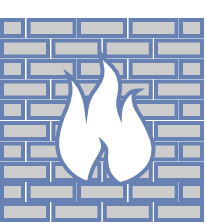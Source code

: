 <mxfile version="21.5.1" type="github">
  <diagram name="第 1 页" id="33Ult-0uDZ268MRI2GR5">
    <mxGraphModel dx="1050" dy="547" grid="1" gridSize="10" guides="1" tooltips="1" connect="1" arrows="1" fold="1" page="1" pageScale="1" pageWidth="827" pageHeight="1169" math="0" shadow="0">
      <root>
        <mxCell id="0" />
        <mxCell id="1" parent="0" />
        <mxCell id="A8EWJQJsoD61FpuEJaJz-1" value="&lt;div data-t=&quot;flow&quot; data-processon-v=&quot;{&amp;quot;list&amp;quot;:[{&amp;quot;parent&amp;quot;:&amp;quot;&amp;quot;,&amp;quot;link&amp;quot;:&amp;quot;&amp;quot;,&amp;quot;shapeStyle&amp;quot;:{&amp;quot;alpha&amp;quot;:1},&amp;quot;textBlock&amp;quot;:[{&amp;quot;position&amp;quot;:{&amp;quot;w&amp;quot;:&amp;quot;w&amp;quot;,&amp;quot;h&amp;quot;:&amp;quot;h&amp;quot;,&amp;quot;x&amp;quot;:0,&amp;quot;y&amp;quot;:0},&amp;quot;text&amp;quot;:&amp;quot;&amp;nbsp;&amp;nbsp;&amp;nbsp;&amp;nbsp;&amp;nbsp;&amp;nbsp;&amp;nbsp;&amp;nbsp;&lt;br&gt;&amp;nbsp; &amp;nbsp; &amp;nbsp; DMZ隔离区&amp;quot;}],&amp;quot;anchors&amp;quot;:[{&amp;quot;x&amp;quot;:&amp;quot;w/2&amp;quot;,&amp;quot;y&amp;quot;:&amp;quot;0&amp;quot;},{&amp;quot;x&amp;quot;:&amp;quot;w/2&amp;quot;,&amp;quot;y&amp;quot;:&amp;quot;h&amp;quot;},{&amp;quot;x&amp;quot;:&amp;quot;0&amp;quot;,&amp;quot;y&amp;quot;:&amp;quot;h/2&amp;quot;},{&amp;quot;x&amp;quot;:&amp;quot;w&amp;quot;,&amp;quot;y&amp;quot;:&amp;quot;h/2&amp;quot;}],&amp;quot;fontStyle&amp;quot;:{&amp;quot;color&amp;quot;:&amp;quot;255,0,0&amp;quot;,&amp;quot;size&amp;quot;:18,&amp;quot;textAlign&amp;quot;:&amp;quot;left&amp;quot;,&amp;quot;bold&amp;quot;:true,&amp;quot;vAlign&amp;quot;:&amp;quot;top&amp;quot;},&amp;quot;title&amp;quot;:&amp;quot;Server Contents&amp;quot;,&amp;quot;dataAttributes&amp;quot;:[],&amp;quot;props&amp;quot;:{&amp;quot;zindex&amp;quot;:1,&amp;quot;w&amp;quot;:580.919,&amp;quot;h&amp;quot;:1216.08,&amp;quot;x&amp;quot;:848.902,&amp;quot;y&amp;quot;:137.429,&amp;quot;angle&amp;quot;:0},&amp;quot;path&amp;quot;:[{&amp;quot;lineStyle&amp;quot;:{&amp;quot;lineWidth&amp;quot;:0},&amp;quot;fillStyle&amp;quot;:{&amp;quot;display&amp;quot;:&amp;quot;stretch&amp;quot;,&amp;quot;type&amp;quot;:&amp;quot;image&amp;quot;,&amp;quot;fileId&amp;quot;:&amp;quot;/images/designer/network_aws/groups/Server_Contents.svg&amp;quot;},&amp;quot;actions&amp;quot;:[{&amp;quot;x&amp;quot;:&amp;quot;0&amp;quot;,&amp;quot;action&amp;quot;:&amp;quot;move&amp;quot;,&amp;quot;y&amp;quot;:&amp;quot;0&amp;quot;},{&amp;quot;x&amp;quot;:&amp;quot;w&amp;quot;,&amp;quot;action&amp;quot;:&amp;quot;line&amp;quot;,&amp;quot;y&amp;quot;:&amp;quot;0&amp;quot;},{&amp;quot;x&amp;quot;:&amp;quot;w&amp;quot;,&amp;quot;action&amp;quot;:&amp;quot;line&amp;quot;,&amp;quot;y&amp;quot;:&amp;quot;h&amp;quot;},{&amp;quot;x&amp;quot;:&amp;quot;0&amp;quot;,&amp;quot;action&amp;quot;:&amp;quot;line&amp;quot;,&amp;quot;y&amp;quot;:&amp;quot;h&amp;quot;},{&amp;quot;action&amp;quot;:&amp;quot;close&amp;quot;}]}],&amp;quot;lineStyle&amp;quot;:{&amp;quot;lineWidth&amp;quot;:0},&amp;quot;children&amp;quot;:[],&amp;quot;resizeDir&amp;quot;:[&amp;quot;tl&amp;quot;,&amp;quot;tr&amp;quot;,&amp;quot;br&amp;quot;,&amp;quot;bl&amp;quot;],&amp;quot;name&amp;quot;:&amp;quot;server contents&amp;quot;,&amp;quot;fillStyle&amp;quot;:{},&amp;quot;attribute&amp;quot;:{&amp;quot;container&amp;quot;:false,&amp;quot;rotatable&amp;quot;:true,&amp;quot;visible&amp;quot;:true,&amp;quot;collapsable&amp;quot;:false,&amp;quot;collapsed&amp;quot;:false,&amp;quot;linkable&amp;quot;:true,&amp;quot;markerOffset&amp;quot;:5},&amp;quot;id&amp;quot;:&amp;quot;dDgZYzQmft953278&amp;quot;,&amp;quot;category&amp;quot;:&amp;quot;aws_groups&amp;quot;,&amp;quot;locked&amp;quot;:false,&amp;quot;group&amp;quot;:&amp;quot;&amp;quot;},{&amp;quot;parent&amp;quot;:&amp;quot;&amp;quot;,&amp;quot;link&amp;quot;:&amp;quot;&amp;quot;,&amp;quot;shapeStyle&amp;quot;:{&amp;quot;alpha&amp;quot;:1},&amp;quot;textBlock&amp;quot;:[{&amp;quot;position&amp;quot;:{&amp;quot;w&amp;quot;:&amp;quot;w-20&amp;quot;,&amp;quot;x&amp;quot;:10,&amp;quot;h&amp;quot;:&amp;quot;h&amp;quot;,&amp;quot;y&amp;quot;:0},&amp;quot;text&amp;quot;:&amp;quot;&amp;quot;}],&amp;quot;anchors&amp;quot;:[{&amp;quot;x&amp;quot;:&amp;quot;w/2&amp;quot;,&amp;quot;y&amp;quot;:&amp;quot;0&amp;quot;},{&amp;quot;x&amp;quot;:&amp;quot;w/2&amp;quot;,&amp;quot;y&amp;quot;:&amp;quot;h&amp;quot;},{&amp;quot;x&amp;quot;:&amp;quot;0&amp;quot;,&amp;quot;y&amp;quot;:&amp;quot;h/2&amp;quot;},{&amp;quot;x&amp;quot;:&amp;quot;w&amp;quot;,&amp;quot;y&amp;quot;:&amp;quot;h/2&amp;quot;}],&amp;quot;title&amp;quot;:&amp;quot;矩形&amp;quot;,&amp;quot;fontStyle&amp;quot;:{},&amp;quot;dataAttributes&amp;quot;:[{&amp;quot;name&amp;quot;:&amp;quot;序号&amp;quot;,&amp;quot;id&amp;quot;:&amp;quot;dvneiSsgUU442364&amp;quot;,&amp;quot;type&amp;quot;:&amp;quot;number&amp;quot;,&amp;quot;category&amp;quot;:&amp;quot;default&amp;quot;,&amp;quot;value&amp;quot;:&amp;quot;&amp;quot;},{&amp;quot;name&amp;quot;:&amp;quot;名称&amp;quot;,&amp;quot;id&amp;quot;:&amp;quot;catWcDwZDA119974&amp;quot;,&amp;quot;type&amp;quot;:&amp;quot;string&amp;quot;,&amp;quot;category&amp;quot;:&amp;quot;default&amp;quot;,&amp;quot;value&amp;quot;:&amp;quot;&amp;quot;},{&amp;quot;name&amp;quot;:&amp;quot;所有者&amp;quot;,&amp;quot;id&amp;quot;:&amp;quot;njjybHoyWP549708&amp;quot;,&amp;quot;type&amp;quot;:&amp;quot;string&amp;quot;,&amp;quot;category&amp;quot;:&amp;quot;default&amp;quot;,&amp;quot;value&amp;quot;:&amp;quot;&amp;quot;},{&amp;quot;name&amp;quot;:&amp;quot;连接&amp;quot;,&amp;quot;id&amp;quot;:&amp;quot;bIwWcJjlsL987308&amp;quot;,&amp;quot;type&amp;quot;:&amp;quot;link&amp;quot;,&amp;quot;category&amp;quot;:&amp;quot;default&amp;quot;,&amp;quot;value&amp;quot;:&amp;quot;&amp;quot;},{&amp;quot;name&amp;quot;:&amp;quot;便笺&amp;quot;,&amp;quot;id&amp;quot;:&amp;quot;YKtEobaJpD472510&amp;quot;,&amp;quot;type&amp;quot;:&amp;quot;string&amp;quot;,&amp;quot;category&amp;quot;:&amp;quot;default&amp;quot;,&amp;quot;value&amp;quot;:&amp;quot;&amp;quot;}],&amp;quot;props&amp;quot;:{&amp;quot;zindex&amp;quot;:2,&amp;quot;w&amp;quot;:515.605,&amp;quot;x&amp;quot;:881.992,&amp;quot;h&amp;quot;:349.252,&amp;quot;y&amp;quot;:203.034,&amp;quot;angle&amp;quot;:0},&amp;quot;path&amp;quot;:[{&amp;quot;actions&amp;quot;:[{&amp;quot;x&amp;quot;:&amp;quot;0&amp;quot;,&amp;quot;action&amp;quot;:&amp;quot;move&amp;quot;,&amp;quot;y&amp;quot;:&amp;quot;0&amp;quot;},{&amp;quot;x&amp;quot;:&amp;quot;w&amp;quot;,&amp;quot;action&amp;quot;:&amp;quot;line&amp;quot;,&amp;quot;y&amp;quot;:&amp;quot;0&amp;quot;},{&amp;quot;x&amp;quot;:&amp;quot;w&amp;quot;,&amp;quot;action&amp;quot;:&amp;quot;line&amp;quot;,&amp;quot;y&amp;quot;:&amp;quot;h&amp;quot;},{&amp;quot;x&amp;quot;:&amp;quot;0&amp;quot;,&amp;quot;action&amp;quot;:&amp;quot;line&amp;quot;,&amp;quot;y&amp;quot;:&amp;quot;h&amp;quot;},{&amp;quot;action&amp;quot;:&amp;quot;close&amp;quot;}]}],&amp;quot;lineStyle&amp;quot;:{&amp;quot;lineWidth&amp;quot;:1.5},&amp;quot;children&amp;quot;:[],&amp;quot;resizeDir&amp;quot;:[&amp;quot;tl&amp;quot;,&amp;quot;tr&amp;quot;,&amp;quot;br&amp;quot;,&amp;quot;bl&amp;quot;,&amp;quot;l&amp;quot;,&amp;quot;t&amp;quot;,&amp;quot;r&amp;quot;,&amp;quot;b&amp;quot;],&amp;quot;name&amp;quot;:&amp;quot;rectangle&amp;quot;,&amp;quot;fillStyle&amp;quot;:{},&amp;quot;theme&amp;quot;:{},&amp;quot;id&amp;quot;:&amp;quot;gjPmFbeJnR594339&amp;quot;,&amp;quot;attribute&amp;quot;:{&amp;quot;container&amp;quot;:false,&amp;quot;rotatable&amp;quot;:true,&amp;quot;visible&amp;quot;:true,&amp;quot;fixedLink&amp;quot;:false,&amp;quot;collapsable&amp;quot;:false,&amp;quot;collapsed&amp;quot;:false,&amp;quot;linkable&amp;quot;:true,&amp;quot;markerOffset&amp;quot;:5},&amp;quot;category&amp;quot;:&amp;quot;basic&amp;quot;,&amp;quot;locked&amp;quot;:false,&amp;quot;group&amp;quot;:&amp;quot;&amp;quot;},{&amp;quot;parent&amp;quot;:&amp;quot;&amp;quot;,&amp;quot;link&amp;quot;:&amp;quot;&amp;quot;,&amp;quot;shapeStyle&amp;quot;:{&amp;quot;alpha&amp;quot;:1},&amp;quot;textBlock&amp;quot;:[{&amp;quot;position&amp;quot;:{&amp;quot;w&amp;quot;:&amp;quot;w&amp;quot;,&amp;quot;h&amp;quot;:&amp;quot;h&amp;quot;,&amp;quot;x&amp;quot;:0,&amp;quot;y&amp;quot;:0},&amp;quot;text&amp;quot;:&amp;quot;&lt;font color=\&amp;quot;#ff0000\&amp;quot;&gt;&amp;nbsp; &amp;nbsp; &amp;nbsp; &amp;nbsp;&amp;nbsp;&lt;/font&gt;&lt;font color=\&amp;quot;#ff0000\&amp;quot;&gt;&lt;/font&gt;&lt;br&gt;&lt;font color=\&amp;quot;#ff0000\&amp;quot;&gt;&amp;nbsp; &amp;nbsp; &amp;nbsp; （原有内网）172.16.90.xx&lt;/font&gt;&amp;quot;}],&amp;quot;anchors&amp;quot;:[{&amp;quot;x&amp;quot;:&amp;quot;w/2&amp;quot;,&amp;quot;y&amp;quot;:&amp;quot;0&amp;quot;},{&amp;quot;x&amp;quot;:&amp;quot;w/2&amp;quot;,&amp;quot;y&amp;quot;:&amp;quot;h&amp;quot;},{&amp;quot;x&amp;quot;:&amp;quot;0&amp;quot;,&amp;quot;y&amp;quot;:&amp;quot;h/2&amp;quot;},{&amp;quot;x&amp;quot;:&amp;quot;w&amp;quot;,&amp;quot;y&amp;quot;:&amp;quot;h/2&amp;quot;}],&amp;quot;fontStyle&amp;quot;:{&amp;quot;color&amp;quot;:&amp;quot;255,0,0&amp;quot;,&amp;quot;size&amp;quot;:18,&amp;quot;textAlign&amp;quot;:&amp;quot;left&amp;quot;,&amp;quot;bold&amp;quot;:true,&amp;quot;vAlign&amp;quot;:&amp;quot;top&amp;quot;},&amp;quot;title&amp;quot;:&amp;quot;Server Contents&amp;quot;,&amp;quot;dataAttributes&amp;quot;:[],&amp;quot;props&amp;quot;:{&amp;quot;zindex&amp;quot;:3,&amp;quot;w&amp;quot;:1177.279,&amp;quot;h&amp;quot;:996.019,&amp;quot;x&amp;quot;:1618.333,&amp;quot;y&amp;quot;:152.981,&amp;quot;angle&amp;quot;:0},&amp;quot;path&amp;quot;:[{&amp;quot;lineStyle&amp;quot;:{&amp;quot;lineWidth&amp;quot;:0},&amp;quot;fillStyle&amp;quot;:{&amp;quot;display&amp;quot;:&amp;quot;stretch&amp;quot;,&amp;quot;type&amp;quot;:&amp;quot;image&amp;quot;,&amp;quot;fileId&amp;quot;:&amp;quot;/images/designer/network_aws/groups/Server_Contents.svg&amp;quot;},&amp;quot;actions&amp;quot;:[{&amp;quot;x&amp;quot;:&amp;quot;0&amp;quot;,&amp;quot;action&amp;quot;:&amp;quot;move&amp;quot;,&amp;quot;y&amp;quot;:&amp;quot;0&amp;quot;},{&amp;quot;x&amp;quot;:&amp;quot;w&amp;quot;,&amp;quot;action&amp;quot;:&amp;quot;line&amp;quot;,&amp;quot;y&amp;quot;:&amp;quot;0&amp;quot;},{&amp;quot;x&amp;quot;:&amp;quot;w&amp;quot;,&amp;quot;action&amp;quot;:&amp;quot;line&amp;quot;,&amp;quot;y&amp;quot;:&amp;quot;h&amp;quot;},{&amp;quot;x&amp;quot;:&amp;quot;0&amp;quot;,&amp;quot;action&amp;quot;:&amp;quot;line&amp;quot;,&amp;quot;y&amp;quot;:&amp;quot;h&amp;quot;},{&amp;quot;action&amp;quot;:&amp;quot;close&amp;quot;}]}],&amp;quot;lineStyle&amp;quot;:{&amp;quot;lineWidth&amp;quot;:0},&amp;quot;children&amp;quot;:[],&amp;quot;resizeDir&amp;quot;:[&amp;quot;tl&amp;quot;,&amp;quot;tr&amp;quot;,&amp;quot;br&amp;quot;,&amp;quot;bl&amp;quot;],&amp;quot;name&amp;quot;:&amp;quot;server contents&amp;quot;,&amp;quot;fillStyle&amp;quot;:{&amp;quot;color&amp;quot;:&amp;quot;219,245,245&amp;quot;,&amp;quot;type&amp;quot;:&amp;quot;solid&amp;quot;},&amp;quot;attribute&amp;quot;:{&amp;quot;container&amp;quot;:false,&amp;quot;rotatable&amp;quot;:true,&amp;quot;visible&amp;quot;:true,&amp;quot;collapsable&amp;quot;:false,&amp;quot;collapsed&amp;quot;:false,&amp;quot;linkable&amp;quot;:true,&amp;quot;markerOffset&amp;quot;:5},&amp;quot;id&amp;quot;:&amp;quot;rsOEkpyqoN581584&amp;quot;,&amp;quot;category&amp;quot;:&amp;quot;aws_groups&amp;quot;,&amp;quot;locked&amp;quot;:false,&amp;quot;group&amp;quot;:&amp;quot;&amp;quot;},{&amp;quot;parent&amp;quot;:&amp;quot;&amp;quot;,&amp;quot;link&amp;quot;:&amp;quot;&amp;quot;,&amp;quot;shapeStyle&amp;quot;:{&amp;quot;alpha&amp;quot;:1},&amp;quot;textBlock&amp;quot;:[{&amp;quot;position&amp;quot;:{&amp;quot;w&amp;quot;:&amp;quot;w&amp;quot;,&amp;quot;h&amp;quot;:&amp;quot;h&amp;quot;,&amp;quot;x&amp;quot;:0,&amp;quot;y&amp;quot;:0},&amp;quot;text&amp;quot;:&amp;quot;&amp;nbsp;&amp;nbsp;&amp;nbsp;&amp;nbsp;&amp;nbsp;&amp;nbsp;&amp;nbsp;&amp;nbsp;&lt;br&gt;&amp;nbsp; &amp;nbsp; &amp;nbsp; （银医内网）172.20.27.xx&amp;quot;}],&amp;quot;anchors&amp;quot;:[{&amp;quot;x&amp;quot;:&amp;quot;w/2&amp;quot;,&amp;quot;y&amp;quot;:&amp;quot;0&amp;quot;},{&amp;quot;x&amp;quot;:&amp;quot;w/2&amp;quot;,&amp;quot;y&amp;quot;:&amp;quot;h&amp;quot;},{&amp;quot;x&amp;quot;:&amp;quot;0&amp;quot;,&amp;quot;y&amp;quot;:&amp;quot;h/2&amp;quot;},{&amp;quot;x&amp;quot;:&amp;quot;w&amp;quot;,&amp;quot;y&amp;quot;:&amp;quot;h/2&amp;quot;}],&amp;quot;fontStyle&amp;quot;:{&amp;quot;color&amp;quot;:&amp;quot;255,0,0&amp;quot;,&amp;quot;size&amp;quot;:18,&amp;quot;textAlign&amp;quot;:&amp;quot;left&amp;quot;,&amp;quot;bold&amp;quot;:true,&amp;quot;vAlign&amp;quot;:&amp;quot;top&amp;quot;},&amp;quot;title&amp;quot;:&amp;quot;Server Contents&amp;quot;,&amp;quot;dataAttributes&amp;quot;:[],&amp;quot;props&amp;quot;:{&amp;quot;zindex&amp;quot;:4,&amp;quot;w&amp;quot;:1180.929,&amp;quot;h&amp;quot;:549.162,&amp;quot;x&amp;quot;:1612.709,&amp;quot;y&amp;quot;:1196.333,&amp;quot;angle&amp;quot;:0},&amp;quot;path&amp;quot;:[{&amp;quot;lineStyle&amp;quot;:{&amp;quot;lineWidth&amp;quot;:0},&amp;quot;fillStyle&amp;quot;:{&amp;quot;display&amp;quot;:&amp;quot;stretch&amp;quot;,&amp;quot;type&amp;quot;:&amp;quot;image&amp;quot;,&amp;quot;fileId&amp;quot;:&amp;quot;/images/designer/network_aws/groups/Server_Contents.svg&amp;quot;},&amp;quot;actions&amp;quot;:[{&amp;quot;x&amp;quot;:&amp;quot;0&amp;quot;,&amp;quot;action&amp;quot;:&amp;quot;move&amp;quot;,&amp;quot;y&amp;quot;:&amp;quot;0&amp;quot;},{&amp;quot;x&amp;quot;:&amp;quot;w&amp;quot;,&amp;quot;action&amp;quot;:&amp;quot;line&amp;quot;,&amp;quot;y&amp;quot;:&amp;quot;0&amp;quot;},{&amp;quot;x&amp;quot;:&amp;quot;w&amp;quot;,&amp;quot;action&amp;quot;:&amp;quot;line&amp;quot;,&amp;quot;y&amp;quot;:&amp;quot;h&amp;quot;},{&amp;quot;x&amp;quot;:&amp;quot;0&amp;quot;,&amp;quot;action&amp;quot;:&amp;quot;line&amp;quot;,&amp;quot;y&amp;quot;:&amp;quot;h&amp;quot;},{&amp;quot;action&amp;quot;:&amp;quot;close&amp;quot;}]}],&amp;quot;lineStyle&amp;quot;:{&amp;quot;lineWidth&amp;quot;:0},&amp;quot;children&amp;quot;:[],&amp;quot;resizeDir&amp;quot;:[&amp;quot;tl&amp;quot;,&amp;quot;tr&amp;quot;,&amp;quot;br&amp;quot;,&amp;quot;bl&amp;quot;],&amp;quot;name&amp;quot;:&amp;quot;server contents&amp;quot;,&amp;quot;fillStyle&amp;quot;:{},&amp;quot;attribute&amp;quot;:{&amp;quot;container&amp;quot;:false,&amp;quot;rotatable&amp;quot;:true,&amp;quot;visible&amp;quot;:true,&amp;quot;collapsable&amp;quot;:false,&amp;quot;collapsed&amp;quot;:false,&amp;quot;linkable&amp;quot;:true,&amp;quot;markerOffset&amp;quot;:5},&amp;quot;id&amp;quot;:&amp;quot;wTXrWqWIXE803085&amp;quot;,&amp;quot;category&amp;quot;:&amp;quot;aws_groups&amp;quot;,&amp;quot;locked&amp;quot;:false,&amp;quot;group&amp;quot;:&amp;quot;&amp;quot;},{&amp;quot;parent&amp;quot;:&amp;quot;&amp;quot;,&amp;quot;link&amp;quot;:&amp;quot;&amp;quot;,&amp;quot;shapeStyle&amp;quot;:{&amp;quot;alpha&amp;quot;:1},&amp;quot;textBlock&amp;quot;:[{&amp;quot;position&amp;quot;:{&amp;quot;w&amp;quot;:&amp;quot;w+40&amp;quot;,&amp;quot;x&amp;quot;:&amp;quot;-20&amp;quot;,&amp;quot;h&amp;quot;:&amp;quot;30&amp;quot;,&amp;quot;y&amp;quot;:&amp;quot;h&amp;quot;},&amp;quot;text&amp;quot;:&amp;quot;&lt;font color=\&amp;quot;#e74f4c\&amp;quot; style=\&amp;quot;\&amp;quot;&gt;nginx&lt;/font&gt;&lt;div&gt;&lt;font color=\&amp;quot;#e74f4c\&amp;quot; style=\&amp;quot;\&amp;quot;&gt;172.16.90.16&lt;/font&gt;&lt;/div&gt;&amp;quot;}],&amp;quot;anchors&amp;quot;:[{&amp;quot;x&amp;quot;:&amp;quot;w/2&amp;quot;,&amp;quot;y&amp;quot;:&amp;quot;0&amp;quot;},{&amp;quot;x&amp;quot;:&amp;quot;w/2&amp;quot;,&amp;quot;y&amp;quot;:&amp;quot;h&amp;quot;},{&amp;quot;x&amp;quot;:&amp;quot;0&amp;quot;,&amp;quot;y&amp;quot;:&amp;quot;h/2&amp;quot;},{&amp;quot;x&amp;quot;:&amp;quot;w&amp;quot;,&amp;quot;y&amp;quot;:&amp;quot;h/2&amp;quot;}],&amp;quot;title&amp;quot;:&amp;quot;Server&amp;quot;,&amp;quot;fontStyle&amp;quot;:{},&amp;quot;dataAttributes&amp;quot;:[],&amp;quot;props&amp;quot;:{&amp;quot;zindex&amp;quot;:5,&amp;quot;w&amp;quot;:42.982,&amp;quot;x&amp;quot;:1876.257,&amp;quot;h&amp;quot;:80,&amp;quot;y&amp;quot;:446.558,&amp;quot;angle&amp;quot;:0},&amp;quot;path&amp;quot;:[{&amp;quot;lineStyle&amp;quot;:{&amp;quot;lineWidth&amp;quot;:0},&amp;quot;fillStyle&amp;quot;:{&amp;quot;display&amp;quot;:&amp;quot;stretch&amp;quot;,&amp;quot;type&amp;quot;:&amp;quot;image&amp;quot;,&amp;quot;fileId&amp;quot;:&amp;quot;/assets/images/designer/network/server.svg&amp;quot;},&amp;quot;actions&amp;quot;:[{&amp;quot;x&amp;quot;:&amp;quot;0&amp;quot;,&amp;quot;action&amp;quot;:&amp;quot;move&amp;quot;,&amp;quot;y&amp;quot;:&amp;quot;0&amp;quot;},{&amp;quot;x&amp;quot;:&amp;quot;w&amp;quot;,&amp;quot;action&amp;quot;:&amp;quot;line&amp;quot;,&amp;quot;y&amp;quot;:&amp;quot;0&amp;quot;},{&amp;quot;x&amp;quot;:&amp;quot;w&amp;quot;,&amp;quot;action&amp;quot;:&amp;quot;line&amp;quot;,&amp;quot;y&amp;quot;:&amp;quot;h&amp;quot;},{&amp;quot;x&amp;quot;:&amp;quot;0&amp;quot;,&amp;quot;action&amp;quot;:&amp;quot;line&amp;quot;,&amp;quot;y&amp;quot;:&amp;quot;h&amp;quot;},{&amp;quot;action&amp;quot;:&amp;quot;close&amp;quot;}]}],&amp;quot;lineStyle&amp;quot;:{&amp;quot;lineWidth&amp;quot;:0},&amp;quot;children&amp;quot;:[],&amp;quot;resizeDir&amp;quot;:[&amp;quot;tl&amp;quot;,&amp;quot;tr&amp;quot;,&amp;quot;br&amp;quot;,&amp;quot;bl&amp;quot;,&amp;quot;l&amp;quot;,&amp;quot;t&amp;quot;,&amp;quot;r&amp;quot;,&amp;quot;b&amp;quot;],&amp;quot;name&amp;quot;:&amp;quot;server&amp;quot;,&amp;quot;fillStyle&amp;quot;:{},&amp;quot;theme&amp;quot;:{},&amp;quot;id&amp;quot;:&amp;quot;VdxJJpWKJn726127&amp;quot;,&amp;quot;attribute&amp;quot;:{&amp;quot;container&amp;quot;:false,&amp;quot;rotatable&amp;quot;:true,&amp;quot;visible&amp;quot;:true,&amp;quot;fixedLink&amp;quot;:false,&amp;quot;collapsable&amp;quot;:false,&amp;quot;collapsed&amp;quot;:false,&amp;quot;linkable&amp;quot;:true,&amp;quot;markerOffset&amp;quot;:5},&amp;quot;category&amp;quot;:&amp;quot;network&amp;quot;,&amp;quot;locked&amp;quot;:false,&amp;quot;group&amp;quot;:&amp;quot;&amp;quot;},{&amp;quot;textBlock&amp;quot;:[{&amp;quot;text&amp;quot;:&amp;quot;9090-&gt;9090&amp;quot;,&amp;quot;location&amp;quot;:0.62}],&amp;quot;points&amp;quot;:[{&amp;quot;x&amp;quot;:2150.764,&amp;quot;y&amp;quot;:486.558},{&amp;quot;x&amp;quot;:2495.301,&amp;quot;y&amp;quot;:311.405}],&amp;quot;dataAttributes&amp;quot;:[],&amp;quot;props&amp;quot;:{&amp;quot;zindex&amp;quot;:6},&amp;quot;linkerType&amp;quot;:&amp;quot;curve&amp;quot;,&amp;quot;lineStyle&amp;quot;:{},&amp;quot;name&amp;quot;:&amp;quot;linker&amp;quot;,&amp;quot;from&amp;quot;:{&amp;quot;x&amp;quot;:1919.238,&amp;quot;y&amp;quot;:486.558,&amp;quot;angle&amp;quot;:3.142,&amp;quot;id&amp;quot;:&amp;quot;VdxJJpWKJn726127&amp;quot;},&amp;quot;textPos&amp;quot;:{&amp;quot;t&amp;quot;:12,&amp;quot;x&amp;quot;:2359.206,&amp;quot;y&amp;quot;:423.069},&amp;quot;id&amp;quot;:&amp;quot;FERfzNepKY196372&amp;quot;,&amp;quot;text&amp;quot;:&amp;quot;9090-&gt;9090&amp;quot;,&amp;quot;to&amp;quot;:{&amp;quot;x&amp;quot;:2495.301,&amp;quot;y&amp;quot;:542.931,&amp;quot;angle&amp;quot;:1.571,&amp;quot;id&amp;quot;:&amp;quot;ksRWqHnFpg321320&amp;quot;},&amp;quot;locked&amp;quot;:false,&amp;quot;group&amp;quot;:&amp;quot;&amp;quot;},{&amp;quot;parent&amp;quot;:&amp;quot;&amp;quot;,&amp;quot;link&amp;quot;:&amp;quot;&amp;quot;,&amp;quot;shapeStyle&amp;quot;:{&amp;quot;alpha&amp;quot;:1},&amp;quot;textBlock&amp;quot;:[{&amp;quot;position&amp;quot;:{&amp;quot;w&amp;quot;:&amp;quot;w-20&amp;quot;,&amp;quot;x&amp;quot;:10,&amp;quot;h&amp;quot;:&amp;quot;h&amp;quot;,&amp;quot;y&amp;quot;:0},&amp;quot;text&amp;quot;:&amp;quot;HIS服务&amp;quot;}],&amp;quot;anchors&amp;quot;:[{&amp;quot;x&amp;quot;:&amp;quot;w/2&amp;quot;,&amp;quot;y&amp;quot;:&amp;quot;0&amp;quot;},{&amp;quot;x&amp;quot;:&amp;quot;w/2&amp;quot;,&amp;quot;y&amp;quot;:&amp;quot;h&amp;quot;},{&amp;quot;x&amp;quot;:&amp;quot;0&amp;quot;,&amp;quot;y&amp;quot;:&amp;quot;h/2&amp;quot;},{&amp;quot;x&amp;quot;:&amp;quot;w&amp;quot;,&amp;quot;y&amp;quot;:&amp;quot;h/2&amp;quot;}],&amp;quot;title&amp;quot;:&amp;quot;圆角矩形&amp;quot;,&amp;quot;fontStyle&amp;quot;:{},&amp;quot;dataAttributes&amp;quot;:[{&amp;quot;name&amp;quot;:&amp;quot;序号&amp;quot;,&amp;quot;id&amp;quot;:&amp;quot;nVwaThlLsm563562&amp;quot;,&amp;quot;type&amp;quot;:&amp;quot;number&amp;quot;,&amp;quot;category&amp;quot;:&amp;quot;default&amp;quot;,&amp;quot;value&amp;quot;:&amp;quot;&amp;quot;},{&amp;quot;name&amp;quot;:&amp;quot;名称&amp;quot;,&amp;quot;id&amp;quot;:&amp;quot;YmkdQbkdGB933758&amp;quot;,&amp;quot;type&amp;quot;:&amp;quot;string&amp;quot;,&amp;quot;category&amp;quot;:&amp;quot;default&amp;quot;,&amp;quot;value&amp;quot;:&amp;quot;&amp;quot;},{&amp;quot;name&amp;quot;:&amp;quot;所有者&amp;quot;,&amp;quot;id&amp;quot;:&amp;quot;uWBJiDvtGW930314&amp;quot;,&amp;quot;type&amp;quot;:&amp;quot;string&amp;quot;,&amp;quot;category&amp;quot;:&amp;quot;default&amp;quot;,&amp;quot;value&amp;quot;:&amp;quot;&amp;quot;},{&amp;quot;name&amp;quot;:&amp;quot;连接&amp;quot;,&amp;quot;id&amp;quot;:&amp;quot;lNvzWivORy157525&amp;quot;,&amp;quot;type&amp;quot;:&amp;quot;link&amp;quot;,&amp;quot;category&amp;quot;:&amp;quot;default&amp;quot;,&amp;quot;value&amp;quot;:&amp;quot;&amp;quot;},{&amp;quot;name&amp;quot;:&amp;quot;便笺&amp;quot;,&amp;quot;id&amp;quot;:&amp;quot;JpjjIJpZPR263655&amp;quot;,&amp;quot;type&amp;quot;:&amp;quot;string&amp;quot;,&amp;quot;category&amp;quot;:&amp;quot;default&amp;quot;,&amp;quot;value&amp;quot;:&amp;quot;&amp;quot;}],&amp;quot;props&amp;quot;:{&amp;quot;zindex&amp;quot;:7,&amp;quot;w&amp;quot;:96,&amp;quot;x&amp;quot;:2627.681,&amp;quot;h&amp;quot;:54,&amp;quot;y&amp;quot;:532.119,&amp;quot;angle&amp;quot;:0},&amp;quot;path&amp;quot;:[{&amp;quot;actions&amp;quot;:[{&amp;quot;x&amp;quot;:&amp;quot;0&amp;quot;,&amp;quot;action&amp;quot;:&amp;quot;move&amp;quot;,&amp;quot;y&amp;quot;:&amp;quot;4&amp;quot;},{&amp;quot;y1&amp;quot;:&amp;quot;0&amp;quot;,&amp;quot;x&amp;quot;:&amp;quot;4&amp;quot;,&amp;quot;action&amp;quot;:&amp;quot;quadraticCurve&amp;quot;,&amp;quot;x1&amp;quot;:&amp;quot;0&amp;quot;,&amp;quot;y&amp;quot;:&amp;quot;0&amp;quot;},{&amp;quot;x&amp;quot;:&amp;quot;w-4&amp;quot;,&amp;quot;action&amp;quot;:&amp;quot;line&amp;quot;,&amp;quot;y&amp;quot;:&amp;quot;0&amp;quot;},{&amp;quot;y1&amp;quot;:&amp;quot;0&amp;quot;,&amp;quot;x&amp;quot;:&amp;quot;w&amp;quot;,&amp;quot;action&amp;quot;:&amp;quot;quadraticCurve&amp;quot;,&amp;quot;x1&amp;quot;:&amp;quot;w&amp;quot;,&amp;quot;y&amp;quot;:&amp;quot;4&amp;quot;},{&amp;quot;x&amp;quot;:&amp;quot;w&amp;quot;,&amp;quot;action&amp;quot;:&amp;quot;line&amp;quot;,&amp;quot;y&amp;quot;:&amp;quot;h-4&amp;quot;},{&amp;quot;y1&amp;quot;:&amp;quot;h&amp;quot;,&amp;quot;x&amp;quot;:&amp;quot;w-4&amp;quot;,&amp;quot;action&amp;quot;:&amp;quot;quadraticCurve&amp;quot;,&amp;quot;x1&amp;quot;:&amp;quot;w&amp;quot;,&amp;quot;y&amp;quot;:&amp;quot;h&amp;quot;},{&amp;quot;x&amp;quot;:&amp;quot;4&amp;quot;,&amp;quot;action&amp;quot;:&amp;quot;line&amp;quot;,&amp;quot;y&amp;quot;:&amp;quot;h&amp;quot;},{&amp;quot;y1&amp;quot;:&amp;quot;h&amp;quot;,&amp;quot;x&amp;quot;:&amp;quot;0&amp;quot;,&amp;quot;action&amp;quot;:&amp;quot;quadraticCurve&amp;quot;,&amp;quot;x1&amp;quot;:&amp;quot;0&amp;quot;,&amp;quot;y&amp;quot;:&amp;quot;h-4&amp;quot;},{&amp;quot;action&amp;quot;:&amp;quot;close&amp;quot;}]}],&amp;quot;lineStyle&amp;quot;:{},&amp;quot;children&amp;quot;:[],&amp;quot;resizeDir&amp;quot;:[&amp;quot;tl&amp;quot;,&amp;quot;tr&amp;quot;,&amp;quot;br&amp;quot;,&amp;quot;bl&amp;quot;,&amp;quot;l&amp;quot;,&amp;quot;t&amp;quot;,&amp;quot;r&amp;quot;,&amp;quot;b&amp;quot;],&amp;quot;name&amp;quot;:&amp;quot;roundRectangle&amp;quot;,&amp;quot;fillStyle&amp;quot;:{},&amp;quot;theme&amp;quot;:{},&amp;quot;id&amp;quot;:&amp;quot;TxTqUJvDXy034467&amp;quot;,&amp;quot;attribute&amp;quot;:{&amp;quot;container&amp;quot;:false,&amp;quot;rotatable&amp;quot;:true,&amp;quot;visible&amp;quot;:true,&amp;quot;fixedLink&amp;quot;:false,&amp;quot;collapsable&amp;quot;:false,&amp;quot;collapsed&amp;quot;:false,&amp;quot;linkable&amp;quot;:true,&amp;quot;markerOffset&amp;quot;:5},&amp;quot;category&amp;quot;:&amp;quot;basic&amp;quot;,&amp;quot;locked&amp;quot;:false,&amp;quot;group&amp;quot;:&amp;quot;&amp;quot;},{&amp;quot;parent&amp;quot;:&amp;quot;&amp;quot;,&amp;quot;link&amp;quot;:&amp;quot;&amp;quot;,&amp;quot;shapeStyle&amp;quot;:{&amp;quot;alpha&amp;quot;:1},&amp;quot;textBlock&amp;quot;:[{&amp;quot;position&amp;quot;:{&amp;quot;w&amp;quot;:&amp;quot;w-20&amp;quot;,&amp;quot;x&amp;quot;:10,&amp;quot;h&amp;quot;:&amp;quot;h&amp;quot;,&amp;quot;y&amp;quot;:0},&amp;quot;text&amp;quot;:&amp;quot;WebService集群&amp;quot;}],&amp;quot;anchors&amp;quot;:[{&amp;quot;x&amp;quot;:&amp;quot;w/2&amp;quot;,&amp;quot;y&amp;quot;:&amp;quot;0&amp;quot;},{&amp;quot;x&amp;quot;:&amp;quot;w/2&amp;quot;,&amp;quot;y&amp;quot;:&amp;quot;h&amp;quot;},{&amp;quot;x&amp;quot;:&amp;quot;0&amp;quot;,&amp;quot;y&amp;quot;:&amp;quot;h/2&amp;quot;},{&amp;quot;x&amp;quot;:&amp;quot;w&amp;quot;,&amp;quot;y&amp;quot;:&amp;quot;h/2&amp;quot;}],&amp;quot;title&amp;quot;:&amp;quot;圆角矩形&amp;quot;,&amp;quot;fontStyle&amp;quot;:{},&amp;quot;dataAttributes&amp;quot;:[{&amp;quot;name&amp;quot;:&amp;quot;序号&amp;quot;,&amp;quot;id&amp;quot;:&amp;quot;PTHGRcJgzn602413&amp;quot;,&amp;quot;type&amp;quot;:&amp;quot;number&amp;quot;,&amp;quot;category&amp;quot;:&amp;quot;default&amp;quot;,&amp;quot;value&amp;quot;:&amp;quot;&amp;quot;},{&amp;quot;name&amp;quot;:&amp;quot;名称&amp;quot;,&amp;quot;id&amp;quot;:&amp;quot;fAbSoThdNl565012&amp;quot;,&amp;quot;type&amp;quot;:&amp;quot;string&amp;quot;,&amp;quot;category&amp;quot;:&amp;quot;default&amp;quot;,&amp;quot;value&amp;quot;:&amp;quot;&amp;quot;},{&amp;quot;name&amp;quot;:&amp;quot;所有者&amp;quot;,&amp;quot;id&amp;quot;:&amp;quot;UGGxQyPBxg731708&amp;quot;,&amp;quot;type&amp;quot;:&amp;quot;string&amp;quot;,&amp;quot;category&amp;quot;:&amp;quot;default&amp;quot;,&amp;quot;value&amp;quot;:&amp;quot;&amp;quot;},{&amp;quot;name&amp;quot;:&amp;quot;连接&amp;quot;,&amp;quot;id&amp;quot;:&amp;quot;LprSPBdpkj363036&amp;quot;,&amp;quot;type&amp;quot;:&amp;quot;link&amp;quot;,&amp;quot;category&amp;quot;:&amp;quot;default&amp;quot;,&amp;quot;value&amp;quot;:&amp;quot;&amp;quot;},{&amp;quot;name&amp;quot;:&amp;quot;便笺&amp;quot;,&amp;quot;id&amp;quot;:&amp;quot;LWefXbLEeb667939&amp;quot;,&amp;quot;type&amp;quot;:&amp;quot;string&amp;quot;,&amp;quot;category&amp;quot;:&amp;quot;default&amp;quot;,&amp;quot;value&amp;quot;:&amp;quot;&amp;quot;}],&amp;quot;props&amp;quot;:{&amp;quot;zindex&amp;quot;:8,&amp;quot;w&amp;quot;:96,&amp;quot;x&amp;quot;:2627.681,&amp;quot;h&amp;quot;:54,&amp;quot;y&amp;quot;:376.715,&amp;quot;angle&amp;quot;:0},&amp;quot;path&amp;quot;:[{&amp;quot;actions&amp;quot;:[{&amp;quot;x&amp;quot;:&amp;quot;0&amp;quot;,&amp;quot;action&amp;quot;:&amp;quot;move&amp;quot;,&amp;quot;y&amp;quot;:&amp;quot;4&amp;quot;},{&amp;quot;y1&amp;quot;:&amp;quot;0&amp;quot;,&amp;quot;x&amp;quot;:&amp;quot;4&amp;quot;,&amp;quot;action&amp;quot;:&amp;quot;quadraticCurve&amp;quot;,&amp;quot;x1&amp;quot;:&amp;quot;0&amp;quot;,&amp;quot;y&amp;quot;:&amp;quot;0&amp;quot;},{&amp;quot;x&amp;quot;:&amp;quot;w-4&amp;quot;,&amp;quot;action&amp;quot;:&amp;quot;line&amp;quot;,&amp;quot;y&amp;quot;:&amp;quot;0&amp;quot;},{&amp;quot;y1&amp;quot;:&amp;quot;0&amp;quot;,&amp;quot;x&amp;quot;:&amp;quot;w&amp;quot;,&amp;quot;action&amp;quot;:&amp;quot;quadraticCurve&amp;quot;,&amp;quot;x1&amp;quot;:&amp;quot;w&amp;quot;,&amp;quot;y&amp;quot;:&amp;quot;4&amp;quot;},{&amp;quot;x&amp;quot;:&amp;quot;w&amp;quot;,&amp;quot;action&amp;quot;:&amp;quot;line&amp;quot;,&amp;quot;y&amp;quot;:&amp;quot;h-4&amp;quot;},{&amp;quot;y1&amp;quot;:&amp;quot;h&amp;quot;,&amp;quot;x&amp;quot;:&amp;quot;w-4&amp;quot;,&amp;quot;action&amp;quot;:&amp;quot;quadraticCurve&amp;quot;,&amp;quot;x1&amp;quot;:&amp;quot;w&amp;quot;,&amp;quot;y&amp;quot;:&amp;quot;h&amp;quot;},{&amp;quot;x&amp;quot;:&amp;quot;4&amp;quot;,&amp;quot;action&amp;quot;:&amp;quot;line&amp;quot;,&amp;quot;y&amp;quot;:&amp;quot;h&amp;quot;},{&amp;quot;y1&amp;quot;:&amp;quot;h&amp;quot;,&amp;quot;x&amp;quot;:&amp;quot;0&amp;quot;,&amp;quot;action&amp;quot;:&amp;quot;quadraticCurve&amp;quot;,&amp;quot;x1&amp;quot;:&amp;quot;0&amp;quot;,&amp;quot;y&amp;quot;:&amp;quot;h-4&amp;quot;},{&amp;quot;action&amp;quot;:&amp;quot;close&amp;quot;}]}],&amp;quot;lineStyle&amp;quot;:{},&amp;quot;children&amp;quot;:[],&amp;quot;resizeDir&amp;quot;:[&amp;quot;tl&amp;quot;,&amp;quot;tr&amp;quot;,&amp;quot;br&amp;quot;,&amp;quot;bl&amp;quot;,&amp;quot;l&amp;quot;,&amp;quot;t&amp;quot;,&amp;quot;r&amp;quot;,&amp;quot;b&amp;quot;],&amp;quot;name&amp;quot;:&amp;quot;roundRectangle&amp;quot;,&amp;quot;fillStyle&amp;quot;:{},&amp;quot;theme&amp;quot;:{},&amp;quot;id&amp;quot;:&amp;quot;jRINLkWONQ203918&amp;quot;,&amp;quot;attribute&amp;quot;:{&amp;quot;container&amp;quot;:false,&amp;quot;rotatable&amp;quot;:true,&amp;quot;visible&amp;quot;:true,&amp;quot;fixedLink&amp;quot;:false,&amp;quot;collapsable&amp;quot;:false,&amp;quot;collapsed&amp;quot;:false,&amp;quot;linkable&amp;quot;:true,&amp;quot;markerOffset&amp;quot;:5},&amp;quot;category&amp;quot;:&amp;quot;basic&amp;quot;,&amp;quot;locked&amp;quot;:false,&amp;quot;group&amp;quot;:&amp;quot;&amp;quot;},{&amp;quot;parent&amp;quot;:&amp;quot;&amp;quot;,&amp;quot;link&amp;quot;:&amp;quot;&amp;quot;,&amp;quot;shapeStyle&amp;quot;:{&amp;quot;alpha&amp;quot;:1},&amp;quot;textBlock&amp;quot;:[{&amp;quot;position&amp;quot;:{&amp;quot;w&amp;quot;:&amp;quot;w&amp;quot;,&amp;quot;x&amp;quot;:0,&amp;quot;h&amp;quot;:&amp;quot;h&amp;quot;,&amp;quot;y&amp;quot;:0},&amp;quot;text&amp;quot;:&amp;quot;卫健委专线&amp;quot;}],&amp;quot;anchors&amp;quot;:[{&amp;quot;x&amp;quot;:&amp;quot;w/2&amp;quot;,&amp;quot;y&amp;quot;:&amp;quot;0&amp;quot;},{&amp;quot;x&amp;quot;:&amp;quot;w/2&amp;quot;,&amp;quot;y&amp;quot;:&amp;quot;h&amp;quot;},{&amp;quot;x&amp;quot;:&amp;quot;0&amp;quot;,&amp;quot;y&amp;quot;:&amp;quot;h/2&amp;quot;},{&amp;quot;x&amp;quot;:&amp;quot;w&amp;quot;,&amp;quot;y&amp;quot;:&amp;quot;h/2&amp;quot;}],&amp;quot;title&amp;quot;:&amp;quot;Bus&amp;quot;,&amp;quot;fontStyle&amp;quot;:{},&amp;quot;dataAttributes&amp;quot;:[],&amp;quot;props&amp;quot;:{&amp;quot;zindex&amp;quot;:9,&amp;quot;w&amp;quot;:358.4,&amp;quot;x&amp;quot;:2733.792,&amp;quot;h&amp;quot;:40.023,&amp;quot;y&amp;quot;:973.029,&amp;quot;angle&amp;quot;:0},&amp;quot;path&amp;quot;:[{&amp;quot;lineStyle&amp;quot;:{&amp;quot;lineWidth&amp;quot;:0},&amp;quot;fillStyle&amp;quot;:{&amp;quot;display&amp;quot;:&amp;quot;stretch&amp;quot;,&amp;quot;type&amp;quot;:&amp;quot;image&amp;quot;,&amp;quot;fileId&amp;quot;:&amp;quot;/assets/images/designer/network/bus.svg&amp;quot;},&amp;quot;actions&amp;quot;:[{&amp;quot;x&amp;quot;:&amp;quot;0&amp;quot;,&amp;quot;action&amp;quot;:&amp;quot;move&amp;quot;,&amp;quot;y&amp;quot;:&amp;quot;0&amp;quot;},{&amp;quot;x&amp;quot;:&amp;quot;w&amp;quot;,&amp;quot;action&amp;quot;:&amp;quot;line&amp;quot;,&amp;quot;y&amp;quot;:&amp;quot;0&amp;quot;},{&amp;quot;x&amp;quot;:&amp;quot;w&amp;quot;,&amp;quot;action&amp;quot;:&amp;quot;line&amp;quot;,&amp;quot;y&amp;quot;:&amp;quot;h&amp;quot;},{&amp;quot;x&amp;quot;:&amp;quot;0&amp;quot;,&amp;quot;action&amp;quot;:&amp;quot;line&amp;quot;,&amp;quot;y&amp;quot;:&amp;quot;h&amp;quot;},{&amp;quot;action&amp;quot;:&amp;quot;close&amp;quot;}]}],&amp;quot;lineStyle&amp;quot;:{&amp;quot;lineWidth&amp;quot;:0},&amp;quot;children&amp;quot;:[],&amp;quot;resizeDir&amp;quot;:[&amp;quot;tl&amp;quot;,&amp;quot;tr&amp;quot;,&amp;quot;br&amp;quot;,&amp;quot;bl&amp;quot;,&amp;quot;l&amp;quot;,&amp;quot;t&amp;quot;,&amp;quot;r&amp;quot;,&amp;quot;b&amp;quot;],&amp;quot;name&amp;quot;:&amp;quot;bus&amp;quot;,&amp;quot;fillStyle&amp;quot;:{},&amp;quot;theme&amp;quot;:{},&amp;quot;id&amp;quot;:&amp;quot;AhJYvGChwr433015&amp;quot;,&amp;quot;attribute&amp;quot;:{&amp;quot;container&amp;quot;:false,&amp;quot;rotatable&amp;quot;:true,&amp;quot;visible&amp;quot;:true,&amp;quot;fixedLink&amp;quot;:false,&amp;quot;collapsable&amp;quot;:false,&amp;quot;collapsed&amp;quot;:false,&amp;quot;linkable&amp;quot;:true,&amp;quot;markerOffset&amp;quot;:5},&amp;quot;category&amp;quot;:&amp;quot;network&amp;quot;,&amp;quot;locked&amp;quot;:false,&amp;quot;group&amp;quot;:&amp;quot;&amp;quot;},{&amp;quot;parent&amp;quot;:&amp;quot;&amp;quot;,&amp;quot;link&amp;quot;:&amp;quot;&amp;quot;,&amp;quot;shapeStyle&amp;quot;:{&amp;quot;alpha&amp;quot;:1},&amp;quot;textBlock&amp;quot;:[{&amp;quot;position&amp;quot;:{&amp;quot;w&amp;quot;:&amp;quot;w+40&amp;quot;,&amp;quot;x&amp;quot;:&amp;quot;-20&amp;quot;,&amp;quot;h&amp;quot;:&amp;quot;30&amp;quot;,&amp;quot;y&amp;quot;:&amp;quot;h&amp;quot;},&amp;quot;text&amp;quot;:&amp;quot;&lt;div&gt;&lt;br&gt;&lt;/div&gt;自助机&lt;div&gt;172.20.27.xx&lt;/div&gt;&amp;quot;}],&amp;quot;anchors&amp;quot;:[{&amp;quot;x&amp;quot;:&amp;quot;w/2&amp;quot;,&amp;quot;y&amp;quot;:&amp;quot;0&amp;quot;},{&amp;quot;x&amp;quot;:&amp;quot;w/2&amp;quot;,&amp;quot;y&amp;quot;:&amp;quot;h&amp;quot;},{&amp;quot;x&amp;quot;:&amp;quot;0&amp;quot;,&amp;quot;y&amp;quot;:&amp;quot;h/2&amp;quot;},{&amp;quot;x&amp;quot;:&amp;quot;w&amp;quot;,&amp;quot;y&amp;quot;:&amp;quot;h/2&amp;quot;}],&amp;quot;title&amp;quot;:&amp;quot;Printer&amp;quot;,&amp;quot;fontStyle&amp;quot;:{},&amp;quot;dataAttributes&amp;quot;:[],&amp;quot;props&amp;quot;:{&amp;quot;zindex&amp;quot;:10,&amp;quot;w&amp;quot;:77,&amp;quot;x&amp;quot;:2301.855,&amp;quot;h&amp;quot;:54,&amp;quot;y&amp;quot;:1385.631,&amp;quot;angle&amp;quot;:0},&amp;quot;path&amp;quot;:[{&amp;quot;lineStyle&amp;quot;:{&amp;quot;lineWidth&amp;quot;:0},&amp;quot;fillStyle&amp;quot;:{&amp;quot;display&amp;quot;:&amp;quot;stretch&amp;quot;,&amp;quot;type&amp;quot;:&amp;quot;image&amp;quot;,&amp;quot;fileId&amp;quot;:&amp;quot;/assets/images/designer/network/printer.svg&amp;quot;},&amp;quot;actions&amp;quot;:[{&amp;quot;x&amp;quot;:&amp;quot;0&amp;quot;,&amp;quot;action&amp;quot;:&amp;quot;move&amp;quot;,&amp;quot;y&amp;quot;:&amp;quot;0&amp;quot;},{&amp;quot;x&amp;quot;:&amp;quot;w&amp;quot;,&amp;quot;action&amp;quot;:&amp;quot;line&amp;quot;,&amp;quot;y&amp;quot;:&amp;quot;0&amp;quot;},{&amp;quot;x&amp;quot;:&amp;quot;w&amp;quot;,&amp;quot;action&amp;quot;:&amp;quot;line&amp;quot;,&amp;quot;y&amp;quot;:&amp;quot;h&amp;quot;},{&amp;quot;x&amp;quot;:&amp;quot;0&amp;quot;,&amp;quot;action&amp;quot;:&amp;quot;line&amp;quot;,&amp;quot;y&amp;quot;:&amp;quot;h&amp;quot;},{&amp;quot;action&amp;quot;:&amp;quot;close&amp;quot;}]}],&amp;quot;lineStyle&amp;quot;:{&amp;quot;lineWidth&amp;quot;:0},&amp;quot;children&amp;quot;:[],&amp;quot;resizeDir&amp;quot;:[&amp;quot;tl&amp;quot;,&amp;quot;tr&amp;quot;,&amp;quot;br&amp;quot;,&amp;quot;bl&amp;quot;,&amp;quot;l&amp;quot;,&amp;quot;t&amp;quot;,&amp;quot;r&amp;quot;,&amp;quot;b&amp;quot;],&amp;quot;name&amp;quot;:&amp;quot;printer&amp;quot;,&amp;quot;fillStyle&amp;quot;:{},&amp;quot;theme&amp;quot;:{},&amp;quot;id&amp;quot;:&amp;quot;hvtqaOAcRo335281&amp;quot;,&amp;quot;attribute&amp;quot;:{&amp;quot;container&amp;quot;:false,&amp;quot;rotatable&amp;quot;:true,&amp;quot;visible&amp;quot;:true,&amp;quot;fixedLink&amp;quot;:false,&amp;quot;collapsable&amp;quot;:false,&amp;quot;collapsed&amp;quot;:false,&amp;quot;linkable&amp;quot;:true,&amp;quot;markerOffset&amp;quot;:5},&amp;quot;category&amp;quot;:&amp;quot;network&amp;quot;,&amp;quot;locked&amp;quot;:false,&amp;quot;group&amp;quot;:&amp;quot;&amp;quot;},{&amp;quot;parent&amp;quot;:&amp;quot;&amp;quot;,&amp;quot;link&amp;quot;:&amp;quot;&amp;quot;,&amp;quot;shapeStyle&amp;quot;:{&amp;quot;alpha&amp;quot;:1},&amp;quot;textBlock&amp;quot;:[{&amp;quot;position&amp;quot;:{&amp;quot;w&amp;quot;:&amp;quot;w-20&amp;quot;,&amp;quot;h&amp;quot;:&amp;quot;h&amp;quot;,&amp;quot;x&amp;quot;:10,&amp;quot;y&amp;quot;:0},&amp;quot;text&amp;quot;:&amp;quot;&amp;quot;}],&amp;quot;anchors&amp;quot;:[{&amp;quot;x&amp;quot;:&amp;quot;w/2&amp;quot;,&amp;quot;y&amp;quot;:&amp;quot;0&amp;quot;},{&amp;quot;x&amp;quot;:&amp;quot;w/2&amp;quot;,&amp;quot;y&amp;quot;:&amp;quot;h&amp;quot;},{&amp;quot;x&amp;quot;:&amp;quot;0&amp;quot;,&amp;quot;y&amp;quot;:&amp;quot;h/2&amp;quot;},{&amp;quot;x&amp;quot;:&amp;quot;w&amp;quot;,&amp;quot;y&amp;quot;:&amp;quot;h/2&amp;quot;}],&amp;quot;fontStyle&amp;quot;:{},&amp;quot;title&amp;quot;:&amp;quot;矩形&amp;quot;,&amp;quot;dataAttributes&amp;quot;:[{&amp;quot;name&amp;quot;:&amp;quot;序号&amp;quot;,&amp;quot;id&amp;quot;:&amp;quot;okdYdENbMv626043&amp;quot;,&amp;quot;category&amp;quot;:&amp;quot;default&amp;quot;,&amp;quot;type&amp;quot;:&amp;quot;number&amp;quot;,&amp;quot;value&amp;quot;:&amp;quot;&amp;quot;},{&amp;quot;name&amp;quot;:&amp;quot;名称&amp;quot;,&amp;quot;id&amp;quot;:&amp;quot;GupwzAUEVA193023&amp;quot;,&amp;quot;category&amp;quot;:&amp;quot;default&amp;quot;,&amp;quot;type&amp;quot;:&amp;quot;string&amp;quot;,&amp;quot;value&amp;quot;:&amp;quot;&amp;quot;},{&amp;quot;name&amp;quot;:&amp;quot;所有者&amp;quot;,&amp;quot;id&amp;quot;:&amp;quot;dKdkGUVjrD660217&amp;quot;,&amp;quot;category&amp;quot;:&amp;quot;default&amp;quot;,&amp;quot;type&amp;quot;:&amp;quot;string&amp;quot;,&amp;quot;value&amp;quot;:&amp;quot;&amp;quot;},{&amp;quot;name&amp;quot;:&amp;quot;连接&amp;quot;,&amp;quot;id&amp;quot;:&amp;quot;dsASXCWvLU728508&amp;quot;,&amp;quot;category&amp;quot;:&amp;quot;default&amp;quot;,&amp;quot;type&amp;quot;:&amp;quot;link&amp;quot;,&amp;quot;value&amp;quot;:&amp;quot;&amp;quot;},{&amp;quot;name&amp;quot;:&amp;quot;便笺&amp;quot;,&amp;quot;id&amp;quot;:&amp;quot;mkWksehJnu593096&amp;quot;,&amp;quot;category&amp;quot;:&amp;quot;default&amp;quot;,&amp;quot;type&amp;quot;:&amp;quot;string&amp;quot;,&amp;quot;value&amp;quot;:&amp;quot;&amp;quot;}],&amp;quot;props&amp;quot;:{&amp;quot;zindex&amp;quot;:11,&amp;quot;w&amp;quot;:457.018,&amp;quot;h&amp;quot;:238.619,&amp;quot;x&amp;quot;:1731.963,&amp;quot;y&amp;quot;:1385.631,&amp;quot;angle&amp;quot;:0},&amp;quot;path&amp;quot;:[{&amp;quot;actions&amp;quot;:[{&amp;quot;x&amp;quot;:&amp;quot;0&amp;quot;,&amp;quot;action&amp;quot;:&amp;quot;move&amp;quot;,&amp;quot;y&amp;quot;:&amp;quot;0&amp;quot;},{&amp;quot;x&amp;quot;:&amp;quot;w&amp;quot;,&amp;quot;action&amp;quot;:&amp;quot;line&amp;quot;,&amp;quot;y&amp;quot;:&amp;quot;0&amp;quot;},{&amp;quot;x&amp;quot;:&amp;quot;w&amp;quot;,&amp;quot;action&amp;quot;:&amp;quot;line&amp;quot;,&amp;quot;y&amp;quot;:&amp;quot;h&amp;quot;},{&amp;quot;x&amp;quot;:&amp;quot;0&amp;quot;,&amp;quot;action&amp;quot;:&amp;quot;line&amp;quot;,&amp;quot;y&amp;quot;:&amp;quot;h&amp;quot;},{&amp;quot;action&amp;quot;:&amp;quot;close&amp;quot;}]}],&amp;quot;lineStyle&amp;quot;:{&amp;quot;lineStyle&amp;quot;:&amp;quot;dashed&amp;quot;},&amp;quot;children&amp;quot;:[],&amp;quot;resizeDir&amp;quot;:[&amp;quot;tl&amp;quot;,&amp;quot;tr&amp;quot;,&amp;quot;br&amp;quot;,&amp;quot;bl&amp;quot;],&amp;quot;name&amp;quot;:&amp;quot;rectangle&amp;quot;,&amp;quot;theme&amp;quot;:{},&amp;quot;fillStyle&amp;quot;:{&amp;quot;color&amp;quot;:&amp;quot;217,217,217&amp;quot;,&amp;quot;type&amp;quot;:&amp;quot;solid&amp;quot;},&amp;quot;attribute&amp;quot;:{&amp;quot;container&amp;quot;:false,&amp;quot;rotatable&amp;quot;:true,&amp;quot;visible&amp;quot;:true,&amp;quot;collapsable&amp;quot;:false,&amp;quot;collapsed&amp;quot;:false,&amp;quot;linkable&amp;quot;:true,&amp;quot;markerOffset&amp;quot;:5},&amp;quot;id&amp;quot;:&amp;quot;RBmiJhBHBb027901&amp;quot;,&amp;quot;category&amp;quot;:&amp;quot;basic&amp;quot;,&amp;quot;locked&amp;quot;:false,&amp;quot;group&amp;quot;:&amp;quot;&amp;quot;},{&amp;quot;parent&amp;quot;:&amp;quot;&amp;quot;,&amp;quot;link&amp;quot;:&amp;quot;&amp;quot;,&amp;quot;shapeStyle&amp;quot;:{&amp;quot;alpha&amp;quot;:1},&amp;quot;textBlock&amp;quot;:[{&amp;quot;position&amp;quot;:{&amp;quot;w&amp;quot;:&amp;quot;w+40&amp;quot;,&amp;quot;x&amp;quot;:&amp;quot;-20&amp;quot;,&amp;quot;h&amp;quot;:&amp;quot;30&amp;quot;,&amp;quot;y&amp;quot;:&amp;quot;h&amp;quot;},&amp;quot;text&amp;quot;:&amp;quot;&lt;div&gt;&lt;br&gt;&lt;/div&gt;&lt;div&gt;&lt;br&gt;&lt;/div&gt;&lt;div&gt;202&lt;/div&gt;银医服务1&lt;br&gt;&lt;div&gt;redis节点1&lt;/div&gt;&amp;quot;}],&amp;quot;anchors&amp;quot;:[{&amp;quot;x&amp;quot;:&amp;quot;w/2&amp;quot;,&amp;quot;y&amp;quot;:&amp;quot;0&amp;quot;},{&amp;quot;x&amp;quot;:&amp;quot;w/2&amp;quot;,&amp;quot;y&amp;quot;:&amp;quot;h&amp;quot;},{&amp;quot;x&amp;quot;:&amp;quot;0&amp;quot;,&amp;quot;y&amp;quot;:&amp;quot;h/2&amp;quot;},{&amp;quot;x&amp;quot;:&amp;quot;w&amp;quot;,&amp;quot;y&amp;quot;:&amp;quot;h/2&amp;quot;}],&amp;quot;title&amp;quot;:&amp;quot;Server&amp;quot;,&amp;quot;fontStyle&amp;quot;:{},&amp;quot;dataAttributes&amp;quot;:[],&amp;quot;props&amp;quot;:{&amp;quot;zindex&amp;quot;:12,&amp;quot;w&amp;quot;:42.982,&amp;quot;x&amp;quot;:1850.981,&amp;quot;h&amp;quot;:80,&amp;quot;y&amp;quot;:1447.757,&amp;quot;angle&amp;quot;:0},&amp;quot;path&amp;quot;:[{&amp;quot;lineStyle&amp;quot;:{&amp;quot;lineWidth&amp;quot;:0},&amp;quot;fillStyle&amp;quot;:{&amp;quot;display&amp;quot;:&amp;quot;stretch&amp;quot;,&amp;quot;type&amp;quot;:&amp;quot;image&amp;quot;,&amp;quot;fileId&amp;quot;:&amp;quot;/assets/images/designer/network/server.svg&amp;quot;},&amp;quot;actions&amp;quot;:[{&amp;quot;x&amp;quot;:&amp;quot;0&amp;quot;,&amp;quot;action&amp;quot;:&amp;quot;move&amp;quot;,&amp;quot;y&amp;quot;:&amp;quot;0&amp;quot;},{&amp;quot;x&amp;quot;:&amp;quot;w&amp;quot;,&amp;quot;action&amp;quot;:&amp;quot;line&amp;quot;,&amp;quot;y&amp;quot;:&amp;quot;0&amp;quot;},{&amp;quot;x&amp;quot;:&amp;quot;w&amp;quot;,&amp;quot;action&amp;quot;:&amp;quot;line&amp;quot;,&amp;quot;y&amp;quot;:&amp;quot;h&amp;quot;},{&amp;quot;x&amp;quot;:&amp;quot;0&amp;quot;,&amp;quot;action&amp;quot;:&amp;quot;line&amp;quot;,&amp;quot;y&amp;quot;:&amp;quot;h&amp;quot;},{&amp;quot;action&amp;quot;:&amp;quot;close&amp;quot;}]}],&amp;quot;lineStyle&amp;quot;:{&amp;quot;lineWidth&amp;quot;:0},&amp;quot;children&amp;quot;:[],&amp;quot;resizeDir&amp;quot;:[&amp;quot;tl&amp;quot;,&amp;quot;tr&amp;quot;,&amp;quot;br&amp;quot;,&amp;quot;bl&amp;quot;,&amp;quot;l&amp;quot;,&amp;quot;t&amp;quot;,&amp;quot;r&amp;quot;,&amp;quot;b&amp;quot;],&amp;quot;name&amp;quot;:&amp;quot;server&amp;quot;,&amp;quot;fillStyle&amp;quot;:{},&amp;quot;theme&amp;quot;:{},&amp;quot;id&amp;quot;:&amp;quot;UvdBLohgdr062472&amp;quot;,&amp;quot;attribute&amp;quot;:{&amp;quot;container&amp;quot;:false,&amp;quot;rotatable&amp;quot;:true,&amp;quot;visible&amp;quot;:true,&amp;quot;fixedLink&amp;quot;:false,&amp;quot;collapsable&amp;quot;:false,&amp;quot;collapsed&amp;quot;:false,&amp;quot;linkable&amp;quot;:true,&amp;quot;markerOffset&amp;quot;:5},&amp;quot;category&amp;quot;:&amp;quot;network&amp;quot;,&amp;quot;locked&amp;quot;:false,&amp;quot;group&amp;quot;:&amp;quot;&amp;quot;},{&amp;quot;parent&amp;quot;:&amp;quot;&amp;quot;,&amp;quot;link&amp;quot;:&amp;quot;&amp;quot;,&amp;quot;shapeStyle&amp;quot;:{&amp;quot;alpha&amp;quot;:1},&amp;quot;textBlock&amp;quot;:[{&amp;quot;position&amp;quot;:{&amp;quot;w&amp;quot;:&amp;quot;w+40&amp;quot;,&amp;quot;x&amp;quot;:&amp;quot;-20&amp;quot;,&amp;quot;h&amp;quot;:&amp;quot;30&amp;quot;,&amp;quot;y&amp;quot;:&amp;quot;h&amp;quot;},&amp;quot;text&amp;quot;:&amp;quot;&lt;div&gt;&lt;br&gt;&lt;/div&gt;&lt;div&gt;&lt;br&gt;&lt;/div&gt;&lt;div&gt;&lt;br&gt;&lt;/div&gt;203&lt;div&gt;银医服务2&lt;/div&gt;&lt;div&gt;redis节点2&lt;/div&gt;&lt;div&gt;数据库（从）&lt;/div&gt;&amp;quot;}],&amp;quot;anchors&amp;quot;:[{&amp;quot;x&amp;quot;:&amp;quot;w/2&amp;quot;,&amp;quot;y&amp;quot;:&amp;quot;0&amp;quot;},{&amp;quot;x&amp;quot;:&amp;quot;w/2&amp;quot;,&amp;quot;y&amp;quot;:&amp;quot;h&amp;quot;},{&amp;quot;x&amp;quot;:&amp;quot;0&amp;quot;,&amp;quot;y&amp;quot;:&amp;quot;h/2&amp;quot;},{&amp;quot;x&amp;quot;:&amp;quot;w&amp;quot;,&amp;quot;y&amp;quot;:&amp;quot;h/2&amp;quot;}],&amp;quot;title&amp;quot;:&amp;quot;Server&amp;quot;,&amp;quot;fontStyle&amp;quot;:{},&amp;quot;dataAttributes&amp;quot;:[],&amp;quot;props&amp;quot;:{&amp;quot;zindex&amp;quot;:13,&amp;quot;w&amp;quot;:42.982,&amp;quot;x&amp;quot;:1938.981,&amp;quot;h&amp;quot;:80,&amp;quot;y&amp;quot;:1447.757,&amp;quot;angle&amp;quot;:0},&amp;quot;path&amp;quot;:[{&amp;quot;lineStyle&amp;quot;:{&amp;quot;lineWidth&amp;quot;:0},&amp;quot;fillStyle&amp;quot;:{&amp;quot;display&amp;quot;:&amp;quot;stretch&amp;quot;,&amp;quot;type&amp;quot;:&amp;quot;image&amp;quot;,&amp;quot;fileId&amp;quot;:&amp;quot;/assets/images/designer/network/server.svg&amp;quot;},&amp;quot;actions&amp;quot;:[{&amp;quot;x&amp;quot;:&amp;quot;0&amp;quot;,&amp;quot;action&amp;quot;:&amp;quot;move&amp;quot;,&amp;quot;y&amp;quot;:&amp;quot;0&amp;quot;},{&amp;quot;x&amp;quot;:&amp;quot;w&amp;quot;,&amp;quot;action&amp;quot;:&amp;quot;line&amp;quot;,&amp;quot;y&amp;quot;:&amp;quot;0&amp;quot;},{&amp;quot;x&amp;quot;:&amp;quot;w&amp;quot;,&amp;quot;action&amp;quot;:&amp;quot;line&amp;quot;,&amp;quot;y&amp;quot;:&amp;quot;h&amp;quot;},{&amp;quot;x&amp;quot;:&amp;quot;0&amp;quot;,&amp;quot;action&amp;quot;:&amp;quot;line&amp;quot;,&amp;quot;y&amp;quot;:&amp;quot;h&amp;quot;},{&amp;quot;action&amp;quot;:&amp;quot;close&amp;quot;}]}],&amp;quot;lineStyle&amp;quot;:{&amp;quot;lineWidth&amp;quot;:0},&amp;quot;children&amp;quot;:[],&amp;quot;resizeDir&amp;quot;:[&amp;quot;tl&amp;quot;,&amp;quot;tr&amp;quot;,&amp;quot;br&amp;quot;,&amp;quot;bl&amp;quot;,&amp;quot;l&amp;quot;,&amp;quot;t&amp;quot;,&amp;quot;r&amp;quot;,&amp;quot;b&amp;quot;],&amp;quot;name&amp;quot;:&amp;quot;server&amp;quot;,&amp;quot;fillStyle&amp;quot;:{},&amp;quot;theme&amp;quot;:{},&amp;quot;id&amp;quot;:&amp;quot;cpfImvaSFt256710&amp;quot;,&amp;quot;attribute&amp;quot;:{&amp;quot;container&amp;quot;:false,&amp;quot;rotatable&amp;quot;:true,&amp;quot;visible&amp;quot;:true,&amp;quot;fixedLink&amp;quot;:false,&amp;quot;collapsable&amp;quot;:false,&amp;quot;collapsed&amp;quot;:false,&amp;quot;linkable&amp;quot;:true,&amp;quot;markerOffset&amp;quot;:5},&amp;quot;category&amp;quot;:&amp;quot;network&amp;quot;,&amp;quot;locked&amp;quot;:false,&amp;quot;group&amp;quot;:&amp;quot;&amp;quot;},{&amp;quot;parent&amp;quot;:&amp;quot;&amp;quot;,&amp;quot;link&amp;quot;:&amp;quot;&amp;quot;,&amp;quot;shapeStyle&amp;quot;:{&amp;quot;alpha&amp;quot;:1},&amp;quot;textBlock&amp;quot;:[{&amp;quot;position&amp;quot;:{&amp;quot;w&amp;quot;:&amp;quot;w+40&amp;quot;,&amp;quot;x&amp;quot;:&amp;quot;-20&amp;quot;,&amp;quot;h&amp;quot;:&amp;quot;30&amp;quot;,&amp;quot;y&amp;quot;:&amp;quot;h&amp;quot;},&amp;quot;text&amp;quot;:&amp;quot;&lt;div&gt;&lt;br&gt;&lt;/div&gt;银行前置机27.&lt;span style=\&amp;quot;font-size: inherit;\&amp;quot;&gt;200&lt;/span&gt;&amp;quot;}],&amp;quot;anchors&amp;quot;:[{&amp;quot;x&amp;quot;:&amp;quot;w/2&amp;quot;,&amp;quot;y&amp;quot;:&amp;quot;0&amp;quot;},{&amp;quot;x&amp;quot;:&amp;quot;w/2&amp;quot;,&amp;quot;y&amp;quot;:&amp;quot;h&amp;quot;},{&amp;quot;x&amp;quot;:&amp;quot;0&amp;quot;,&amp;quot;y&amp;quot;:&amp;quot;h/2&amp;quot;},{&amp;quot;x&amp;quot;:&amp;quot;w&amp;quot;,&amp;quot;y&amp;quot;:&amp;quot;h/2&amp;quot;}],&amp;quot;title&amp;quot;:&amp;quot;Server&amp;quot;,&amp;quot;fontStyle&amp;quot;:{},&amp;quot;dataAttributes&amp;quot;:[],&amp;quot;props&amp;quot;:{&amp;quot;zindex&amp;quot;:14,&amp;quot;w&amp;quot;:42.982,&amp;quot;x&amp;quot;:2549.347,&amp;quot;h&amp;quot;:80,&amp;quot;y&amp;quot;:1486.253,&amp;quot;angle&amp;quot;:0},&amp;quot;path&amp;quot;:[{&amp;quot;lineStyle&amp;quot;:{&amp;quot;lineWidth&amp;quot;:0},&amp;quot;fillStyle&amp;quot;:{&amp;quot;display&amp;quot;:&amp;quot;stretch&amp;quot;,&amp;quot;type&amp;quot;:&amp;quot;image&amp;quot;,&amp;quot;fileId&amp;quot;:&amp;quot;/assets/images/designer/network/server.svg&amp;quot;},&amp;quot;actions&amp;quot;:[{&amp;quot;x&amp;quot;:&amp;quot;0&amp;quot;,&amp;quot;action&amp;quot;:&amp;quot;move&amp;quot;,&amp;quot;y&amp;quot;:&amp;quot;0&amp;quot;},{&amp;quot;x&amp;quot;:&amp;quot;w&amp;quot;,&amp;quot;action&amp;quot;:&amp;quot;line&amp;quot;,&amp;quot;y&amp;quot;:&amp;quot;0&amp;quot;},{&amp;quot;x&amp;quot;:&amp;quot;w&amp;quot;,&amp;quot;action&amp;quot;:&amp;quot;line&amp;quot;,&amp;quot;y&amp;quot;:&amp;quot;h&amp;quot;},{&amp;quot;x&amp;quot;:&amp;quot;0&amp;quot;,&amp;quot;action&amp;quot;:&amp;quot;line&amp;quot;,&amp;quot;y&amp;quot;:&amp;quot;h&amp;quot;},{&amp;quot;action&amp;quot;:&amp;quot;close&amp;quot;}]}],&amp;quot;lineStyle&amp;quot;:{&amp;quot;lineWidth&amp;quot;:0},&amp;quot;children&amp;quot;:[],&amp;quot;resizeDir&amp;quot;:[&amp;quot;tl&amp;quot;,&amp;quot;tr&amp;quot;,&amp;quot;br&amp;quot;,&amp;quot;bl&amp;quot;,&amp;quot;l&amp;quot;,&amp;quot;t&amp;quot;,&amp;quot;r&amp;quot;,&amp;quot;b&amp;quot;],&amp;quot;name&amp;quot;:&amp;quot;server&amp;quot;,&amp;quot;fillStyle&amp;quot;:{},&amp;quot;theme&amp;quot;:{},&amp;quot;id&amp;quot;:&amp;quot;dUnKQDLSGi525383&amp;quot;,&amp;quot;attribute&amp;quot;:{&amp;quot;container&amp;quot;:false,&amp;quot;rotatable&amp;quot;:true,&amp;quot;visible&amp;quot;:true,&amp;quot;fixedLink&amp;quot;:false,&amp;quot;collapsable&amp;quot;:false,&amp;quot;collapsed&amp;quot;:false,&amp;quot;linkable&amp;quot;:true,&amp;quot;markerOffset&amp;quot;:5},&amp;quot;category&amp;quot;:&amp;quot;network&amp;quot;,&amp;quot;locked&amp;quot;:false,&amp;quot;group&amp;quot;:&amp;quot;&amp;quot;},{&amp;quot;parent&amp;quot;:&amp;quot;&amp;quot;,&amp;quot;link&amp;quot;:&amp;quot;&amp;quot;,&amp;quot;shapeStyle&amp;quot;:{&amp;quot;alpha&amp;quot;:1},&amp;quot;textBlock&amp;quot;:[{&amp;quot;position&amp;quot;:{&amp;quot;w&amp;quot;:&amp;quot;w&amp;quot;,&amp;quot;x&amp;quot;:0,&amp;quot;h&amp;quot;:&amp;quot;h&amp;quot;,&amp;quot;y&amp;quot;:0},&amp;quot;text&amp;quot;:&amp;quot;银行专线&lt;font color=\&amp;quot;#323232\&amp;quot;&gt;（10.188.188.190）&lt;/font&gt;&amp;quot;}],&amp;quot;anchors&amp;quot;:[{&amp;quot;x&amp;quot;:&amp;quot;w/2&amp;quot;,&amp;quot;y&amp;quot;:&amp;quot;0&amp;quot;},{&amp;quot;x&amp;quot;:&amp;quot;w/2&amp;quot;,&amp;quot;y&amp;quot;:&amp;quot;h&amp;quot;},{&amp;quot;x&amp;quot;:&amp;quot;0&amp;quot;,&amp;quot;y&amp;quot;:&amp;quot;h/2&amp;quot;},{&amp;quot;x&amp;quot;:&amp;quot;w&amp;quot;,&amp;quot;y&amp;quot;:&amp;quot;h/2&amp;quot;}],&amp;quot;title&amp;quot;:&amp;quot;Bus&amp;quot;,&amp;quot;fontStyle&amp;quot;:{},&amp;quot;dataAttributes&amp;quot;:[],&amp;quot;props&amp;quot;:{&amp;quot;zindex&amp;quot;:15,&amp;quot;w&amp;quot;:348.4,&amp;quot;x&amp;quot;:2762.238,&amp;quot;h&amp;quot;:40.023,&amp;quot;y&amp;quot;:1586.242,&amp;quot;angle&amp;quot;:0},&amp;quot;path&amp;quot;:[{&amp;quot;lineStyle&amp;quot;:{&amp;quot;lineWidth&amp;quot;:0},&amp;quot;fillStyle&amp;quot;:{&amp;quot;display&amp;quot;:&amp;quot;stretch&amp;quot;,&amp;quot;type&amp;quot;:&amp;quot;image&amp;quot;,&amp;quot;fileId&amp;quot;:&amp;quot;/assets/images/designer/network/bus.svg&amp;quot;},&amp;quot;actions&amp;quot;:[{&amp;quot;x&amp;quot;:&amp;quot;0&amp;quot;,&amp;quot;action&amp;quot;:&amp;quot;move&amp;quot;,&amp;quot;y&amp;quot;:&amp;quot;0&amp;quot;},{&amp;quot;x&amp;quot;:&amp;quot;w&amp;quot;,&amp;quot;action&amp;quot;:&amp;quot;line&amp;quot;,&amp;quot;y&amp;quot;:&amp;quot;0&amp;quot;},{&amp;quot;x&amp;quot;:&amp;quot;w&amp;quot;,&amp;quot;action&amp;quot;:&amp;quot;line&amp;quot;,&amp;quot;y&amp;quot;:&amp;quot;h&amp;quot;},{&amp;quot;x&amp;quot;:&amp;quot;0&amp;quot;,&amp;quot;action&amp;quot;:&amp;quot;line&amp;quot;,&amp;quot;y&amp;quot;:&amp;quot;h&amp;quot;},{&amp;quot;action&amp;quot;:&amp;quot;close&amp;quot;}]}],&amp;quot;lineStyle&amp;quot;:{&amp;quot;lineWidth&amp;quot;:0},&amp;quot;children&amp;quot;:[],&amp;quot;resizeDir&amp;quot;:[&amp;quot;tl&amp;quot;,&amp;quot;tr&amp;quot;,&amp;quot;br&amp;quot;,&amp;quot;bl&amp;quot;,&amp;quot;l&amp;quot;,&amp;quot;t&amp;quot;,&amp;quot;r&amp;quot;,&amp;quot;b&amp;quot;],&amp;quot;name&amp;quot;:&amp;quot;bus&amp;quot;,&amp;quot;fillStyle&amp;quot;:{},&amp;quot;theme&amp;quot;:{},&amp;quot;id&amp;quot;:&amp;quot;JDNVrlmtFv409574&amp;quot;,&amp;quot;attribute&amp;quot;:{&amp;quot;container&amp;quot;:false,&amp;quot;rotatable&amp;quot;:true,&amp;quot;visible&amp;quot;:true,&amp;quot;fixedLink&amp;quot;:false,&amp;quot;collapsable&amp;quot;:false,&amp;quot;collapsed&amp;quot;:false,&amp;quot;linkable&amp;quot;:true,&amp;quot;markerOffset&amp;quot;:5},&amp;quot;category&amp;quot;:&amp;quot;network&amp;quot;,&amp;quot;locked&amp;quot;:false,&amp;quot;group&amp;quot;:&amp;quot;&amp;quot;},{&amp;quot;textBlock&amp;quot;:[],&amp;quot;points&amp;quot;:[{&amp;quot;x&amp;quot;:2460.809,&amp;quot;y&amp;quot;:1412.631},{&amp;quot;x&amp;quot;:2467.393,&amp;quot;y&amp;quot;:1526.253}],&amp;quot;dataAttributes&amp;quot;:[],&amp;quot;props&amp;quot;:{&amp;quot;zindex&amp;quot;:16},&amp;quot;linkerType&amp;quot;:&amp;quot;curve&amp;quot;,&amp;quot;lineStyle&amp;quot;:{&amp;quot;lineWidth&amp;quot;:1.5},&amp;quot;name&amp;quot;:&amp;quot;linker&amp;quot;,&amp;quot;from&amp;quot;:{&amp;quot;x&amp;quot;:2378.855,&amp;quot;y&amp;quot;:1412.631,&amp;quot;angle&amp;quot;:3.142,&amp;quot;id&amp;quot;:&amp;quot;hvtqaOAcRo335281&amp;quot;},&amp;quot;id&amp;quot;:&amp;quot;LBJfMsWeYs065439&amp;quot;,&amp;quot;text&amp;quot;:&amp;quot;&amp;quot;,&amp;quot;to&amp;quot;:{&amp;quot;x&amp;quot;:2549.347,&amp;quot;y&amp;quot;:1526.253,&amp;quot;angle&amp;quot;:0,&amp;quot;id&amp;quot;:&amp;quot;dUnKQDLSGi525383&amp;quot;},&amp;quot;locked&amp;quot;:false,&amp;quot;group&amp;quot;:&amp;quot;&amp;quot;},{&amp;quot;textBlock&amp;quot;:[],&amp;quot;points&amp;quot;:[{&amp;quot;x&amp;quot;:2667.449,&amp;quot;y&amp;quot;:1526.253},{&amp;quot;x&amp;quot;:2687.118,&amp;quot;y&amp;quot;:1606.253}],&amp;quot;dataAttributes&amp;quot;:[],&amp;quot;props&amp;quot;:{&amp;quot;zindex&amp;quot;:17},&amp;quot;linkerType&amp;quot;:&amp;quot;curve&amp;quot;,&amp;quot;lineStyle&amp;quot;:{&amp;quot;lineWidth&amp;quot;:1.5},&amp;quot;name&amp;quot;:&amp;quot;linker&amp;quot;,&amp;quot;from&amp;quot;:{&amp;quot;x&amp;quot;:2592.328,&amp;quot;y&amp;quot;:1526.253,&amp;quot;angle&amp;quot;:3.142,&amp;quot;id&amp;quot;:&amp;quot;dUnKQDLSGi525383&amp;quot;},&amp;quot;id&amp;quot;:&amp;quot;sBbulJhEBR719525&amp;quot;,&amp;quot;text&amp;quot;:&amp;quot;&amp;quot;,&amp;quot;to&amp;quot;:{&amp;quot;x&amp;quot;:2762.238,&amp;quot;y&amp;quot;:1606.253,&amp;quot;angle&amp;quot;:0,&amp;quot;id&amp;quot;:&amp;quot;JDNVrlmtFv409574&amp;quot;},&amp;quot;locked&amp;quot;:false,&amp;quot;group&amp;quot;:&amp;quot;&amp;quot;},{&amp;quot;parent&amp;quot;:&amp;quot;&amp;quot;,&amp;quot;link&amp;quot;:&amp;quot;&amp;quot;,&amp;quot;shapeStyle&amp;quot;:{&amp;quot;alpha&amp;quot;:1},&amp;quot;textBlock&amp;quot;:[{&amp;quot;position&amp;quot;:{&amp;quot;w&amp;quot;:&amp;quot;w&amp;quot;,&amp;quot;x&amp;quot;:0,&amp;quot;h&amp;quot;:&amp;quot;h&amp;quot;,&amp;quot;y&amp;quot;:0},&amp;quot;text&amp;quot;:&amp;quot;医保专线&amp;quot;}],&amp;quot;anchors&amp;quot;:[{&amp;quot;x&amp;quot;:&amp;quot;w/2&amp;quot;,&amp;quot;y&amp;quot;:&amp;quot;0&amp;quot;},{&amp;quot;x&amp;quot;:&amp;quot;w/2&amp;quot;,&amp;quot;y&amp;quot;:&amp;quot;h&amp;quot;},{&amp;quot;x&amp;quot;:&amp;quot;0&amp;quot;,&amp;quot;y&amp;quot;:&amp;quot;h/2&amp;quot;},{&amp;quot;x&amp;quot;:&amp;quot;w&amp;quot;,&amp;quot;y&amp;quot;:&amp;quot;h/2&amp;quot;}],&amp;quot;title&amp;quot;:&amp;quot;Bus&amp;quot;,&amp;quot;fontStyle&amp;quot;:{},&amp;quot;dataAttributes&amp;quot;:[],&amp;quot;props&amp;quot;:{&amp;quot;zindex&amp;quot;:18,&amp;quot;w&amp;quot;:348.4,&amp;quot;x&amp;quot;:2762.238,&amp;quot;h&amp;quot;:40.023,&amp;quot;y&amp;quot;:1419.242,&amp;quot;angle&amp;quot;:0},&amp;quot;path&amp;quot;:[{&amp;quot;lineStyle&amp;quot;:{&amp;quot;lineWidth&amp;quot;:0},&amp;quot;fillStyle&amp;quot;:{&amp;quot;display&amp;quot;:&amp;quot;stretch&amp;quot;,&amp;quot;type&amp;quot;:&amp;quot;image&amp;quot;,&amp;quot;fileId&amp;quot;:&amp;quot;/assets/images/designer/network/bus.svg&amp;quot;},&amp;quot;actions&amp;quot;:[{&amp;quot;x&amp;quot;:&amp;quot;0&amp;quot;,&amp;quot;action&amp;quot;:&amp;quot;move&amp;quot;,&amp;quot;y&amp;quot;:&amp;quot;0&amp;quot;},{&amp;quot;x&amp;quot;:&amp;quot;w&amp;quot;,&amp;quot;action&amp;quot;:&amp;quot;line&amp;quot;,&amp;quot;y&amp;quot;:&amp;quot;0&amp;quot;},{&amp;quot;x&amp;quot;:&amp;quot;w&amp;quot;,&amp;quot;action&amp;quot;:&amp;quot;line&amp;quot;,&amp;quot;y&amp;quot;:&amp;quot;h&amp;quot;},{&amp;quot;x&amp;quot;:&amp;quot;0&amp;quot;,&amp;quot;action&amp;quot;:&amp;quot;line&amp;quot;,&amp;quot;y&amp;quot;:&amp;quot;h&amp;quot;},{&amp;quot;action&amp;quot;:&amp;quot;close&amp;quot;}]}],&amp;quot;lineStyle&amp;quot;:{&amp;quot;lineWidth&amp;quot;:0},&amp;quot;children&amp;quot;:[],&amp;quot;resizeDir&amp;quot;:[&amp;quot;tl&amp;quot;,&amp;quot;tr&amp;quot;,&amp;quot;br&amp;quot;,&amp;quot;bl&amp;quot;,&amp;quot;l&amp;quot;,&amp;quot;t&amp;quot;,&amp;quot;r&amp;quot;,&amp;quot;b&amp;quot;],&amp;quot;name&amp;quot;:&amp;quot;bus&amp;quot;,&amp;quot;fillStyle&amp;quot;:{},&amp;quot;theme&amp;quot;:{},&amp;quot;id&amp;quot;:&amp;quot;OCiFdESYaC638156&amp;quot;,&amp;quot;attribute&amp;quot;:{&amp;quot;container&amp;quot;:false,&amp;quot;rotatable&amp;quot;:true,&amp;quot;visible&amp;quot;:true,&amp;quot;fixedLink&amp;quot;:false,&amp;quot;collapsable&amp;quot;:false,&amp;quot;collapsed&amp;quot;:false,&amp;quot;linkable&amp;quot;:true,&amp;quot;markerOffset&amp;quot;:5},&amp;quot;category&amp;quot;:&amp;quot;network&amp;quot;,&amp;quot;locked&amp;quot;:false,&amp;quot;group&amp;quot;:&amp;quot;&amp;quot;},{&amp;quot;textBlock&amp;quot;:[],&amp;quot;points&amp;quot;:[{&amp;quot;x&amp;quot;:2447.675,&amp;quot;y&amp;quot;:1412.631},{&amp;quot;x&amp;quot;:2480.527,&amp;quot;y&amp;quot;:1389.524}],&amp;quot;dataAttributes&amp;quot;:[],&amp;quot;props&amp;quot;:{&amp;quot;zindex&amp;quot;:19},&amp;quot;linkerType&amp;quot;:&amp;quot;curve&amp;quot;,&amp;quot;lineStyle&amp;quot;:{&amp;quot;lineWidth&amp;quot;:1.5},&amp;quot;name&amp;quot;:&amp;quot;linker&amp;quot;,&amp;quot;from&amp;quot;:{&amp;quot;x&amp;quot;:2378.855,&amp;quot;y&amp;quot;:1412.631,&amp;quot;angle&amp;quot;:3.142,&amp;quot;id&amp;quot;:&amp;quot;hvtqaOAcRo335281&amp;quot;},&amp;quot;id&amp;quot;:&amp;quot;ggpYeLtzdZ507302&amp;quot;,&amp;quot;text&amp;quot;:&amp;quot;&amp;quot;,&amp;quot;to&amp;quot;:{&amp;quot;x&amp;quot;:2549.347,&amp;quot;y&amp;quot;:1389.524,&amp;quot;angle&amp;quot;:0,&amp;quot;id&amp;quot;:&amp;quot;BheGaELXhM872603&amp;quot;},&amp;quot;locked&amp;quot;:false,&amp;quot;group&amp;quot;:&amp;quot;&amp;quot;},{&amp;quot;parent&amp;quot;:&amp;quot;&amp;quot;,&amp;quot;link&amp;quot;:&amp;quot;&amp;quot;,&amp;quot;shapeStyle&amp;quot;:{&amp;quot;alpha&amp;quot;:1},&amp;quot;textBlock&amp;quot;:[{&amp;quot;position&amp;quot;:{&amp;quot;w&amp;quot;:&amp;quot;w+40&amp;quot;,&amp;quot;x&amp;quot;:&amp;quot;-20&amp;quot;,&amp;quot;h&amp;quot;:&amp;quot;30&amp;quot;,&amp;quot;y&amp;quot;:&amp;quot;h&amp;quot;},&amp;quot;text&amp;quot;:&amp;quot;&lt;div&gt;&lt;span style=\&amp;quot;font-size: inherit;\&amp;quot;&gt;&lt;br&gt;&lt;/span&gt;&lt;/div&gt;&lt;span style=\&amp;quot;font-size: inherit;\&amp;quot;&gt;&lt;div&gt;&lt;span style=\&amp;quot;font-size: inherit;\&amp;quot;&gt;&lt;br&gt;&lt;/span&gt;&lt;/div&gt;204&lt;/span&gt;&lt;div&gt;&lt;span style=\&amp;quot;font-size: inherit;\&amp;quot;&gt;redis节点3&lt;/span&gt;&lt;/div&gt;&lt;div&gt;&lt;span style=\&amp;quot;font-size: inherit;\&amp;quot;&gt;前端sentry&lt;/span&gt;&lt;/div&gt;&amp;quot;}],&amp;quot;anchors&amp;quot;:[{&amp;quot;x&amp;quot;:&amp;quot;w/2&amp;quot;,&amp;quot;y&amp;quot;:&amp;quot;0&amp;quot;},{&amp;quot;x&amp;quot;:&amp;quot;w/2&amp;quot;,&amp;quot;y&amp;quot;:&amp;quot;h&amp;quot;},{&amp;quot;x&amp;quot;:&amp;quot;0&amp;quot;,&amp;quot;y&amp;quot;:&amp;quot;h/2&amp;quot;},{&amp;quot;x&amp;quot;:&amp;quot;w&amp;quot;,&amp;quot;y&amp;quot;:&amp;quot;h/2&amp;quot;}],&amp;quot;title&amp;quot;:&amp;quot;Server&amp;quot;,&amp;quot;fontStyle&amp;quot;:{},&amp;quot;dataAttributes&amp;quot;:[],&amp;quot;props&amp;quot;:{&amp;quot;zindex&amp;quot;:20,&amp;quot;w&amp;quot;:42.982,&amp;quot;x&amp;quot;:2026.981,&amp;quot;h&amp;quot;:80,&amp;quot;y&amp;quot;:1447.757,&amp;quot;angle&amp;quot;:0},&amp;quot;path&amp;quot;:[{&amp;quot;lineStyle&amp;quot;:{&amp;quot;lineWidth&amp;quot;:0},&amp;quot;fillStyle&amp;quot;:{&amp;quot;display&amp;quot;:&amp;quot;stretch&amp;quot;,&amp;quot;type&amp;quot;:&amp;quot;image&amp;quot;,&amp;quot;fileId&amp;quot;:&amp;quot;/assets/images/designer/network/server.svg&amp;quot;},&amp;quot;actions&amp;quot;:[{&amp;quot;x&amp;quot;:&amp;quot;0&amp;quot;,&amp;quot;action&amp;quot;:&amp;quot;move&amp;quot;,&amp;quot;y&amp;quot;:&amp;quot;0&amp;quot;},{&amp;quot;x&amp;quot;:&amp;quot;w&amp;quot;,&amp;quot;action&amp;quot;:&amp;quot;line&amp;quot;,&amp;quot;y&amp;quot;:&amp;quot;0&amp;quot;},{&amp;quot;x&amp;quot;:&amp;quot;w&amp;quot;,&amp;quot;action&amp;quot;:&amp;quot;line&amp;quot;,&amp;quot;y&amp;quot;:&amp;quot;h&amp;quot;},{&amp;quot;x&amp;quot;:&amp;quot;0&amp;quot;,&amp;quot;action&amp;quot;:&amp;quot;line&amp;quot;,&amp;quot;y&amp;quot;:&amp;quot;h&amp;quot;},{&amp;quot;action&amp;quot;:&amp;quot;close&amp;quot;}]}],&amp;quot;lineStyle&amp;quot;:{&amp;quot;lineWidth&amp;quot;:0},&amp;quot;children&amp;quot;:[],&amp;quot;resizeDir&amp;quot;:[&amp;quot;tl&amp;quot;,&amp;quot;tr&amp;quot;,&amp;quot;br&amp;quot;,&amp;quot;bl&amp;quot;,&amp;quot;l&amp;quot;,&amp;quot;t&amp;quot;,&amp;quot;r&amp;quot;,&amp;quot;b&amp;quot;],&amp;quot;name&amp;quot;:&amp;quot;server&amp;quot;,&amp;quot;fillStyle&amp;quot;:{},&amp;quot;theme&amp;quot;:{},&amp;quot;id&amp;quot;:&amp;quot;mPbyKhMXdQ717560&amp;quot;,&amp;quot;attribute&amp;quot;:{&amp;quot;container&amp;quot;:false,&amp;quot;rotatable&amp;quot;:true,&amp;quot;visible&amp;quot;:true,&amp;quot;fixedLink&amp;quot;:false,&amp;quot;collapsable&amp;quot;:false,&amp;quot;collapsed&amp;quot;:false,&amp;quot;linkable&amp;quot;:true,&amp;quot;markerOffset&amp;quot;:5},&amp;quot;category&amp;quot;:&amp;quot;network&amp;quot;,&amp;quot;locked&amp;quot;:false,&amp;quot;group&amp;quot;:&amp;quot;&amp;quot;},{&amp;quot;parent&amp;quot;:&amp;quot;&amp;quot;,&amp;quot;link&amp;quot;:&amp;quot;&amp;quot;,&amp;quot;shapeStyle&amp;quot;:{&amp;quot;alpha&amp;quot;:1},&amp;quot;textBlock&amp;quot;:[{&amp;quot;position&amp;quot;:{&amp;quot;w&amp;quot;:&amp;quot;w+40&amp;quot;,&amp;quot;x&amp;quot;:&amp;quot;-20&amp;quot;,&amp;quot;h&amp;quot;:&amp;quot;30&amp;quot;,&amp;quot;y&amp;quot;:&amp;quot;h&amp;quot;},&amp;quot;text&amp;quot;:&amp;quot;&lt;div&gt;&lt;span style=\&amp;quot;font-size: inherit;\&amp;quot;&gt;&lt;br&gt;&lt;/span&gt;&lt;/div&gt;&lt;div&gt;&lt;span style=\&amp;quot;font-size: inherit;\&amp;quot;&gt;&lt;br&gt;&lt;/span&gt;&lt;/div&gt;&lt;div&gt;&lt;span style=\&amp;quot;font-size: inherit;\&amp;quot;&gt;206&lt;/span&gt;&lt;/div&gt;&lt;span style=\&amp;quot;font-size: inherit;\&amp;quot;&gt;设备管理平台&lt;/span&gt;&lt;div&gt;&lt;span style=\&amp;quot;font-size: inherit;\&amp;quot;&gt;备份&lt;/span&gt;&lt;/div&gt;&amp;quot;}],&amp;quot;anchors&amp;quot;:[{&amp;quot;x&amp;quot;:&amp;quot;w/2&amp;quot;,&amp;quot;y&amp;quot;:&amp;quot;0&amp;quot;},{&amp;quot;x&amp;quot;:&amp;quot;w/2&amp;quot;,&amp;quot;y&amp;quot;:&amp;quot;h&amp;quot;},{&amp;quot;x&amp;quot;:&amp;quot;0&amp;quot;,&amp;quot;y&amp;quot;:&amp;quot;h/2&amp;quot;},{&amp;quot;x&amp;quot;:&amp;quot;w&amp;quot;,&amp;quot;y&amp;quot;:&amp;quot;h/2&amp;quot;}],&amp;quot;title&amp;quot;:&amp;quot;Server&amp;quot;,&amp;quot;fontStyle&amp;quot;:{},&amp;quot;dataAttributes&amp;quot;:[],&amp;quot;props&amp;quot;:{&amp;quot;zindex&amp;quot;:21,&amp;quot;w&amp;quot;:42.982,&amp;quot;x&amp;quot;:2114.981,&amp;quot;h&amp;quot;:80,&amp;quot;y&amp;quot;:1447.757,&amp;quot;angle&amp;quot;:0},&amp;quot;path&amp;quot;:[{&amp;quot;lineStyle&amp;quot;:{&amp;quot;lineWidth&amp;quot;:0},&amp;quot;fillStyle&amp;quot;:{&amp;quot;display&amp;quot;:&amp;quot;stretch&amp;quot;,&amp;quot;type&amp;quot;:&amp;quot;image&amp;quot;,&amp;quot;fileId&amp;quot;:&amp;quot;/assets/images/designer/network/server.svg&amp;quot;},&amp;quot;actions&amp;quot;:[{&amp;quot;x&amp;quot;:&amp;quot;0&amp;quot;,&amp;quot;action&amp;quot;:&amp;quot;move&amp;quot;,&amp;quot;y&amp;quot;:&amp;quot;0&amp;quot;},{&amp;quot;x&amp;quot;:&amp;quot;w&amp;quot;,&amp;quot;action&amp;quot;:&amp;quot;line&amp;quot;,&amp;quot;y&amp;quot;:&amp;quot;0&amp;quot;},{&amp;quot;x&amp;quot;:&amp;quot;w&amp;quot;,&amp;quot;action&amp;quot;:&amp;quot;line&amp;quot;,&amp;quot;y&amp;quot;:&amp;quot;h&amp;quot;},{&amp;quot;x&amp;quot;:&amp;quot;0&amp;quot;,&amp;quot;action&amp;quot;:&amp;quot;line&amp;quot;,&amp;quot;y&amp;quot;:&amp;quot;h&amp;quot;},{&amp;quot;action&amp;quot;:&amp;quot;close&amp;quot;}]}],&amp;quot;lineStyle&amp;quot;:{&amp;quot;lineWidth&amp;quot;:0},&amp;quot;children&amp;quot;:[],&amp;quot;resizeDir&amp;quot;:[&amp;quot;tl&amp;quot;,&amp;quot;tr&amp;quot;,&amp;quot;br&amp;quot;,&amp;quot;bl&amp;quot;,&amp;quot;l&amp;quot;,&amp;quot;t&amp;quot;,&amp;quot;r&amp;quot;,&amp;quot;b&amp;quot;],&amp;quot;name&amp;quot;:&amp;quot;server&amp;quot;,&amp;quot;fillStyle&amp;quot;:{},&amp;quot;theme&amp;quot;:{},&amp;quot;id&amp;quot;:&amp;quot;OXpdZqotGS022405&amp;quot;,&amp;quot;attribute&amp;quot;:{&amp;quot;container&amp;quot;:false,&amp;quot;rotatable&amp;quot;:true,&amp;quot;visible&amp;quot;:true,&amp;quot;fixedLink&amp;quot;:false,&amp;quot;collapsable&amp;quot;:false,&amp;quot;collapsed&amp;quot;:false,&amp;quot;linkable&amp;quot;:true,&amp;quot;markerOffset&amp;quot;:5},&amp;quot;category&amp;quot;:&amp;quot;network&amp;quot;,&amp;quot;locked&amp;quot;:false,&amp;quot;group&amp;quot;:&amp;quot;&amp;quot;},{&amp;quot;parent&amp;quot;:&amp;quot;&amp;quot;,&amp;quot;link&amp;quot;:&amp;quot;&amp;quot;,&amp;quot;shapeStyle&amp;quot;:{&amp;quot;alpha&amp;quot;:1},&amp;quot;textBlock&amp;quot;:[{&amp;quot;position&amp;quot;:{&amp;quot;w&amp;quot;:&amp;quot;w+40&amp;quot;,&amp;quot;x&amp;quot;:&amp;quot;-20&amp;quot;,&amp;quot;h&amp;quot;:&amp;quot;30&amp;quot;,&amp;quot;y&amp;quot;:&amp;quot;h&amp;quot;},&amp;quot;text&amp;quot;:&amp;quot;互联网能力&amp;quot;}],&amp;quot;anchors&amp;quot;:[{&amp;quot;x&amp;quot;:&amp;quot;w/2&amp;quot;,&amp;quot;y&amp;quot;:&amp;quot;0&amp;quot;},{&amp;quot;x&amp;quot;:&amp;quot;w/2&amp;quot;,&amp;quot;y&amp;quot;:&amp;quot;h&amp;quot;},{&amp;quot;x&amp;quot;:&amp;quot;0&amp;quot;,&amp;quot;y&amp;quot;:&amp;quot;h/2&amp;quot;},{&amp;quot;x&amp;quot;:&amp;quot;w&amp;quot;,&amp;quot;y&amp;quot;:&amp;quot;h/2&amp;quot;}],&amp;quot;title&amp;quot;:&amp;quot;Globe&amp;quot;,&amp;quot;fontStyle&amp;quot;:{},&amp;quot;dataAttributes&amp;quot;:[],&amp;quot;props&amp;quot;:{&amp;quot;zindex&amp;quot;:22,&amp;quot;w&amp;quot;:75,&amp;quot;x&amp;quot;:243.141,&amp;quot;h&amp;quot;:75,&amp;quot;y&amp;quot;:1089.707,&amp;quot;angle&amp;quot;:0},&amp;quot;path&amp;quot;:[{&amp;quot;lineStyle&amp;quot;:{&amp;quot;lineWidth&amp;quot;:0},&amp;quot;fillStyle&amp;quot;:{&amp;quot;display&amp;quot;:&amp;quot;stretch&amp;quot;,&amp;quot;type&amp;quot;:&amp;quot;image&amp;quot;,&amp;quot;fileId&amp;quot;:&amp;quot;/assets/images/designer/network/globe.svg&amp;quot;},&amp;quot;actions&amp;quot;:[{&amp;quot;x&amp;quot;:&amp;quot;0&amp;quot;,&amp;quot;action&amp;quot;:&amp;quot;move&amp;quot;,&amp;quot;y&amp;quot;:&amp;quot;0&amp;quot;},{&amp;quot;x&amp;quot;:&amp;quot;w&amp;quot;,&amp;quot;action&amp;quot;:&amp;quot;line&amp;quot;,&amp;quot;y&amp;quot;:&amp;quot;0&amp;quot;},{&amp;quot;x&amp;quot;:&amp;quot;w&amp;quot;,&amp;quot;action&amp;quot;:&amp;quot;line&amp;quot;,&amp;quot;y&amp;quot;:&amp;quot;h&amp;quot;},{&amp;quot;x&amp;quot;:&amp;quot;0&amp;quot;,&amp;quot;action&amp;quot;:&amp;quot;line&amp;quot;,&amp;quot;y&amp;quot;:&amp;quot;h&amp;quot;},{&amp;quot;action&amp;quot;:&amp;quot;close&amp;quot;}]}],&amp;quot;lineStyle&amp;quot;:{&amp;quot;lineWidth&amp;quot;:0},&amp;quot;children&amp;quot;:[],&amp;quot;resizeDir&amp;quot;:[&amp;quot;tl&amp;quot;,&amp;quot;tr&amp;quot;,&amp;quot;br&amp;quot;,&amp;quot;bl&amp;quot;,&amp;quot;l&amp;quot;,&amp;quot;t&amp;quot;,&amp;quot;r&amp;quot;,&amp;quot;b&amp;quot;],&amp;quot;name&amp;quot;:&amp;quot;globe&amp;quot;,&amp;quot;fillStyle&amp;quot;:{},&amp;quot;theme&amp;quot;:{},&amp;quot;id&amp;quot;:&amp;quot;IKExvIjcFj949983&amp;quot;,&amp;quot;attribute&amp;quot;:{&amp;quot;container&amp;quot;:false,&amp;quot;rotatable&amp;quot;:true,&amp;quot;visible&amp;quot;:true,&amp;quot;fixedLink&amp;quot;:false,&amp;quot;collapsable&amp;quot;:false,&amp;quot;collapsed&amp;quot;:false,&amp;quot;linkable&amp;quot;:true,&amp;quot;markerOffset&amp;quot;:5},&amp;quot;category&amp;quot;:&amp;quot;network&amp;quot;,&amp;quot;locked&amp;quot;:false,&amp;quot;group&amp;quot;:&amp;quot;&amp;quot;},{&amp;quot;parent&amp;quot;:&amp;quot;&amp;quot;,&amp;quot;link&amp;quot;:&amp;quot;&amp;quot;,&amp;quot;shapeStyle&amp;quot;:{&amp;quot;alpha&amp;quot;:1},&amp;quot;textBlock&amp;quot;:[{&amp;quot;position&amp;quot;:{&amp;quot;w&amp;quot;:&amp;quot;w-20&amp;quot;,&amp;quot;x&amp;quot;:10,&amp;quot;h&amp;quot;:&amp;quot;h-20&amp;quot;,&amp;quot;y&amp;quot;:10},&amp;quot;text&amp;quot;:&amp;quot;&lt;div&gt;微信&lt;/div&gt;&lt;div&gt;支付宝&lt;/div&gt;阿里云OSS&amp;quot;}],&amp;quot;anchors&amp;quot;:[{&amp;quot;x&amp;quot;:&amp;quot;w/2&amp;quot;,&amp;quot;y&amp;quot;:&amp;quot;0&amp;quot;},{&amp;quot;x&amp;quot;:&amp;quot;w/2&amp;quot;,&amp;quot;y&amp;quot;:&amp;quot;h&amp;quot;},{&amp;quot;x&amp;quot;:&amp;quot;0&amp;quot;,&amp;quot;y&amp;quot;:&amp;quot;h/2&amp;quot;},{&amp;quot;x&amp;quot;:&amp;quot;w&amp;quot;,&amp;quot;y&amp;quot;:&amp;quot;h/2&amp;quot;}],&amp;quot;title&amp;quot;:&amp;quot;备注&amp;quot;,&amp;quot;fontStyle&amp;quot;:{&amp;quot;textAlign&amp;quot;:&amp;quot;left&amp;quot;,&amp;quot;vAlign&amp;quot;:&amp;quot;middle&amp;quot;},&amp;quot;dataAttributes&amp;quot;:[{&amp;quot;name&amp;quot;:&amp;quot;序号&amp;quot;,&amp;quot;id&amp;quot;:&amp;quot;SPYXlpmwjH369815&amp;quot;,&amp;quot;type&amp;quot;:&amp;quot;number&amp;quot;,&amp;quot;category&amp;quot;:&amp;quot;default&amp;quot;,&amp;quot;value&amp;quot;:&amp;quot;&amp;quot;},{&amp;quot;name&amp;quot;:&amp;quot;名称&amp;quot;,&amp;quot;id&amp;quot;:&amp;quot;bqcfOlpFRO867886&amp;quot;,&amp;quot;type&amp;quot;:&amp;quot;string&amp;quot;,&amp;quot;category&amp;quot;:&amp;quot;default&amp;quot;,&amp;quot;value&amp;quot;:&amp;quot;&amp;quot;},{&amp;quot;name&amp;quot;:&amp;quot;所有者&amp;quot;,&amp;quot;id&amp;quot;:&amp;quot;YFPDuVdRLU940154&amp;quot;,&amp;quot;type&amp;quot;:&amp;quot;string&amp;quot;,&amp;quot;category&amp;quot;:&amp;quot;default&amp;quot;,&amp;quot;value&amp;quot;:&amp;quot;&amp;quot;},{&amp;quot;name&amp;quot;:&amp;quot;连接&amp;quot;,&amp;quot;id&amp;quot;:&amp;quot;XFcCyjLnZp738696&amp;quot;,&amp;quot;type&amp;quot;:&amp;quot;link&amp;quot;,&amp;quot;category&amp;quot;:&amp;quot;default&amp;quot;,&amp;quot;value&amp;quot;:&amp;quot;&amp;quot;},{&amp;quot;name&amp;quot;:&amp;quot;便笺&amp;quot;,&amp;quot;id&amp;quot;:&amp;quot;ZydGphXZGM813712&amp;quot;,&amp;quot;type&amp;quot;:&amp;quot;string&amp;quot;,&amp;quot;category&amp;quot;:&amp;quot;default&amp;quot;,&amp;quot;value&amp;quot;:&amp;quot;&amp;quot;}],&amp;quot;props&amp;quot;:{&amp;quot;zindex&amp;quot;:23,&amp;quot;w&amp;quot;:100,&amp;quot;x&amp;quot;:230.641,&amp;quot;h&amp;quot;:100,&amp;quot;y&amp;quot;:1207.794,&amp;quot;angle&amp;quot;:0},&amp;quot;path&amp;quot;:[{&amp;quot;actions&amp;quot;:[{&amp;quot;x&amp;quot;:&amp;quot;0&amp;quot;,&amp;quot;action&amp;quot;:&amp;quot;move&amp;quot;,&amp;quot;y&amp;quot;:&amp;quot;0&amp;quot;},{&amp;quot;x&amp;quot;:&amp;quot;w-16&amp;quot;,&amp;quot;action&amp;quot;:&amp;quot;line&amp;quot;,&amp;quot;y&amp;quot;:&amp;quot;0&amp;quot;},{&amp;quot;x&amp;quot;:&amp;quot;w&amp;quot;,&amp;quot;action&amp;quot;:&amp;quot;line&amp;quot;,&amp;quot;y&amp;quot;:&amp;quot;16&amp;quot;},{&amp;quot;x&amp;quot;:&amp;quot;w&amp;quot;,&amp;quot;action&amp;quot;:&amp;quot;line&amp;quot;,&amp;quot;y&amp;quot;:&amp;quot;h&amp;quot;},{&amp;quot;x&amp;quot;:&amp;quot;0&amp;quot;,&amp;quot;action&amp;quot;:&amp;quot;line&amp;quot;,&amp;quot;y&amp;quot;:&amp;quot;h&amp;quot;},{&amp;quot;x&amp;quot;:&amp;quot;0&amp;quot;,&amp;quot;action&amp;quot;:&amp;quot;line&amp;quot;,&amp;quot;y&amp;quot;:&amp;quot;0&amp;quot;},{&amp;quot;action&amp;quot;:&amp;quot;close&amp;quot;}]},{&amp;quot;fillStyle&amp;quot;:{&amp;quot;color&amp;quot;:&amp;quot;228,208,137&amp;quot;,&amp;quot;type&amp;quot;:&amp;quot;solid&amp;quot;},&amp;quot;actions&amp;quot;:[{&amp;quot;x&amp;quot;:&amp;quot;w-16&amp;quot;,&amp;quot;action&amp;quot;:&amp;quot;move&amp;quot;,&amp;quot;y&amp;quot;:&amp;quot;0&amp;quot;},{&amp;quot;x&amp;quot;:&amp;quot;w-16&amp;quot;,&amp;quot;action&amp;quot;:&amp;quot;line&amp;quot;,&amp;quot;y&amp;quot;:&amp;quot;16&amp;quot;},{&amp;quot;x&amp;quot;:&amp;quot;w&amp;quot;,&amp;quot;action&amp;quot;:&amp;quot;line&amp;quot;,&amp;quot;y&amp;quot;:&amp;quot;16&amp;quot;},{&amp;quot;action&amp;quot;:&amp;quot;close&amp;quot;}]},{&amp;quot;fillStyle&amp;quot;:{&amp;quot;type&amp;quot;:&amp;quot;none&amp;quot;},&amp;quot;actions&amp;quot;:[{&amp;quot;x&amp;quot;:&amp;quot;0&amp;quot;,&amp;quot;action&amp;quot;:&amp;quot;move&amp;quot;,&amp;quot;y&amp;quot;:&amp;quot;0&amp;quot;},{&amp;quot;x&amp;quot;:&amp;quot;w-16&amp;quot;,&amp;quot;action&amp;quot;:&amp;quot;line&amp;quot;,&amp;quot;y&amp;quot;:&amp;quot;0&amp;quot;},{&amp;quot;x&amp;quot;:&amp;quot;w&amp;quot;,&amp;quot;action&amp;quot;:&amp;quot;line&amp;quot;,&amp;quot;y&amp;quot;:&amp;quot;16&amp;quot;},{&amp;quot;x&amp;quot;:&amp;quot;w&amp;quot;,&amp;quot;action&amp;quot;:&amp;quot;line&amp;quot;,&amp;quot;y&amp;quot;:&amp;quot;h&amp;quot;},{&amp;quot;x&amp;quot;:&amp;quot;0&amp;quot;,&amp;quot;action&amp;quot;:&amp;quot;line&amp;quot;,&amp;quot;y&amp;quot;:&amp;quot;h&amp;quot;},{&amp;quot;x&amp;quot;:&amp;quot;0&amp;quot;,&amp;quot;action&amp;quot;:&amp;quot;line&amp;quot;,&amp;quot;y&amp;quot;:&amp;quot;0&amp;quot;},{&amp;quot;action&amp;quot;:&amp;quot;close&amp;quot;}]}],&amp;quot;lineStyle&amp;quot;:{&amp;quot;lineWidth&amp;quot;:0},&amp;quot;children&amp;quot;:[],&amp;quot;resizeDir&amp;quot;:[&amp;quot;tl&amp;quot;,&amp;quot;tr&amp;quot;,&amp;quot;br&amp;quot;,&amp;quot;bl&amp;quot;,&amp;quot;l&amp;quot;,&amp;quot;t&amp;quot;,&amp;quot;r&amp;quot;,&amp;quot;b&amp;quot;],&amp;quot;name&amp;quot;:&amp;quot;note&amp;quot;,&amp;quot;fillStyle&amp;quot;:{&amp;quot;color&amp;quot;:&amp;quot;255, 247, 188&amp;quot;},&amp;quot;theme&amp;quot;:{},&amp;quot;id&amp;quot;:&amp;quot;INZyPJELFm141660&amp;quot;,&amp;quot;attribute&amp;quot;:{&amp;quot;container&amp;quot;:false,&amp;quot;rotatable&amp;quot;:true,&amp;quot;visible&amp;quot;:true,&amp;quot;fixedLink&amp;quot;:false,&amp;quot;collapsable&amp;quot;:false,&amp;quot;collapsed&amp;quot;:false,&amp;quot;linkable&amp;quot;:true,&amp;quot;markerOffset&amp;quot;:5},&amp;quot;category&amp;quot;:&amp;quot;basic&amp;quot;,&amp;quot;locked&amp;quot;:false,&amp;quot;group&amp;quot;:&amp;quot;&amp;quot;},{&amp;quot;parent&amp;quot;:&amp;quot;&amp;quot;,&amp;quot;link&amp;quot;:&amp;quot;&amp;quot;,&amp;quot;shapeStyle&amp;quot;:{&amp;quot;alpha&amp;quot;:1},&amp;quot;textBlock&amp;quot;:[{&amp;quot;position&amp;quot;:{&amp;quot;w&amp;quot;:&amp;quot;w+40&amp;quot;,&amp;quot;x&amp;quot;:&amp;quot;-20&amp;quot;,&amp;quot;h&amp;quot;:&amp;quot;30&amp;quot;,&amp;quot;y&amp;quot;:&amp;quot;h&amp;quot;},&amp;quot;text&amp;quot;:&amp;quot;&lt;div&gt;&lt;br&gt;&lt;/div&gt;&lt;div&gt;&lt;br&gt;&lt;/div&gt;&lt;div&gt;&lt;br&gt;&lt;/div&gt;&lt;div&gt;201&lt;/div&gt;&lt;div&gt;nginx&lt;/div&gt;&lt;div&gt;前端页面&lt;/div&gt;&lt;div&gt;数据库（主）&lt;/div&gt;&amp;quot;}],&amp;quot;anchors&amp;quot;:[{&amp;quot;x&amp;quot;:&amp;quot;w/2&amp;quot;,&amp;quot;y&amp;quot;:&amp;quot;0&amp;quot;},{&amp;quot;x&amp;quot;:&amp;quot;w/2&amp;quot;,&amp;quot;y&amp;quot;:&amp;quot;h&amp;quot;},{&amp;quot;x&amp;quot;:&amp;quot;0&amp;quot;,&amp;quot;y&amp;quot;:&amp;quot;h/2&amp;quot;},{&amp;quot;x&amp;quot;:&amp;quot;w&amp;quot;,&amp;quot;y&amp;quot;:&amp;quot;h/2&amp;quot;}],&amp;quot;title&amp;quot;:&amp;quot;Server&amp;quot;,&amp;quot;fontStyle&amp;quot;:{},&amp;quot;dataAttributes&amp;quot;:[],&amp;quot;props&amp;quot;:{&amp;quot;zindex&amp;quot;:24,&amp;quot;w&amp;quot;:42.982,&amp;quot;x&amp;quot;:1762.981,&amp;quot;h&amp;quot;:80,&amp;quot;y&amp;quot;:1447.757,&amp;quot;angle&amp;quot;:0},&amp;quot;path&amp;quot;:[{&amp;quot;lineStyle&amp;quot;:{&amp;quot;lineWidth&amp;quot;:0},&amp;quot;fillStyle&amp;quot;:{&amp;quot;display&amp;quot;:&amp;quot;stretch&amp;quot;,&amp;quot;type&amp;quot;:&amp;quot;image&amp;quot;,&amp;quot;fileId&amp;quot;:&amp;quot;/assets/images/designer/network/server.svg&amp;quot;},&amp;quot;actions&amp;quot;:[{&amp;quot;x&amp;quot;:&amp;quot;0&amp;quot;,&amp;quot;action&amp;quot;:&amp;quot;move&amp;quot;,&amp;quot;y&amp;quot;:&amp;quot;0&amp;quot;},{&amp;quot;x&amp;quot;:&amp;quot;w&amp;quot;,&amp;quot;action&amp;quot;:&amp;quot;line&amp;quot;,&amp;quot;y&amp;quot;:&amp;quot;0&amp;quot;},{&amp;quot;x&amp;quot;:&amp;quot;w&amp;quot;,&amp;quot;action&amp;quot;:&amp;quot;line&amp;quot;,&amp;quot;y&amp;quot;:&amp;quot;h&amp;quot;},{&amp;quot;x&amp;quot;:&amp;quot;0&amp;quot;,&amp;quot;action&amp;quot;:&amp;quot;line&amp;quot;,&amp;quot;y&amp;quot;:&amp;quot;h&amp;quot;},{&amp;quot;action&amp;quot;:&amp;quot;close&amp;quot;}]}],&amp;quot;lineStyle&amp;quot;:{&amp;quot;lineWidth&amp;quot;:0},&amp;quot;children&amp;quot;:[],&amp;quot;resizeDir&amp;quot;:[&amp;quot;tl&amp;quot;,&amp;quot;tr&amp;quot;,&amp;quot;br&amp;quot;,&amp;quot;bl&amp;quot;,&amp;quot;l&amp;quot;,&amp;quot;t&amp;quot;,&amp;quot;r&amp;quot;,&amp;quot;b&amp;quot;],&amp;quot;name&amp;quot;:&amp;quot;server&amp;quot;,&amp;quot;fillStyle&amp;quot;:{},&amp;quot;theme&amp;quot;:{},&amp;quot;id&amp;quot;:&amp;quot;BAwmGzIyHf787159&amp;quot;,&amp;quot;attribute&amp;quot;:{&amp;quot;container&amp;quot;:false,&amp;quot;rotatable&amp;quot;:true,&amp;quot;visible&amp;quot;:true,&amp;quot;fixedLink&amp;quot;:false,&amp;quot;collapsable&amp;quot;:false,&amp;quot;collapsed&amp;quot;:false,&amp;quot;linkable&amp;quot;:true,&amp;quot;markerOffset&amp;quot;:5},&amp;quot;category&amp;quot;:&amp;quot;network&amp;quot;,&amp;quot;locked&amp;quot;:false,&amp;quot;group&amp;quot;:&amp;quot;&amp;quot;},{&amp;quot;textBlock&amp;quot;:[],&amp;quot;points&amp;quot;:[{&amp;quot;x&amp;quot;:2340.355,&amp;quot;y&amp;quot;:1505.576},{&amp;quot;x&amp;quot;:2254.926,&amp;quot;y&amp;quot;:1504.941}],&amp;quot;dataAttributes&amp;quot;:[],&amp;quot;props&amp;quot;:{&amp;quot;zindex&amp;quot;:25},&amp;quot;linkerType&amp;quot;:&amp;quot;curve&amp;quot;,&amp;quot;lineStyle&amp;quot;:{&amp;quot;lineWidth&amp;quot;:1.5},&amp;quot;name&amp;quot;:&amp;quot;linker&amp;quot;,&amp;quot;from&amp;quot;:{&amp;quot;x&amp;quot;:2340.355,&amp;quot;y&amp;quot;:1439.631,&amp;quot;angle&amp;quot;:4.712,&amp;quot;id&amp;quot;:&amp;quot;hvtqaOAcRo335281&amp;quot;},&amp;quot;id&amp;quot;:&amp;quot;aVroHMDPdg468284&amp;quot;,&amp;quot;text&amp;quot;:&amp;quot;&amp;quot;,&amp;quot;to&amp;quot;:{&amp;quot;x&amp;quot;:2188.981,&amp;quot;y&amp;quot;:1504.941,&amp;quot;angle&amp;quot;:3.142,&amp;quot;id&amp;quot;:&amp;quot;RBmiJhBHBb027901&amp;quot;},&amp;quot;locked&amp;quot;:false,&amp;quot;group&amp;quot;:&amp;quot;&amp;quot;},{&amp;quot;parent&amp;quot;:&amp;quot;&amp;quot;,&amp;quot;link&amp;quot;:&amp;quot;&amp;quot;,&amp;quot;shapeStyle&amp;quot;:{&amp;quot;alpha&amp;quot;:1},&amp;quot;textBlock&amp;quot;:[{&amp;quot;position&amp;quot;:{&amp;quot;w&amp;quot;:&amp;quot;w+40&amp;quot;,&amp;quot;x&amp;quot;:&amp;quot;-20&amp;quot;,&amp;quot;h&amp;quot;:&amp;quot;30&amp;quot;,&amp;quot;y&amp;quot;:&amp;quot;h&amp;quot;},&amp;quot;text&amp;quot;:&amp;quot;&lt;div&gt;&lt;br&gt;&lt;/div&gt;建设银行&lt;div&gt;15.66.1.114&lt;br&gt;&lt;/div&gt;&amp;quot;}],&amp;quot;anchors&amp;quot;:[{&amp;quot;x&amp;quot;:&amp;quot;w/2&amp;quot;,&amp;quot;y&amp;quot;:&amp;quot;0&amp;quot;},{&amp;quot;x&amp;quot;:&amp;quot;w/2&amp;quot;,&amp;quot;y&amp;quot;:&amp;quot;h&amp;quot;},{&amp;quot;x&amp;quot;:&amp;quot;0&amp;quot;,&amp;quot;y&amp;quot;:&amp;quot;h/2&amp;quot;},{&amp;quot;x&amp;quot;:&amp;quot;w&amp;quot;,&amp;quot;y&amp;quot;:&amp;quot;h/2&amp;quot;}],&amp;quot;title&amp;quot;:&amp;quot;ISP&amp;quot;,&amp;quot;fontStyle&amp;quot;:{},&amp;quot;dataAttributes&amp;quot;:[],&amp;quot;props&amp;quot;:{&amp;quot;zindex&amp;quot;:26,&amp;quot;w&amp;quot;:67,&amp;quot;x&amp;quot;:3214.332,&amp;quot;h&amp;quot;:80,&amp;quot;y&amp;quot;:1566.253,&amp;quot;angle&amp;quot;:0},&amp;quot;path&amp;quot;:[{&amp;quot;lineStyle&amp;quot;:{&amp;quot;lineWidth&amp;quot;:0},&amp;quot;fillStyle&amp;quot;:{&amp;quot;display&amp;quot;:&amp;quot;stretch&amp;quot;,&amp;quot;type&amp;quot;:&amp;quot;image&amp;quot;,&amp;quot;fileId&amp;quot;:&amp;quot;/assets/images/designer/network/isp.svg&amp;quot;},&amp;quot;actions&amp;quot;:[{&amp;quot;x&amp;quot;:&amp;quot;0&amp;quot;,&amp;quot;action&amp;quot;:&amp;quot;move&amp;quot;,&amp;quot;y&amp;quot;:&amp;quot;0&amp;quot;},{&amp;quot;x&amp;quot;:&amp;quot;w&amp;quot;,&amp;quot;action&amp;quot;:&amp;quot;line&amp;quot;,&amp;quot;y&amp;quot;:&amp;quot;0&amp;quot;},{&amp;quot;x&amp;quot;:&amp;quot;w&amp;quot;,&amp;quot;action&amp;quot;:&amp;quot;line&amp;quot;,&amp;quot;y&amp;quot;:&amp;quot;h&amp;quot;},{&amp;quot;x&amp;quot;:&amp;quot;0&amp;quot;,&amp;quot;action&amp;quot;:&amp;quot;line&amp;quot;,&amp;quot;y&amp;quot;:&amp;quot;h&amp;quot;},{&amp;quot;action&amp;quot;:&amp;quot;close&amp;quot;}]}],&amp;quot;lineStyle&amp;quot;:{&amp;quot;lineWidth&amp;quot;:0},&amp;quot;children&amp;quot;:[],&amp;quot;resizeDir&amp;quot;:[&amp;quot;tl&amp;quot;,&amp;quot;tr&amp;quot;,&amp;quot;br&amp;quot;,&amp;quot;bl&amp;quot;,&amp;quot;l&amp;quot;,&amp;quot;t&amp;quot;,&amp;quot;r&amp;quot;,&amp;quot;b&amp;quot;],&amp;quot;name&amp;quot;:&amp;quot;isp&amp;quot;,&amp;quot;fillStyle&amp;quot;:{},&amp;quot;theme&amp;quot;:{},&amp;quot;id&amp;quot;:&amp;quot;EmzHxaGGVD752467&amp;quot;,&amp;quot;attribute&amp;quot;:{&amp;quot;container&amp;quot;:false,&amp;quot;rotatable&amp;quot;:true,&amp;quot;visible&amp;quot;:true,&amp;quot;fixedLink&amp;quot;:false,&amp;quot;collapsable&amp;quot;:false,&amp;quot;collapsed&amp;quot;:false,&amp;quot;linkable&amp;quot;:true,&amp;quot;markerOffset&amp;quot;:5},&amp;quot;category&amp;quot;:&amp;quot;network&amp;quot;,&amp;quot;locked&amp;quot;:false,&amp;quot;group&amp;quot;:&amp;quot;&amp;quot;},{&amp;quot;textBlock&amp;quot;:[{&amp;quot;text&amp;quot;:&amp;quot;9003&amp;quot;,&amp;quot;location&amp;quot;:0.455}],&amp;quot;points&amp;quot;:[{&amp;quot;x&amp;quot;:3162.485,&amp;quot;y&amp;quot;:1606.253},{&amp;quot;x&amp;quot;:3162.485,&amp;quot;y&amp;quot;:1606.253}],&amp;quot;dataAttributes&amp;quot;:[],&amp;quot;props&amp;quot;:{&amp;quot;zindex&amp;quot;:27},&amp;quot;linkerType&amp;quot;:&amp;quot;broken&amp;quot;,&amp;quot;lineStyle&amp;quot;:{&amp;quot;lineWidth&amp;quot;:1.5},&amp;quot;name&amp;quot;:&amp;quot;linker&amp;quot;,&amp;quot;from&amp;quot;:{&amp;quot;x&amp;quot;:3110.638,&amp;quot;y&amp;quot;:1606.253,&amp;quot;angle&amp;quot;:3.142,&amp;quot;id&amp;quot;:&amp;quot;JDNVrlmtFv409574&amp;quot;},&amp;quot;textPos&amp;quot;:{&amp;quot;t&amp;quot;:18,&amp;quot;x&amp;quot;:3157.779,&amp;quot;y&amp;quot;:1606.253},&amp;quot;id&amp;quot;:&amp;quot;QQRqYAWAfS629244&amp;quot;,&amp;quot;text&amp;quot;:&amp;quot;9003&amp;quot;,&amp;quot;to&amp;quot;:{&amp;quot;x&amp;quot;:3214.332,&amp;quot;y&amp;quot;:1606.253,&amp;quot;angle&amp;quot;:0,&amp;quot;id&amp;quot;:&amp;quot;EmzHxaGGVD752467&amp;quot;},&amp;quot;locked&amp;quot;:false,&amp;quot;group&amp;quot;:&amp;quot;&amp;quot;},{&amp;quot;parent&amp;quot;:&amp;quot;&amp;quot;,&amp;quot;link&amp;quot;:&amp;quot;&amp;quot;,&amp;quot;shapeStyle&amp;quot;:{&amp;quot;alpha&amp;quot;:1},&amp;quot;textBlock&amp;quot;:[{&amp;quot;position&amp;quot;:{&amp;quot;w&amp;quot;:&amp;quot;w+40&amp;quot;,&amp;quot;x&amp;quot;:&amp;quot;-20&amp;quot;,&amp;quot;h&amp;quot;:&amp;quot;30&amp;quot;,&amp;quot;y&amp;quot;:&amp;quot;h&amp;quot;},&amp;quot;text&amp;quot;:&amp;quot;&lt;div&gt;&lt;br&gt;&lt;/div&gt;&lt;div&gt;&lt;span style=\&amp;quot;font-size: inherit;\&amp;quot;&gt;&lt;br&gt;&lt;/span&gt;&lt;/div&gt;&lt;div&gt;&lt;span style=\&amp;quot;font-size: inherit;\&amp;quot;&gt;支付服务获取&lt;/span&gt;&lt;br&gt;&lt;/div&gt;&lt;div&gt;银行对账单&lt;/div&gt;&lt;div&gt;172.16.90.17&lt;br&gt;&lt;/div&gt;&amp;quot;}],&amp;quot;anchors&amp;quot;:[{&amp;quot;x&amp;quot;:&amp;quot;w/2&amp;quot;,&amp;quot;y&amp;quot;:&amp;quot;0&amp;quot;},{&amp;quot;x&amp;quot;:&amp;quot;w/2&amp;quot;,&amp;quot;y&amp;quot;:&amp;quot;h&amp;quot;},{&amp;quot;x&amp;quot;:&amp;quot;0&amp;quot;,&amp;quot;y&amp;quot;:&amp;quot;h/2&amp;quot;},{&amp;quot;x&amp;quot;:&amp;quot;w&amp;quot;,&amp;quot;y&amp;quot;:&amp;quot;h/2&amp;quot;}],&amp;quot;title&amp;quot;:&amp;quot;Server&amp;quot;,&amp;quot;fontStyle&amp;quot;:{},&amp;quot;dataAttributes&amp;quot;:[],&amp;quot;props&amp;quot;:{&amp;quot;zindex&amp;quot;:28,&amp;quot;w&amp;quot;:42.982,&amp;quot;x&amp;quot;:1749.182,&amp;quot;h&amp;quot;:80,&amp;quot;y&amp;quot;:237.541,&amp;quot;angle&amp;quot;:0},&amp;quot;path&amp;quot;:[{&amp;quot;lineStyle&amp;quot;:{&amp;quot;lineWidth&amp;quot;:0},&amp;quot;fillStyle&amp;quot;:{&amp;quot;display&amp;quot;:&amp;quot;stretch&amp;quot;,&amp;quot;type&amp;quot;:&amp;quot;image&amp;quot;,&amp;quot;fileId&amp;quot;:&amp;quot;/assets/images/designer/network/server.svg&amp;quot;},&amp;quot;actions&amp;quot;:[{&amp;quot;x&amp;quot;:&amp;quot;0&amp;quot;,&amp;quot;action&amp;quot;:&amp;quot;move&amp;quot;,&amp;quot;y&amp;quot;:&amp;quot;0&amp;quot;},{&amp;quot;x&amp;quot;:&amp;quot;w&amp;quot;,&amp;quot;action&amp;quot;:&amp;quot;line&amp;quot;,&amp;quot;y&amp;quot;:&amp;quot;0&amp;quot;},{&amp;quot;x&amp;quot;:&amp;quot;w&amp;quot;,&amp;quot;action&amp;quot;:&amp;quot;line&amp;quot;,&amp;quot;y&amp;quot;:&amp;quot;h&amp;quot;},{&amp;quot;x&amp;quot;:&amp;quot;0&amp;quot;,&amp;quot;action&amp;quot;:&amp;quot;line&amp;quot;,&amp;quot;y&amp;quot;:&amp;quot;h&amp;quot;},{&amp;quot;action&amp;quot;:&amp;quot;close&amp;quot;}]}],&amp;quot;lineStyle&amp;quot;:{&amp;quot;lineWidth&amp;quot;:0},&amp;quot;children&amp;quot;:[],&amp;quot;resizeDir&amp;quot;:[&amp;quot;tl&amp;quot;,&amp;quot;tr&amp;quot;,&amp;quot;br&amp;quot;,&amp;quot;bl&amp;quot;,&amp;quot;l&amp;quot;,&amp;quot;t&amp;quot;,&amp;quot;r&amp;quot;,&amp;quot;b&amp;quot;],&amp;quot;name&amp;quot;:&amp;quot;server&amp;quot;,&amp;quot;fillStyle&amp;quot;:{},&amp;quot;theme&amp;quot;:{},&amp;quot;id&amp;quot;:&amp;quot;qCYtSYaRYR060131&amp;quot;,&amp;quot;attribute&amp;quot;:{&amp;quot;container&amp;quot;:false,&amp;quot;rotatable&amp;quot;:true,&amp;quot;visible&amp;quot;:true,&amp;quot;fixedLink&amp;quot;:false,&amp;quot;collapsable&amp;quot;:false,&amp;quot;collapsed&amp;quot;:false,&amp;quot;linkable&amp;quot;:true,&amp;quot;markerOffset&amp;quot;:5},&amp;quot;category&amp;quot;:&amp;quot;network&amp;quot;,&amp;quot;locked&amp;quot;:false,&amp;quot;group&amp;quot;:&amp;quot;&amp;quot;},{&amp;quot;parent&amp;quot;:&amp;quot;&amp;quot;,&amp;quot;link&amp;quot;:&amp;quot;&amp;quot;,&amp;quot;shapeStyle&amp;quot;:{&amp;quot;alpha&amp;quot;:1},&amp;quot;textBlock&amp;quot;:[{&amp;quot;position&amp;quot;:{&amp;quot;w&amp;quot;:&amp;quot;w+40&amp;quot;,&amp;quot;x&amp;quot;:&amp;quot;-20&amp;quot;,&amp;quot;h&amp;quot;:&amp;quot;30&amp;quot;,&amp;quot;y&amp;quot;:&amp;quot;h&amp;quot;},&amp;quot;text&amp;quot;:&amp;quot;支付应用&lt;br&gt;&lt;div&gt;10.10.10.56&lt;br&gt;&lt;/div&gt;&amp;quot;}],&amp;quot;anchors&amp;quot;:[{&amp;quot;x&amp;quot;:&amp;quot;w/2&amp;quot;,&amp;quot;y&amp;quot;:&amp;quot;0&amp;quot;},{&amp;quot;x&amp;quot;:&amp;quot;w/2&amp;quot;,&amp;quot;y&amp;quot;:&amp;quot;h&amp;quot;},{&amp;quot;x&amp;quot;:&amp;quot;0&amp;quot;,&amp;quot;y&amp;quot;:&amp;quot;h/2&amp;quot;},{&amp;quot;x&amp;quot;:&amp;quot;w&amp;quot;,&amp;quot;y&amp;quot;:&amp;quot;h/2&amp;quot;}],&amp;quot;title&amp;quot;:&amp;quot;Server&amp;quot;,&amp;quot;fontStyle&amp;quot;:{},&amp;quot;dataAttributes&amp;quot;:[],&amp;quot;props&amp;quot;:{&amp;quot;zindex&amp;quot;:29,&amp;quot;w&amp;quot;:42.982,&amp;quot;x&amp;quot;:948.589,&amp;quot;h&amp;quot;:80,&amp;quot;y&amp;quot;:256.535,&amp;quot;angle&amp;quot;:0},&amp;quot;path&amp;quot;:[{&amp;quot;lineStyle&amp;quot;:{&amp;quot;lineWidth&amp;quot;:0},&amp;quot;fillStyle&amp;quot;:{&amp;quot;display&amp;quot;:&amp;quot;stretch&amp;quot;,&amp;quot;type&amp;quot;:&amp;quot;image&amp;quot;,&amp;quot;fileId&amp;quot;:&amp;quot;/assets/images/designer/network/server.svg&amp;quot;},&amp;quot;actions&amp;quot;:[{&amp;quot;x&amp;quot;:&amp;quot;0&amp;quot;,&amp;quot;action&amp;quot;:&amp;quot;move&amp;quot;,&amp;quot;y&amp;quot;:&amp;quot;0&amp;quot;},{&amp;quot;x&amp;quot;:&amp;quot;w&amp;quot;,&amp;quot;action&amp;quot;:&amp;quot;line&amp;quot;,&amp;quot;y&amp;quot;:&amp;quot;0&amp;quot;},{&amp;quot;x&amp;quot;:&amp;quot;w&amp;quot;,&amp;quot;action&amp;quot;:&amp;quot;line&amp;quot;,&amp;quot;y&amp;quot;:&amp;quot;h&amp;quot;},{&amp;quot;x&amp;quot;:&amp;quot;0&amp;quot;,&amp;quot;action&amp;quot;:&amp;quot;line&amp;quot;,&amp;quot;y&amp;quot;:&amp;quot;h&amp;quot;},{&amp;quot;action&amp;quot;:&amp;quot;close&amp;quot;}]}],&amp;quot;lineStyle&amp;quot;:{&amp;quot;lineWidth&amp;quot;:0},&amp;quot;children&amp;quot;:[],&amp;quot;resizeDir&amp;quot;:[&amp;quot;tl&amp;quot;,&amp;quot;tr&amp;quot;,&amp;quot;br&amp;quot;,&amp;quot;bl&amp;quot;,&amp;quot;l&amp;quot;,&amp;quot;t&amp;quot;,&amp;quot;r&amp;quot;,&amp;quot;b&amp;quot;],&amp;quot;name&amp;quot;:&amp;quot;server&amp;quot;,&amp;quot;fillStyle&amp;quot;:{},&amp;quot;theme&amp;quot;:{},&amp;quot;id&amp;quot;:&amp;quot;dTXQcdQPnv113270&amp;quot;,&amp;quot;attribute&amp;quot;:{&amp;quot;container&amp;quot;:false,&amp;quot;rotatable&amp;quot;:true,&amp;quot;visible&amp;quot;:true,&amp;quot;fixedLink&amp;quot;:false,&amp;quot;collapsable&amp;quot;:false,&amp;quot;collapsed&amp;quot;:false,&amp;quot;linkable&amp;quot;:true,&amp;quot;markerOffset&amp;quot;:5},&amp;quot;category&amp;quot;:&amp;quot;network&amp;quot;,&amp;quot;locked&amp;quot;:false,&amp;quot;group&amp;quot;:&amp;quot;&amp;quot;},{&amp;quot;parent&amp;quot;:&amp;quot;&amp;quot;,&amp;quot;link&amp;quot;:&amp;quot;&amp;quot;,&amp;quot;shapeStyle&amp;quot;:{&amp;quot;alpha&amp;quot;:1},&amp;quot;textBlock&amp;quot;:[{&amp;quot;position&amp;quot;:{&amp;quot;w&amp;quot;:&amp;quot;w+40&amp;quot;,&amp;quot;x&amp;quot;:&amp;quot;-20&amp;quot;,&amp;quot;h&amp;quot;:&amp;quot;30&amp;quot;,&amp;quot;y&amp;quot;:&amp;quot;h&amp;quot;},&amp;quot;text&amp;quot;:&amp;quot;支付数据库&lt;br&gt;&lt;div&gt;10.10.10.59&lt;br&gt;&lt;/div&gt;&amp;quot;}],&amp;quot;anchors&amp;quot;:[{&amp;quot;x&amp;quot;:&amp;quot;w/2&amp;quot;,&amp;quot;y&amp;quot;:&amp;quot;0&amp;quot;},{&amp;quot;x&amp;quot;:&amp;quot;w/2&amp;quot;,&amp;quot;y&amp;quot;:&amp;quot;h&amp;quot;},{&amp;quot;x&amp;quot;:&amp;quot;0&amp;quot;,&amp;quot;y&amp;quot;:&amp;quot;h/2&amp;quot;},{&amp;quot;x&amp;quot;:&amp;quot;w&amp;quot;,&amp;quot;y&amp;quot;:&amp;quot;h/2&amp;quot;}],&amp;quot;title&amp;quot;:&amp;quot;Server&amp;quot;,&amp;quot;fontStyle&amp;quot;:{},&amp;quot;dataAttributes&amp;quot;:[],&amp;quot;props&amp;quot;:{&amp;quot;zindex&amp;quot;:30,&amp;quot;w&amp;quot;:42.982,&amp;quot;x&amp;quot;:1092.831,&amp;quot;h&amp;quot;:80,&amp;quot;y&amp;quot;:256.535,&amp;quot;angle&amp;quot;:0},&amp;quot;path&amp;quot;:[{&amp;quot;lineStyle&amp;quot;:{&amp;quot;lineWidth&amp;quot;:0},&amp;quot;fillStyle&amp;quot;:{&amp;quot;display&amp;quot;:&amp;quot;stretch&amp;quot;,&amp;quot;type&amp;quot;:&amp;quot;image&amp;quot;,&amp;quot;fileId&amp;quot;:&amp;quot;/assets/images/designer/network/server.svg&amp;quot;},&amp;quot;actions&amp;quot;:[{&amp;quot;x&amp;quot;:&amp;quot;0&amp;quot;,&amp;quot;action&amp;quot;:&amp;quot;move&amp;quot;,&amp;quot;y&amp;quot;:&amp;quot;0&amp;quot;},{&amp;quot;x&amp;quot;:&amp;quot;w&amp;quot;,&amp;quot;action&amp;quot;:&amp;quot;line&amp;quot;,&amp;quot;y&amp;quot;:&amp;quot;0&amp;quot;},{&amp;quot;x&amp;quot;:&amp;quot;w&amp;quot;,&amp;quot;action&amp;quot;:&amp;quot;line&amp;quot;,&amp;quot;y&amp;quot;:&amp;quot;h&amp;quot;},{&amp;quot;x&amp;quot;:&amp;quot;0&amp;quot;,&amp;quot;action&amp;quot;:&amp;quot;line&amp;quot;,&amp;quot;y&amp;quot;:&amp;quot;h&amp;quot;},{&amp;quot;action&amp;quot;:&amp;quot;close&amp;quot;}]}],&amp;quot;lineStyle&amp;quot;:{&amp;quot;lineWidth&amp;quot;:0},&amp;quot;children&amp;quot;:[],&amp;quot;resizeDir&amp;quot;:[&amp;quot;tl&amp;quot;,&amp;quot;tr&amp;quot;,&amp;quot;br&amp;quot;,&amp;quot;bl&amp;quot;,&amp;quot;l&amp;quot;,&amp;quot;t&amp;quot;,&amp;quot;r&amp;quot;,&amp;quot;b&amp;quot;],&amp;quot;name&amp;quot;:&amp;quot;server&amp;quot;,&amp;quot;fillStyle&amp;quot;:{},&amp;quot;theme&amp;quot;:{},&amp;quot;id&amp;quot;:&amp;quot;XLUUTVCUif502989&amp;quot;,&amp;quot;attribute&amp;quot;:{&amp;quot;container&amp;quot;:false,&amp;quot;rotatable&amp;quot;:true,&amp;quot;visible&amp;quot;:true,&amp;quot;fixedLink&amp;quot;:false,&amp;quot;collapsable&amp;quot;:false,&amp;quot;collapsed&amp;quot;:false,&amp;quot;linkable&amp;quot;:true,&amp;quot;markerOffset&amp;quot;:5},&amp;quot;category&amp;quot;:&amp;quot;network&amp;quot;,&amp;quot;locked&amp;quot;:false,&amp;quot;group&amp;quot;:&amp;quot;&amp;quot;},{&amp;quot;parent&amp;quot;:&amp;quot;&amp;quot;,&amp;quot;link&amp;quot;:&amp;quot;&amp;quot;,&amp;quot;shapeStyle&amp;quot;:{&amp;quot;alpha&amp;quot;:1},&amp;quot;textBlock&amp;quot;:[{&amp;quot;position&amp;quot;:{&amp;quot;w&amp;quot;:&amp;quot;w+40&amp;quot;,&amp;quot;x&amp;quot;:&amp;quot;-20&amp;quot;,&amp;quot;h&amp;quot;:&amp;quot;30&amp;quot;,&amp;quot;y&amp;quot;:&amp;quot;h&amp;quot;},&amp;quot;text&amp;quot;:&amp;quot;端口转发&lt;br&gt;&lt;div&gt;10.10.10.144&lt;br&gt;&lt;/div&gt;&amp;quot;}],&amp;quot;anchors&amp;quot;:[{&amp;quot;x&amp;quot;:&amp;quot;w/2&amp;quot;,&amp;quot;y&amp;quot;:&amp;quot;0&amp;quot;},{&amp;quot;x&amp;quot;:&amp;quot;w/2&amp;quot;,&amp;quot;y&amp;quot;:&amp;quot;h&amp;quot;},{&amp;quot;x&amp;quot;:&amp;quot;0&amp;quot;,&amp;quot;y&amp;quot;:&amp;quot;h/2&amp;quot;},{&amp;quot;x&amp;quot;:&amp;quot;w&amp;quot;,&amp;quot;y&amp;quot;:&amp;quot;h/2&amp;quot;}],&amp;quot;title&amp;quot;:&amp;quot;Server&amp;quot;,&amp;quot;fontStyle&amp;quot;:{},&amp;quot;dataAttributes&amp;quot;:[],&amp;quot;props&amp;quot;:{&amp;quot;zindex&amp;quot;:31,&amp;quot;w&amp;quot;:42.982,&amp;quot;x&amp;quot;:1259.364,&amp;quot;h&amp;quot;:80,&amp;quot;y&amp;quot;:256.535,&amp;quot;angle&amp;quot;:0},&amp;quot;path&amp;quot;:[{&amp;quot;lineStyle&amp;quot;:{&amp;quot;lineWidth&amp;quot;:0},&amp;quot;fillStyle&amp;quot;:{&amp;quot;display&amp;quot;:&amp;quot;stretch&amp;quot;,&amp;quot;type&amp;quot;:&amp;quot;image&amp;quot;,&amp;quot;fileId&amp;quot;:&amp;quot;/assets/images/designer/network/server.svg&amp;quot;},&amp;quot;actions&amp;quot;:[{&amp;quot;x&amp;quot;:&amp;quot;0&amp;quot;,&amp;quot;action&amp;quot;:&amp;quot;move&amp;quot;,&amp;quot;y&amp;quot;:&amp;quot;0&amp;quot;},{&amp;quot;x&amp;quot;:&amp;quot;w&amp;quot;,&amp;quot;action&amp;quot;:&amp;quot;line&amp;quot;,&amp;quot;y&amp;quot;:&amp;quot;0&amp;quot;},{&amp;quot;x&amp;quot;:&amp;quot;w&amp;quot;,&amp;quot;action&amp;quot;:&amp;quot;line&amp;quot;,&amp;quot;y&amp;quot;:&amp;quot;h&amp;quot;},{&amp;quot;x&amp;quot;:&amp;quot;0&amp;quot;,&amp;quot;action&amp;quot;:&amp;quot;line&amp;quot;,&amp;quot;y&amp;quot;:&amp;quot;h&amp;quot;},{&amp;quot;action&amp;quot;:&amp;quot;close&amp;quot;}]}],&amp;quot;lineStyle&amp;quot;:{&amp;quot;lineWidth&amp;quot;:0},&amp;quot;children&amp;quot;:[],&amp;quot;resizeDir&amp;quot;:[&amp;quot;tl&amp;quot;,&amp;quot;tr&amp;quot;,&amp;quot;br&amp;quot;,&amp;quot;bl&amp;quot;,&amp;quot;l&amp;quot;,&amp;quot;t&amp;quot;,&amp;quot;r&amp;quot;,&amp;quot;b&amp;quot;],&amp;quot;name&amp;quot;:&amp;quot;server&amp;quot;,&amp;quot;fillStyle&amp;quot;:{},&amp;quot;theme&amp;quot;:{},&amp;quot;id&amp;quot;:&amp;quot;DiSNmfxvuK594831&amp;quot;,&amp;quot;attribute&amp;quot;:{&amp;quot;container&amp;quot;:false,&amp;quot;rotatable&amp;quot;:true,&amp;quot;visible&amp;quot;:true,&amp;quot;fixedLink&amp;quot;:false,&amp;quot;collapsable&amp;quot;:false,&amp;quot;collapsed&amp;quot;:false,&amp;quot;linkable&amp;quot;:true,&amp;quot;markerOffset&amp;quot;:5},&amp;quot;category&amp;quot;:&amp;quot;network&amp;quot;,&amp;quot;locked&amp;quot;:false,&amp;quot;group&amp;quot;:&amp;quot;&amp;quot;},{&amp;quot;parent&amp;quot;:&amp;quot;&amp;quot;,&amp;quot;link&amp;quot;:&amp;quot;&amp;quot;,&amp;quot;shapeStyle&amp;quot;:{&amp;quot;alpha&amp;quot;:1},&amp;quot;textBlock&amp;quot;:[{&amp;quot;position&amp;quot;:{&amp;quot;w&amp;quot;:&amp;quot;w-20&amp;quot;,&amp;quot;x&amp;quot;:10,&amp;quot;h&amp;quot;:&amp;quot;h&amp;quot;,&amp;quot;y&amp;quot;:0},&amp;quot;text&amp;quot;:&amp;quot;&amp;quot;}],&amp;quot;anchors&amp;quot;:[{&amp;quot;x&amp;quot;:&amp;quot;w/2&amp;quot;,&amp;quot;y&amp;quot;:&amp;quot;0&amp;quot;},{&amp;quot;x&amp;quot;:&amp;quot;w/2&amp;quot;,&amp;quot;y&amp;quot;:&amp;quot;h&amp;quot;},{&amp;quot;x&amp;quot;:&amp;quot;0&amp;quot;,&amp;quot;y&amp;quot;:&amp;quot;h/2&amp;quot;},{&amp;quot;x&amp;quot;:&amp;quot;w&amp;quot;,&amp;quot;y&amp;quot;:&amp;quot;h/2&amp;quot;}],&amp;quot;title&amp;quot;:&amp;quot;矩形&amp;quot;,&amp;quot;fontStyle&amp;quot;:{},&amp;quot;dataAttributes&amp;quot;:[{&amp;quot;name&amp;quot;:&amp;quot;序号&amp;quot;,&amp;quot;id&amp;quot;:&amp;quot;GbxNqwREPd260231&amp;quot;,&amp;quot;type&amp;quot;:&amp;quot;number&amp;quot;,&amp;quot;category&amp;quot;:&amp;quot;default&amp;quot;,&amp;quot;value&amp;quot;:&amp;quot;&amp;quot;},{&amp;quot;name&amp;quot;:&amp;quot;名称&amp;quot;,&amp;quot;id&amp;quot;:&amp;quot;HKujAzovsb902214&amp;quot;,&amp;quot;type&amp;quot;:&amp;quot;string&amp;quot;,&amp;quot;category&amp;quot;:&amp;quot;default&amp;quot;,&amp;quot;value&amp;quot;:&amp;quot;&amp;quot;},{&amp;quot;name&amp;quot;:&amp;quot;所有者&amp;quot;,&amp;quot;id&amp;quot;:&amp;quot;HahbMwtgRy117423&amp;quot;,&amp;quot;type&amp;quot;:&amp;quot;string&amp;quot;,&amp;quot;category&amp;quot;:&amp;quot;default&amp;quot;,&amp;quot;value&amp;quot;:&amp;quot;&amp;quot;},{&amp;quot;name&amp;quot;:&amp;quot;连接&amp;quot;,&amp;quot;id&amp;quot;:&amp;quot;UeBTZcuWrQ142546&amp;quot;,&amp;quot;type&amp;quot;:&amp;quot;link&amp;quot;,&amp;quot;category&amp;quot;:&amp;quot;default&amp;quot;,&amp;quot;value&amp;quot;:&amp;quot;&amp;quot;},{&amp;quot;name&amp;quot;:&amp;quot;便笺&amp;quot;,&amp;quot;id&amp;quot;:&amp;quot;ijPLqodAMn489456&amp;quot;,&amp;quot;type&amp;quot;:&amp;quot;string&amp;quot;,&amp;quot;category&amp;quot;:&amp;quot;default&amp;quot;,&amp;quot;value&amp;quot;:&amp;quot;&amp;quot;}],&amp;quot;props&amp;quot;:{&amp;quot;zindex&amp;quot;:33,&amp;quot;w&amp;quot;:515.605,&amp;quot;x&amp;quot;:881.992,&amp;quot;h&amp;quot;:667.859,&amp;quot;y&amp;quot;:614.439,&amp;quot;angle&amp;quot;:0},&amp;quot;path&amp;quot;:[{&amp;quot;actions&amp;quot;:[{&amp;quot;x&amp;quot;:&amp;quot;0&amp;quot;,&amp;quot;action&amp;quot;:&amp;quot;move&amp;quot;,&amp;quot;y&amp;quot;:&amp;quot;0&amp;quot;},{&amp;quot;x&amp;quot;:&amp;quot;w&amp;quot;,&amp;quot;action&amp;quot;:&amp;quot;line&amp;quot;,&amp;quot;y&amp;quot;:&amp;quot;0&amp;quot;},{&amp;quot;x&amp;quot;:&amp;quot;w&amp;quot;,&amp;quot;action&amp;quot;:&amp;quot;line&amp;quot;,&amp;quot;y&amp;quot;:&amp;quot;h&amp;quot;},{&amp;quot;x&amp;quot;:&amp;quot;0&amp;quot;,&amp;quot;action&amp;quot;:&amp;quot;line&amp;quot;,&amp;quot;y&amp;quot;:&amp;quot;h&amp;quot;},{&amp;quot;action&amp;quot;:&amp;quot;close&amp;quot;}]}],&amp;quot;lineStyle&amp;quot;:{&amp;quot;lineWidth&amp;quot;:1.5},&amp;quot;children&amp;quot;:[],&amp;quot;resizeDir&amp;quot;:[&amp;quot;tl&amp;quot;,&amp;quot;tr&amp;quot;,&amp;quot;br&amp;quot;,&amp;quot;bl&amp;quot;,&amp;quot;l&amp;quot;,&amp;quot;t&amp;quot;,&amp;quot;r&amp;quot;,&amp;quot;b&amp;quot;],&amp;quot;name&amp;quot;:&amp;quot;rectangle&amp;quot;,&amp;quot;fillStyle&amp;quot;:{},&amp;quot;theme&amp;quot;:{},&amp;quot;id&amp;quot;:&amp;quot;RaqyWMozxI460320&amp;quot;,&amp;quot;attribute&amp;quot;:{&amp;quot;container&amp;quot;:false,&amp;quot;rotatable&amp;quot;:true,&amp;quot;visible&amp;quot;:true,&amp;quot;fixedLink&amp;quot;:false,&amp;quot;collapsable&amp;quot;:false,&amp;quot;collapsed&amp;quot;:false,&amp;quot;linkable&amp;quot;:true,&amp;quot;markerOffset&amp;quot;:5},&amp;quot;category&amp;quot;:&amp;quot;basic&amp;quot;,&amp;quot;locked&amp;quot;:false,&amp;quot;group&amp;quot;:&amp;quot;&amp;quot;},{&amp;quot;parent&amp;quot;:&amp;quot;&amp;quot;,&amp;quot;link&amp;quot;:&amp;quot;&amp;quot;,&amp;quot;shapeStyle&amp;quot;:{&amp;quot;alpha&amp;quot;:1},&amp;quot;textBlock&amp;quot;:[{&amp;quot;position&amp;quot;:{&amp;quot;w&amp;quot;:&amp;quot;w+40&amp;quot;,&amp;quot;x&amp;quot;:&amp;quot;-20&amp;quot;,&amp;quot;h&amp;quot;:&amp;quot;30&amp;quot;,&amp;quot;y&amp;quot;:&amp;quot;h&amp;quot;},&amp;quot;text&amp;quot;:&amp;quot;支付应用&lt;br&gt;&lt;div&gt;10.10.11.&amp;nbsp;88&lt;br&gt;&lt;/div&gt;&amp;quot;}],&amp;quot;anchors&amp;quot;:[{&amp;quot;x&amp;quot;:&amp;quot;w/2&amp;quot;,&amp;quot;y&amp;quot;:&amp;quot;0&amp;quot;},{&amp;quot;x&amp;quot;:&amp;quot;w/2&amp;quot;,&amp;quot;y&amp;quot;:&amp;quot;h&amp;quot;},{&amp;quot;x&amp;quot;:&amp;quot;0&amp;quot;,&amp;quot;y&amp;quot;:&amp;quot;h/2&amp;quot;},{&amp;quot;x&amp;quot;:&amp;quot;w&amp;quot;,&amp;quot;y&amp;quot;:&amp;quot;h/2&amp;quot;}],&amp;quot;title&amp;quot;:&amp;quot;Server&amp;quot;,&amp;quot;fontStyle&amp;quot;:{},&amp;quot;dataAttributes&amp;quot;:[],&amp;quot;props&amp;quot;:{&amp;quot;zindex&amp;quot;:34,&amp;quot;w&amp;quot;:42.982,&amp;quot;x&amp;quot;:1228.873,&amp;quot;h&amp;quot;:80,&amp;quot;y&amp;quot;:647.736,&amp;quot;angle&amp;quot;:0},&amp;quot;path&amp;quot;:[{&amp;quot;lineStyle&amp;quot;:{&amp;quot;lineWidth&amp;quot;:0},&amp;quot;fillStyle&amp;quot;:{&amp;quot;display&amp;quot;:&amp;quot;stretch&amp;quot;,&amp;quot;type&amp;quot;:&amp;quot;image&amp;quot;,&amp;quot;fileId&amp;quot;:&amp;quot;/assets/images/designer/network/server.svg&amp;quot;},&amp;quot;actions&amp;quot;:[{&amp;quot;x&amp;quot;:&amp;quot;0&amp;quot;,&amp;quot;action&amp;quot;:&amp;quot;move&amp;quot;,&amp;quot;y&amp;quot;:&amp;quot;0&amp;quot;},{&amp;quot;x&amp;quot;:&amp;quot;w&amp;quot;,&amp;quot;action&amp;quot;:&amp;quot;line&amp;quot;,&amp;quot;y&amp;quot;:&amp;quot;0&amp;quot;},{&amp;quot;x&amp;quot;:&amp;quot;w&amp;quot;,&amp;quot;action&amp;quot;:&amp;quot;line&amp;quot;,&amp;quot;y&amp;quot;:&amp;quot;h&amp;quot;},{&amp;quot;x&amp;quot;:&amp;quot;0&amp;quot;,&amp;quot;action&amp;quot;:&amp;quot;line&amp;quot;,&amp;quot;y&amp;quot;:&amp;quot;h&amp;quot;},{&amp;quot;action&amp;quot;:&amp;quot;close&amp;quot;}]}],&amp;quot;lineStyle&amp;quot;:{&amp;quot;lineWidth&amp;quot;:0},&amp;quot;children&amp;quot;:[],&amp;quot;resizeDir&amp;quot;:[&amp;quot;tl&amp;quot;,&amp;quot;tr&amp;quot;,&amp;quot;br&amp;quot;,&amp;quot;bl&amp;quot;,&amp;quot;l&amp;quot;,&amp;quot;t&amp;quot;,&amp;quot;r&amp;quot;,&amp;quot;b&amp;quot;],&amp;quot;name&amp;quot;:&amp;quot;server&amp;quot;,&amp;quot;fillStyle&amp;quot;:{},&amp;quot;theme&amp;quot;:{},&amp;quot;id&amp;quot;:&amp;quot;kGPhdZdFyP611432&amp;quot;,&amp;quot;attribute&amp;quot;:{&amp;quot;container&amp;quot;:false,&amp;quot;rotatable&amp;quot;:true,&amp;quot;visible&amp;quot;:true,&amp;quot;fixedLink&amp;quot;:false,&amp;quot;collapsable&amp;quot;:false,&amp;quot;collapsed&amp;quot;:false,&amp;quot;linkable&amp;quot;:true,&amp;quot;markerOffset&amp;quot;:5},&amp;quot;category&amp;quot;:&amp;quot;network&amp;quot;,&amp;quot;locked&amp;quot;:false,&amp;quot;group&amp;quot;:&amp;quot;&amp;quot;},{&amp;quot;parent&amp;quot;:&amp;quot;&amp;quot;,&amp;quot;link&amp;quot;:&amp;quot;&amp;quot;,&amp;quot;shapeStyle&amp;quot;:{&amp;quot;alpha&amp;quot;:1},&amp;quot;textBlock&amp;quot;:[{&amp;quot;position&amp;quot;:{&amp;quot;w&amp;quot;:&amp;quot;w+40&amp;quot;,&amp;quot;x&amp;quot;:&amp;quot;-20&amp;quot;,&amp;quot;h&amp;quot;:&amp;quot;30&amp;quot;,&amp;quot;y&amp;quot;:&amp;quot;h&amp;quot;},&amp;quot;text&amp;quot;:&amp;quot;支付数据库&lt;br&gt;&lt;div&gt;10.10.11.89&lt;br&gt;&lt;/div&gt;&amp;quot;}],&amp;quot;anchors&amp;quot;:[{&amp;quot;x&amp;quot;:&amp;quot;w/2&amp;quot;,&amp;quot;y&amp;quot;:&amp;quot;0&amp;quot;},{&amp;quot;x&amp;quot;:&amp;quot;w/2&amp;quot;,&amp;quot;y&amp;quot;:&amp;quot;h&amp;quot;},{&amp;quot;x&amp;quot;:&amp;quot;0&amp;quot;,&amp;quot;y&amp;quot;:&amp;quot;h/2&amp;quot;},{&amp;quot;x&amp;quot;:&amp;quot;w&amp;quot;,&amp;quot;y&amp;quot;:&amp;quot;h/2&amp;quot;}],&amp;quot;title&amp;quot;:&amp;quot;Server&amp;quot;,&amp;quot;fontStyle&amp;quot;:{},&amp;quot;dataAttributes&amp;quot;:[],&amp;quot;props&amp;quot;:{&amp;quot;zindex&amp;quot;:35,&amp;quot;w&amp;quot;:42.982,&amp;quot;x&amp;quot;:1037.734,&amp;quot;h&amp;quot;:80,&amp;quot;y&amp;quot;:647.736,&amp;quot;angle&amp;quot;:0},&amp;quot;path&amp;quot;:[{&amp;quot;lineStyle&amp;quot;:{&amp;quot;lineWidth&amp;quot;:0},&amp;quot;fillStyle&amp;quot;:{&amp;quot;display&amp;quot;:&amp;quot;stretch&amp;quot;,&amp;quot;type&amp;quot;:&amp;quot;image&amp;quot;,&amp;quot;fileId&amp;quot;:&amp;quot;/assets/images/designer/network/server.svg&amp;quot;},&amp;quot;actions&amp;quot;:[{&amp;quot;x&amp;quot;:&amp;quot;0&amp;quot;,&amp;quot;action&amp;quot;:&amp;quot;move&amp;quot;,&amp;quot;y&amp;quot;:&amp;quot;0&amp;quot;},{&amp;quot;x&amp;quot;:&amp;quot;w&amp;quot;,&amp;quot;action&amp;quot;:&amp;quot;line&amp;quot;,&amp;quot;y&amp;quot;:&amp;quot;0&amp;quot;},{&amp;quot;x&amp;quot;:&amp;quot;w&amp;quot;,&amp;quot;action&amp;quot;:&amp;quot;line&amp;quot;,&amp;quot;y&amp;quot;:&amp;quot;h&amp;quot;},{&amp;quot;x&amp;quot;:&amp;quot;0&amp;quot;,&amp;quot;action&amp;quot;:&amp;quot;line&amp;quot;,&amp;quot;y&amp;quot;:&amp;quot;h&amp;quot;},{&amp;quot;action&amp;quot;:&amp;quot;close&amp;quot;}]}],&amp;quot;lineStyle&amp;quot;:{&amp;quot;lineWidth&amp;quot;:0},&amp;quot;children&amp;quot;:[],&amp;quot;resizeDir&amp;quot;:[&amp;quot;tl&amp;quot;,&amp;quot;tr&amp;quot;,&amp;quot;br&amp;quot;,&amp;quot;bl&amp;quot;,&amp;quot;l&amp;quot;,&amp;quot;t&amp;quot;,&amp;quot;r&amp;quot;,&amp;quot;b&amp;quot;],&amp;quot;name&amp;quot;:&amp;quot;server&amp;quot;,&amp;quot;fillStyle&amp;quot;:{},&amp;quot;theme&amp;quot;:{},&amp;quot;id&amp;quot;:&amp;quot;geAHeknrka023724&amp;quot;,&amp;quot;attribute&amp;quot;:{&amp;quot;container&amp;quot;:false,&amp;quot;rotatable&amp;quot;:true,&amp;quot;visible&amp;quot;:true,&amp;quot;fixedLink&amp;quot;:false,&amp;quot;collapsable&amp;quot;:false,&amp;quot;collapsed&amp;quot;:false,&amp;quot;linkable&amp;quot;:true,&amp;quot;markerOffset&amp;quot;:5},&amp;quot;category&amp;quot;:&amp;quot;network&amp;quot;,&amp;quot;locked&amp;quot;:false,&amp;quot;group&amp;quot;:&amp;quot;&amp;quot;},{&amp;quot;parent&amp;quot;:&amp;quot;&amp;quot;,&amp;quot;link&amp;quot;:&amp;quot;&amp;quot;,&amp;quot;shapeStyle&amp;quot;:{&amp;quot;alpha&amp;quot;:1},&amp;quot;textBlock&amp;quot;:[{&amp;quot;position&amp;quot;:{&amp;quot;w&amp;quot;:&amp;quot;w&amp;quot;,&amp;quot;x&amp;quot;:0,&amp;quot;h&amp;quot;:&amp;quot;h&amp;quot;,&amp;quot;y&amp;quot;:0},&amp;quot;text&amp;quot;:&amp;quot;电信区域DMZ&amp;quot;}],&amp;quot;anchors&amp;quot;:[{&amp;quot;x&amp;quot;:&amp;quot;w/2&amp;quot;,&amp;quot;y&amp;quot;:&amp;quot;0&amp;quot;},{&amp;quot;x&amp;quot;:&amp;quot;w/2&amp;quot;,&amp;quot;y&amp;quot;:&amp;quot;h&amp;quot;},{&amp;quot;x&amp;quot;:&amp;quot;0&amp;quot;,&amp;quot;y&amp;quot;:&amp;quot;h/2&amp;quot;},{&amp;quot;x&amp;quot;:&amp;quot;w&amp;quot;,&amp;quot;y&amp;quot;:&amp;quot;h/2&amp;quot;}],&amp;quot;title&amp;quot;:&amp;quot;文本&amp;quot;,&amp;quot;fontStyle&amp;quot;:{&amp;quot;color&amp;quot;:&amp;quot;231,79,76&amp;quot;,&amp;quot;size&amp;quot;:18,&amp;quot;bold&amp;quot;:true},&amp;quot;dataAttributes&amp;quot;:[{&amp;quot;name&amp;quot;:&amp;quot;序号&amp;quot;,&amp;quot;id&amp;quot;:&amp;quot;rcJkEchIJX399681&amp;quot;,&amp;quot;type&amp;quot;:&amp;quot;number&amp;quot;,&amp;quot;category&amp;quot;:&amp;quot;default&amp;quot;,&amp;quot;value&amp;quot;:&amp;quot;&amp;quot;},{&amp;quot;name&amp;quot;:&amp;quot;名称&amp;quot;,&amp;quot;id&amp;quot;:&amp;quot;gpkLCVeOLZ245868&amp;quot;,&amp;quot;type&amp;quot;:&amp;quot;string&amp;quot;,&amp;quot;category&amp;quot;:&amp;quot;default&amp;quot;,&amp;quot;value&amp;quot;:&amp;quot;&amp;quot;},{&amp;quot;name&amp;quot;:&amp;quot;所有者&amp;quot;,&amp;quot;id&amp;quot;:&amp;quot;ZRYJpyyonz201851&amp;quot;,&amp;quot;type&amp;quot;:&amp;quot;string&amp;quot;,&amp;quot;category&amp;quot;:&amp;quot;default&amp;quot;,&amp;quot;value&amp;quot;:&amp;quot;&amp;quot;},{&amp;quot;name&amp;quot;:&amp;quot;连接&amp;quot;,&amp;quot;id&amp;quot;:&amp;quot;ebQiKlbFSd233775&amp;quot;,&amp;quot;type&amp;quot;:&amp;quot;link&amp;quot;,&amp;quot;category&amp;quot;:&amp;quot;default&amp;quot;,&amp;quot;value&amp;quot;:&amp;quot;&amp;quot;},{&amp;quot;name&amp;quot;:&amp;quot;便笺&amp;quot;,&amp;quot;id&amp;quot;:&amp;quot;uHTmveyxVE872334&amp;quot;,&amp;quot;type&amp;quot;:&amp;quot;string&amp;quot;,&amp;quot;category&amp;quot;:&amp;quot;default&amp;quot;,&amp;quot;value&amp;quot;:&amp;quot;&amp;quot;}],&amp;quot;props&amp;quot;:{&amp;quot;zindex&amp;quot;:36,&amp;quot;w&amp;quot;:205.092,&amp;quot;x&amp;quot;:859.472,&amp;quot;h&amp;quot;:52.813,&amp;quot;y&amp;quot;:614.532,&amp;quot;angle&amp;quot;:0},&amp;quot;path&amp;quot;:[{&amp;quot;lineStyle&amp;quot;:{&amp;quot;lineWidth&amp;quot;:0},&amp;quot;fillStyle&amp;quot;:{&amp;quot;type&amp;quot;:&amp;quot;none&amp;quot;},&amp;quot;actions&amp;quot;:[{&amp;quot;x&amp;quot;:&amp;quot;0&amp;quot;,&amp;quot;action&amp;quot;:&amp;quot;move&amp;quot;,&amp;quot;y&amp;quot;:&amp;quot;0&amp;quot;},{&amp;quot;x&amp;quot;:&amp;quot;w&amp;quot;,&amp;quot;action&amp;quot;:&amp;quot;line&amp;quot;,&amp;quot;y&amp;quot;:&amp;quot;0&amp;quot;},{&amp;quot;x&amp;quot;:&amp;quot;w&amp;quot;,&amp;quot;action&amp;quot;:&amp;quot;line&amp;quot;,&amp;quot;y&amp;quot;:&amp;quot;h&amp;quot;},{&amp;quot;x&amp;quot;:&amp;quot;0&amp;quot;,&amp;quot;action&amp;quot;:&amp;quot;line&amp;quot;,&amp;quot;y&amp;quot;:&amp;quot;h&amp;quot;},{&amp;quot;action&amp;quot;:&amp;quot;close&amp;quot;}]}],&amp;quot;lineStyle&amp;quot;:{&amp;quot;lineWidth&amp;quot;:1.5},&amp;quot;children&amp;quot;:[],&amp;quot;resizeDir&amp;quot;:[&amp;quot;tl&amp;quot;,&amp;quot;tr&amp;quot;,&amp;quot;br&amp;quot;,&amp;quot;bl&amp;quot;,&amp;quot;l&amp;quot;,&amp;quot;t&amp;quot;,&amp;quot;r&amp;quot;,&amp;quot;b&amp;quot;],&amp;quot;name&amp;quot;:&amp;quot;text&amp;quot;,&amp;quot;fillStyle&amp;quot;:{},&amp;quot;theme&amp;quot;:{},&amp;quot;id&amp;quot;:&amp;quot;ccbzICIhZP358133&amp;quot;,&amp;quot;attribute&amp;quot;:{&amp;quot;container&amp;quot;:false,&amp;quot;rotatable&amp;quot;:true,&amp;quot;visible&amp;quot;:true,&amp;quot;fixedLink&amp;quot;:false,&amp;quot;collapsable&amp;quot;:false,&amp;quot;collapsed&amp;quot;:false,&amp;quot;linkable&amp;quot;:true,&amp;quot;markerOffset&amp;quot;:5},&amp;quot;category&amp;quot;:&amp;quot;basic&amp;quot;,&amp;quot;locked&amp;quot;:false,&amp;quot;group&amp;quot;:&amp;quot;&amp;quot;},{&amp;quot;parent&amp;quot;:&amp;quot;&amp;quot;,&amp;quot;link&amp;quot;:&amp;quot;&amp;quot;,&amp;quot;shapeStyle&amp;quot;:{&amp;quot;alpha&amp;quot;:1},&amp;quot;textBlock&amp;quot;:[{&amp;quot;position&amp;quot;:{&amp;quot;w&amp;quot;:&amp;quot;w+40&amp;quot;,&amp;quot;x&amp;quot;:&amp;quot;-20&amp;quot;,&amp;quot;h&amp;quot;:&amp;quot;30&amp;quot;,&amp;quot;y&amp;quot;:&amp;quot;h&amp;quot;},&amp;quot;text&amp;quot;:&amp;quot;端口转发&lt;br&gt;&lt;div&gt;10.10.11.31&lt;br&gt;&lt;/div&gt;&amp;quot;}],&amp;quot;anchors&amp;quot;:[{&amp;quot;x&amp;quot;:&amp;quot;w/2&amp;quot;,&amp;quot;y&amp;quot;:&amp;quot;0&amp;quot;},{&amp;quot;x&amp;quot;:&amp;quot;w/2&amp;quot;,&amp;quot;y&amp;quot;:&amp;quot;h&amp;quot;},{&amp;quot;x&amp;quot;:&amp;quot;0&amp;quot;,&amp;quot;y&amp;quot;:&amp;quot;h/2&amp;quot;},{&amp;quot;x&amp;quot;:&amp;quot;w&amp;quot;,&amp;quot;y&amp;quot;:&amp;quot;h/2&amp;quot;}],&amp;quot;title&amp;quot;:&amp;quot;Server&amp;quot;,&amp;quot;fontStyle&amp;quot;:{},&amp;quot;dataAttributes&amp;quot;:[],&amp;quot;props&amp;quot;:{&amp;quot;zindex&amp;quot;:37,&amp;quot;w&amp;quot;:42.982,&amp;quot;x&amp;quot;:1135.812,&amp;quot;h&amp;quot;:80,&amp;quot;y&amp;quot;:923.057,&amp;quot;angle&amp;quot;:0},&amp;quot;path&amp;quot;:[{&amp;quot;lineStyle&amp;quot;:{&amp;quot;lineWidth&amp;quot;:0},&amp;quot;fillStyle&amp;quot;:{&amp;quot;display&amp;quot;:&amp;quot;stretch&amp;quot;,&amp;quot;type&amp;quot;:&amp;quot;image&amp;quot;,&amp;quot;fileId&amp;quot;:&amp;quot;/assets/images/designer/network/server.svg&amp;quot;},&amp;quot;actions&amp;quot;:[{&amp;quot;x&amp;quot;:&amp;quot;0&amp;quot;,&amp;quot;action&amp;quot;:&amp;quot;move&amp;quot;,&amp;quot;y&amp;quot;:&amp;quot;0&amp;quot;},{&amp;quot;x&amp;quot;:&amp;quot;w&amp;quot;,&amp;quot;action&amp;quot;:&amp;quot;line&amp;quot;,&amp;quot;y&amp;quot;:&amp;quot;0&amp;quot;},{&amp;quot;x&amp;quot;:&amp;quot;w&amp;quot;,&amp;quot;action&amp;quot;:&amp;quot;line&amp;quot;,&amp;quot;y&amp;quot;:&amp;quot;h&amp;quot;},{&amp;quot;x&amp;quot;:&amp;quot;0&amp;quot;,&amp;quot;action&amp;quot;:&amp;quot;line&amp;quot;,&amp;quot;y&amp;quot;:&amp;quot;h&amp;quot;},{&amp;quot;action&amp;quot;:&amp;quot;close&amp;quot;}]}],&amp;quot;lineStyle&amp;quot;:{&amp;quot;lineWidth&amp;quot;:0},&amp;quot;children&amp;quot;:[],&amp;quot;resizeDir&amp;quot;:[&amp;quot;tl&amp;quot;,&amp;quot;tr&amp;quot;,&amp;quot;br&amp;quot;,&amp;quot;bl&amp;quot;,&amp;quot;l&amp;quot;,&amp;quot;t&amp;quot;,&amp;quot;r&amp;quot;,&amp;quot;b&amp;quot;],&amp;quot;name&amp;quot;:&amp;quot;server&amp;quot;,&amp;quot;fillStyle&amp;quot;:{},&amp;quot;theme&amp;quot;:{},&amp;quot;id&amp;quot;:&amp;quot;BmmJsxoigm825443&amp;quot;,&amp;quot;attribute&amp;quot;:{&amp;quot;container&amp;quot;:false,&amp;quot;rotatable&amp;quot;:true,&amp;quot;visible&amp;quot;:true,&amp;quot;fixedLink&amp;quot;:false,&amp;quot;collapsable&amp;quot;:false,&amp;quot;collapsed&amp;quot;:false,&amp;quot;linkable&amp;quot;:true,&amp;quot;markerOffset&amp;quot;:5},&amp;quot;category&amp;quot;:&amp;quot;network&amp;quot;,&amp;quot;locked&amp;quot;:false,&amp;quot;group&amp;quot;:&amp;quot;&amp;quot;},{&amp;quot;textBlock&amp;quot;:[{&amp;quot;text&amp;quot;:&amp;quot;9091&amp;quot;,&amp;quot;location&amp;quot;:0.62}],&amp;quot;points&amp;quot;:[{&amp;quot;x&amp;quot;:1784.472,&amp;quot;y&amp;quot;:1137.459},{&amp;quot;x&amp;quot;:1489.092,&amp;quot;y&amp;quot;:963.057}],&amp;quot;dataAttributes&amp;quot;:[],&amp;quot;props&amp;quot;:{&amp;quot;zindex&amp;quot;:38},&amp;quot;linkerType&amp;quot;:&amp;quot;curve&amp;quot;,&amp;quot;lineStyle&amp;quot;:{&amp;quot;lineWidth&amp;quot;:1.5},&amp;quot;name&amp;quot;:&amp;quot;linker&amp;quot;,&amp;quot;from&amp;quot;:{&amp;quot;x&amp;quot;:1784.472,&amp;quot;y&amp;quot;:1447.757,&amp;quot;angle&amp;quot;:1.571,&amp;quot;id&amp;quot;:&amp;quot;BAwmGzIyHf787159&amp;quot;},&amp;quot;textPos&amp;quot;:{&amp;quot;t&amp;quot;:12,&amp;quot;x&amp;quot;:1518.812,&amp;quot;y&amp;quot;:1044.305},&amp;quot;id&amp;quot;:&amp;quot;GpRRYwpsLC885468&amp;quot;,&amp;quot;text&amp;quot;:&amp;quot;9091&amp;quot;,&amp;quot;to&amp;quot;:{&amp;quot;x&amp;quot;:1178.794,&amp;quot;y&amp;quot;:963.057,&amp;quot;angle&amp;quot;:3.142,&amp;quot;id&amp;quot;:&amp;quot;BmmJsxoigm825443&amp;quot;},&amp;quot;locked&amp;quot;:false,&amp;quot;group&amp;quot;:&amp;quot;&amp;quot;},{&amp;quot;parent&amp;quot;:&amp;quot;&amp;quot;,&amp;quot;link&amp;quot;:&amp;quot;&amp;quot;,&amp;quot;shapeStyle&amp;quot;:{&amp;quot;alpha&amp;quot;:1},&amp;quot;textBlock&amp;quot;:[{&amp;quot;position&amp;quot;:{&amp;quot;w&amp;quot;:&amp;quot;w+40&amp;quot;,&amp;quot;h&amp;quot;:&amp;quot;30&amp;quot;,&amp;quot;x&amp;quot;:&amp;quot;-20&amp;quot;,&amp;quot;y&amp;quot;:&amp;quot;h&amp;quot;},&amp;quot;text&amp;quot;:&amp;quot;数据库（从）&lt;div&gt;10.10.11.15&lt;/div&gt;&amp;quot;}],&amp;quot;anchors&amp;quot;:[{&amp;quot;x&amp;quot;:&amp;quot;w/2&amp;quot;,&amp;quot;y&amp;quot;:&amp;quot;0&amp;quot;},{&amp;quot;x&amp;quot;:&amp;quot;w/2&amp;quot;,&amp;quot;y&amp;quot;:&amp;quot;h&amp;quot;},{&amp;quot;x&amp;quot;:&amp;quot;0&amp;quot;,&amp;quot;y&amp;quot;:&amp;quot;h/2&amp;quot;},{&amp;quot;x&amp;quot;:&amp;quot;w&amp;quot;,&amp;quot;y&amp;quot;:&amp;quot;h/2&amp;quot;}],&amp;quot;fontStyle&amp;quot;:{},&amp;quot;title&amp;quot;:&amp;quot;Relational Database&amp;quot;,&amp;quot;dataAttributes&amp;quot;:[],&amp;quot;props&amp;quot;:{&amp;quot;zindex&amp;quot;:39,&amp;quot;w&amp;quot;:78,&amp;quot;h&amp;quot;:62,&amp;quot;x&amp;quot;:1241.855,&amp;quot;angle&amp;quot;:0,&amp;quot;y&amp;quot;:1164.707},&amp;quot;path&amp;quot;:[{&amp;quot;lineStyle&amp;quot;:{&amp;quot;lineWidth&amp;quot;:0},&amp;quot;fillStyle&amp;quot;:{&amp;quot;display&amp;quot;:&amp;quot;stretch&amp;quot;,&amp;quot;type&amp;quot;:&amp;quot;image&amp;quot;,&amp;quot;fileId&amp;quot;:&amp;quot;/images/designer/network_cisco/Storage/relationalDatabase.svg&amp;quot;},&amp;quot;actions&amp;quot;:[{&amp;quot;x&amp;quot;:&amp;quot;0&amp;quot;,&amp;quot;action&amp;quot;:&amp;quot;move&amp;quot;,&amp;quot;y&amp;quot;:&amp;quot;0&amp;quot;},{&amp;quot;x&amp;quot;:&amp;quot;w&amp;quot;,&amp;quot;action&amp;quot;:&amp;quot;line&amp;quot;,&amp;quot;y&amp;quot;:&amp;quot;0&amp;quot;},{&amp;quot;x&amp;quot;:&amp;quot;w&amp;quot;,&amp;quot;action&amp;quot;:&amp;quot;line&amp;quot;,&amp;quot;y&amp;quot;:&amp;quot;h&amp;quot;},{&amp;quot;x&amp;quot;:&amp;quot;0&amp;quot;,&amp;quot;action&amp;quot;:&amp;quot;line&amp;quot;,&amp;quot;y&amp;quot;:&amp;quot;h&amp;quot;},{&amp;quot;action&amp;quot;:&amp;quot;close&amp;quot;}]}],&amp;quot;lineStyle&amp;quot;:{&amp;quot;lineWidth&amp;quot;:0},&amp;quot;children&amp;quot;:[],&amp;quot;resizeDir&amp;quot;:[&amp;quot;tl&amp;quot;,&amp;quot;tr&amp;quot;,&amp;quot;br&amp;quot;,&amp;quot;bl&amp;quot;],&amp;quot;name&amp;quot;:&amp;quot;relational database&amp;quot;,&amp;quot;fillStyle&amp;quot;:{},&amp;quot;attribute&amp;quot;:{&amp;quot;container&amp;quot;:false,&amp;quot;rotatable&amp;quot;:true,&amp;quot;visible&amp;quot;:true,&amp;quot;collapsable&amp;quot;:false,&amp;quot;collapsed&amp;quot;:false,&amp;quot;linkable&amp;quot;:true,&amp;quot;markerOffset&amp;quot;:5},&amp;quot;id&amp;quot;:&amp;quot;CHItXFMwBS750445&amp;quot;,&amp;quot;category&amp;quot;:&amp;quot;cisco_storage&amp;quot;,&amp;quot;locked&amp;quot;:false,&amp;quot;group&amp;quot;:&amp;quot;&amp;quot;},{&amp;quot;parent&amp;quot;:&amp;quot;&amp;quot;,&amp;quot;link&amp;quot;:&amp;quot;&amp;quot;,&amp;quot;shapeStyle&amp;quot;:{&amp;quot;alpha&amp;quot;:1},&amp;quot;textBlock&amp;quot;:[{&amp;quot;position&amp;quot;:{&amp;quot;w&amp;quot;:&amp;quot;w+40&amp;quot;,&amp;quot;h&amp;quot;:&amp;quot;30&amp;quot;,&amp;quot;x&amp;quot;:&amp;quot;-20&amp;quot;,&amp;quot;y&amp;quot;:&amp;quot;h&amp;quot;},&amp;quot;text&amp;quot;:&amp;quot;数据库（主）&lt;div&gt;10.10.11.16&lt;/div&gt;&amp;quot;}],&amp;quot;anchors&amp;quot;:[{&amp;quot;x&amp;quot;:&amp;quot;w/2&amp;quot;,&amp;quot;y&amp;quot;:&amp;quot;0&amp;quot;},{&amp;quot;x&amp;quot;:&amp;quot;w/2&amp;quot;,&amp;quot;y&amp;quot;:&amp;quot;h&amp;quot;},{&amp;quot;x&amp;quot;:&amp;quot;0&amp;quot;,&amp;quot;y&amp;quot;:&amp;quot;h/2&amp;quot;},{&amp;quot;x&amp;quot;:&amp;quot;w&amp;quot;,&amp;quot;y&amp;quot;:&amp;quot;h/2&amp;quot;}],&amp;quot;fontStyle&amp;quot;:{},&amp;quot;title&amp;quot;:&amp;quot;Relational Database&amp;quot;,&amp;quot;dataAttributes&amp;quot;:[],&amp;quot;props&amp;quot;:{&amp;quot;zindex&amp;quot;:41,&amp;quot;w&amp;quot;:78,&amp;quot;h&amp;quot;:62,&amp;quot;x&amp;quot;:1241.855,&amp;quot;angle&amp;quot;:0,&amp;quot;y&amp;quot;:1035.713},&amp;quot;path&amp;quot;:[{&amp;quot;lineStyle&amp;quot;:{&amp;quot;lineWidth&amp;quot;:0},&amp;quot;fillStyle&amp;quot;:{&amp;quot;display&amp;quot;:&amp;quot;stretch&amp;quot;,&amp;quot;type&amp;quot;:&amp;quot;image&amp;quot;,&amp;quot;fileId&amp;quot;:&amp;quot;/images/designer/network_cisco/Storage/relationalDatabase.svg&amp;quot;},&amp;quot;actions&amp;quot;:[{&amp;quot;x&amp;quot;:&amp;quot;0&amp;quot;,&amp;quot;action&amp;quot;:&amp;quot;move&amp;quot;,&amp;quot;y&amp;quot;:&amp;quot;0&amp;quot;},{&amp;quot;x&amp;quot;:&amp;quot;w&amp;quot;,&amp;quot;action&amp;quot;:&amp;quot;line&amp;quot;,&amp;quot;y&amp;quot;:&amp;quot;0&amp;quot;},{&amp;quot;x&amp;quot;:&amp;quot;w&amp;quot;,&amp;quot;action&amp;quot;:&amp;quot;line&amp;quot;,&amp;quot;y&amp;quot;:&amp;quot;h&amp;quot;},{&amp;quot;x&amp;quot;:&amp;quot;0&amp;quot;,&amp;quot;action&amp;quot;:&amp;quot;line&amp;quot;,&amp;quot;y&amp;quot;:&amp;quot;h&amp;quot;},{&amp;quot;action&amp;quot;:&amp;quot;close&amp;quot;}]}],&amp;quot;lineStyle&amp;quot;:{&amp;quot;lineWidth&amp;quot;:0},&amp;quot;children&amp;quot;:[],&amp;quot;resizeDir&amp;quot;:[&amp;quot;tl&amp;quot;,&amp;quot;tr&amp;quot;,&amp;quot;br&amp;quot;,&amp;quot;bl&amp;quot;],&amp;quot;name&amp;quot;:&amp;quot;relational database&amp;quot;,&amp;quot;fillStyle&amp;quot;:{},&amp;quot;attribute&amp;quot;:{&amp;quot;container&amp;quot;:false,&amp;quot;rotatable&amp;quot;:true,&amp;quot;visible&amp;quot;:true,&amp;quot;collapsable&amp;quot;:false,&amp;quot;collapsed&amp;quot;:false,&amp;quot;linkable&amp;quot;:true,&amp;quot;markerOffset&amp;quot;:5},&amp;quot;id&amp;quot;:&amp;quot;LriqqNVzFs615544&amp;quot;,&amp;quot;category&amp;quot;:&amp;quot;cisco_storage&amp;quot;,&amp;quot;locked&amp;quot;:false,&amp;quot;group&amp;quot;:&amp;quot;&amp;quot;},{&amp;quot;textBlock&amp;quot;:[{&amp;quot;text&amp;quot;:&amp;quot;互为主从库&amp;quot;,&amp;quot;location&amp;quot;:0.38}],&amp;quot;points&amp;quot;:[{&amp;quot;x&amp;quot;:1114.322,&amp;quot;y&amp;quot;:462.951},{&amp;quot;x&amp;quot;:1059.225,&amp;quot;y&amp;quot;:521.32}],&amp;quot;dataAttributes&amp;quot;:[],&amp;quot;props&amp;quot;:{&amp;quot;zindex&amp;quot;:44},&amp;quot;linkerType&amp;quot;:&amp;quot;curve&amp;quot;,&amp;quot;lineStyle&amp;quot;:{&amp;quot;lineStyle&amp;quot;:&amp;quot;dashed&amp;quot;,&amp;quot;beginArrowStyle&amp;quot;:&amp;quot;solidArrow&amp;quot;,&amp;quot;lineWidth&amp;quot;:1.5},&amp;quot;name&amp;quot;:&amp;quot;linker&amp;quot;,&amp;quot;from&amp;quot;:{&amp;quot;x&amp;quot;:1114.322,&amp;quot;y&amp;quot;:336.535,&amp;quot;angle&amp;quot;:4.712,&amp;quot;id&amp;quot;:&amp;quot;XLUUTVCUif502989&amp;quot;},&amp;quot;textPos&amp;quot;:{&amp;quot;t&amp;quot;:8,&amp;quot;x&amp;quot;:1086.964,&amp;quot;y&amp;quot;:464.282},&amp;quot;id&amp;quot;:&amp;quot;fnefbxawnr309558&amp;quot;,&amp;quot;text&amp;quot;:&amp;quot;互为主从库&amp;quot;,&amp;quot;to&amp;quot;:{&amp;quot;x&amp;quot;:1059.225,&amp;quot;y&amp;quot;:647.736,&amp;quot;angle&amp;quot;:1.571,&amp;quot;id&amp;quot;:&amp;quot;geAHeknrka023724&amp;quot;},&amp;quot;locked&amp;quot;:false,&amp;quot;group&amp;quot;:&amp;quot;&amp;quot;},{&amp;quot;parent&amp;quot;:&amp;quot;&amp;quot;,&amp;quot;link&amp;quot;:&amp;quot;&amp;quot;,&amp;quot;shapeStyle&amp;quot;:{&amp;quot;alpha&amp;quot;:1},&amp;quot;textBlock&amp;quot;:[{&amp;quot;position&amp;quot;:{&amp;quot;w&amp;quot;:&amp;quot;w+40&amp;quot;,&amp;quot;x&amp;quot;:&amp;quot;-20&amp;quot;,&amp;quot;h&amp;quot;:&amp;quot;30&amp;quot;,&amp;quot;y&amp;quot;:&amp;quot;h&amp;quot;},&amp;quot;text&amp;quot;:&amp;quot;&lt;div&gt;&lt;br&gt;&lt;/div&gt;医保前置机&amp;quot;}],&amp;quot;anchors&amp;quot;:[{&amp;quot;x&amp;quot;:&amp;quot;w/2&amp;quot;,&amp;quot;y&amp;quot;:&amp;quot;0&amp;quot;},{&amp;quot;x&amp;quot;:&amp;quot;w/2&amp;quot;,&amp;quot;y&amp;quot;:&amp;quot;h&amp;quot;},{&amp;quot;x&amp;quot;:&amp;quot;0&amp;quot;,&amp;quot;y&amp;quot;:&amp;quot;h/2&amp;quot;},{&amp;quot;x&amp;quot;:&amp;quot;w&amp;quot;,&amp;quot;y&amp;quot;:&amp;quot;h/2&amp;quot;}],&amp;quot;title&amp;quot;:&amp;quot;Server&amp;quot;,&amp;quot;fontStyle&amp;quot;:{},&amp;quot;dataAttributes&amp;quot;:[],&amp;quot;props&amp;quot;:{&amp;quot;zindex&amp;quot;:45,&amp;quot;w&amp;quot;:42.982,&amp;quot;x&amp;quot;:2549.347,&amp;quot;h&amp;quot;:80,&amp;quot;y&amp;quot;:1349.524,&amp;quot;angle&amp;quot;:0},&amp;quot;path&amp;quot;:[{&amp;quot;lineStyle&amp;quot;:{&amp;quot;lineWidth&amp;quot;:0},&amp;quot;fillStyle&amp;quot;:{&amp;quot;display&amp;quot;:&amp;quot;stretch&amp;quot;,&amp;quot;type&amp;quot;:&amp;quot;image&amp;quot;,&amp;quot;fileId&amp;quot;:&amp;quot;/assets/images/designer/network/server.svg&amp;quot;},&amp;quot;actions&amp;quot;:[{&amp;quot;x&amp;quot;:&amp;quot;0&amp;quot;,&amp;quot;action&amp;quot;:&amp;quot;move&amp;quot;,&amp;quot;y&amp;quot;:&amp;quot;0&amp;quot;},{&amp;quot;x&amp;quot;:&amp;quot;w&amp;quot;,&amp;quot;action&amp;quot;:&amp;quot;line&amp;quot;,&amp;quot;y&amp;quot;:&amp;quot;0&amp;quot;},{&amp;quot;x&amp;quot;:&amp;quot;w&amp;quot;,&amp;quot;action&amp;quot;:&amp;quot;line&amp;quot;,&amp;quot;y&amp;quot;:&amp;quot;h&amp;quot;},{&amp;quot;x&amp;quot;:&amp;quot;0&amp;quot;,&amp;quot;action&amp;quot;:&amp;quot;line&amp;quot;,&amp;quot;y&amp;quot;:&amp;quot;h&amp;quot;},{&amp;quot;action&amp;quot;:&amp;quot;close&amp;quot;}]}],&amp;quot;lineStyle&amp;quot;:{&amp;quot;lineWidth&amp;quot;:0},&amp;quot;children&amp;quot;:[],&amp;quot;resizeDir&amp;quot;:[&amp;quot;tl&amp;quot;,&amp;quot;tr&amp;quot;,&amp;quot;br&amp;quot;,&amp;quot;bl&amp;quot;,&amp;quot;l&amp;quot;,&amp;quot;t&amp;quot;,&amp;quot;r&amp;quot;,&amp;quot;b&amp;quot;],&amp;quot;name&amp;quot;:&amp;quot;server&amp;quot;,&amp;quot;fillStyle&amp;quot;:{},&amp;quot;theme&amp;quot;:{},&amp;quot;id&amp;quot;:&amp;quot;BheGaELXhM872603&amp;quot;,&amp;quot;attribute&amp;quot;:{&amp;quot;container&amp;quot;:false,&amp;quot;rotatable&amp;quot;:true,&amp;quot;visible&amp;quot;:true,&amp;quot;fixedLink&amp;quot;:false,&amp;quot;collapsable&amp;quot;:false,&amp;quot;collapsed&amp;quot;:false,&amp;quot;linkable&amp;quot;:true,&amp;quot;markerOffset&amp;quot;:5},&amp;quot;category&amp;quot;:&amp;quot;network&amp;quot;,&amp;quot;locked&amp;quot;:false,&amp;quot;group&amp;quot;:&amp;quot;&amp;quot;},{&amp;quot;textBlock&amp;quot;:[],&amp;quot;points&amp;quot;:[{&amp;quot;x&amp;quot;:2663.144,&amp;quot;y&amp;quot;:1389.524},{&amp;quot;x&amp;quot;:2691.423,&amp;quot;y&amp;quot;:1439.253}],&amp;quot;dataAttributes&amp;quot;:[],&amp;quot;props&amp;quot;:{&amp;quot;zindex&amp;quot;:46},&amp;quot;linkerType&amp;quot;:&amp;quot;curve&amp;quot;,&amp;quot;lineStyle&amp;quot;:{&amp;quot;beginArrowStyle&amp;quot;:&amp;quot;solidArrow&amp;quot;,&amp;quot;lineWidth&amp;quot;:1.5},&amp;quot;name&amp;quot;:&amp;quot;linker&amp;quot;,&amp;quot;from&amp;quot;:{&amp;quot;x&amp;quot;:2592.328,&amp;quot;y&amp;quot;:1389.524,&amp;quot;angle&amp;quot;:3.142,&amp;quot;id&amp;quot;:&amp;quot;BheGaELXhM872603&amp;quot;},&amp;quot;id&amp;quot;:&amp;quot;PPuhznyzWv588445&amp;quot;,&amp;quot;text&amp;quot;:&amp;quot;&amp;quot;,&amp;quot;to&amp;quot;:{&amp;quot;x&amp;quot;:2762.238,&amp;quot;y&amp;quot;:1439.253,&amp;quot;angle&amp;quot;:0,&amp;quot;id&amp;quot;:&amp;quot;OCiFdESYaC638156&amp;quot;},&amp;quot;locked&amp;quot;:false,&amp;quot;group&amp;quot;:&amp;quot;&amp;quot;},{&amp;quot;parent&amp;quot;:&amp;quot;&amp;quot;,&amp;quot;link&amp;quot;:&amp;quot;&amp;quot;,&amp;quot;shapeStyle&amp;quot;:{&amp;quot;alpha&amp;quot;:1},&amp;quot;textBlock&amp;quot;:[{&amp;quot;position&amp;quot;:{&amp;quot;w&amp;quot;:&amp;quot;w-20&amp;quot;,&amp;quot;h&amp;quot;:&amp;quot;h&amp;quot;,&amp;quot;x&amp;quot;:10,&amp;quot;y&amp;quot;:0},&amp;quot;text&amp;quot;:&amp;quot;&amp;quot;}],&amp;quot;anchors&amp;quot;:[{&amp;quot;x&amp;quot;:&amp;quot;w/2&amp;quot;,&amp;quot;y&amp;quot;:&amp;quot;0&amp;quot;},{&amp;quot;x&amp;quot;:&amp;quot;w/2&amp;quot;,&amp;quot;y&amp;quot;:&amp;quot;h&amp;quot;},{&amp;quot;x&amp;quot;:&amp;quot;0&amp;quot;,&amp;quot;y&amp;quot;:&amp;quot;h/2&amp;quot;},{&amp;quot;x&amp;quot;:&amp;quot;w&amp;quot;,&amp;quot;y&amp;quot;:&amp;quot;h/2&amp;quot;}],&amp;quot;fontStyle&amp;quot;:{},&amp;quot;title&amp;quot;:&amp;quot;矩形&amp;quot;,&amp;quot;dataAttributes&amp;quot;:[{&amp;quot;name&amp;quot;:&amp;quot;序号&amp;quot;,&amp;quot;id&amp;quot;:&amp;quot;kNBgzGeYfW021221&amp;quot;,&amp;quot;category&amp;quot;:&amp;quot;default&amp;quot;,&amp;quot;type&amp;quot;:&amp;quot;number&amp;quot;,&amp;quot;value&amp;quot;:&amp;quot;&amp;quot;},{&amp;quot;name&amp;quot;:&amp;quot;名称&amp;quot;,&amp;quot;id&amp;quot;:&amp;quot;spjWWJJxzM046289&amp;quot;,&amp;quot;category&amp;quot;:&amp;quot;default&amp;quot;,&amp;quot;type&amp;quot;:&amp;quot;string&amp;quot;,&amp;quot;value&amp;quot;:&amp;quot;&amp;quot;},{&amp;quot;name&amp;quot;:&amp;quot;所有者&amp;quot;,&amp;quot;id&amp;quot;:&amp;quot;VboOLfxZHN615672&amp;quot;,&amp;quot;category&amp;quot;:&amp;quot;default&amp;quot;,&amp;quot;type&amp;quot;:&amp;quot;string&amp;quot;,&amp;quot;value&amp;quot;:&amp;quot;&amp;quot;},{&amp;quot;name&amp;quot;:&amp;quot;连接&amp;quot;,&amp;quot;id&amp;quot;:&amp;quot;IXbJKbznUF359269&amp;quot;,&amp;quot;category&amp;quot;:&amp;quot;default&amp;quot;,&amp;quot;type&amp;quot;:&amp;quot;link&amp;quot;,&amp;quot;value&amp;quot;:&amp;quot;&amp;quot;},{&amp;quot;name&amp;quot;:&amp;quot;便笺&amp;quot;,&amp;quot;id&amp;quot;:&amp;quot;tAjKuNGuOM244856&amp;quot;,&amp;quot;category&amp;quot;:&amp;quot;default&amp;quot;,&amp;quot;type&amp;quot;:&amp;quot;string&amp;quot;,&amp;quot;value&amp;quot;:&amp;quot;&amp;quot;}],&amp;quot;props&amp;quot;:{&amp;quot;zindex&amp;quot;:47,&amp;quot;w&amp;quot;:142.582,&amp;quot;h&amp;quot;:421.603,&amp;quot;x&amp;quot;:2424.01,&amp;quot;y&amp;quot;:542.931,&amp;quot;angle&amp;quot;:0},&amp;quot;path&amp;quot;:[{&amp;quot;actions&amp;quot;:[{&amp;quot;x&amp;quot;:&amp;quot;0&amp;quot;,&amp;quot;action&amp;quot;:&amp;quot;move&amp;quot;,&amp;quot;y&amp;quot;:&amp;quot;0&amp;quot;},{&amp;quot;x&amp;quot;:&amp;quot;w&amp;quot;,&amp;quot;action&amp;quot;:&amp;quot;line&amp;quot;,&amp;quot;y&amp;quot;:&amp;quot;0&amp;quot;},{&amp;quot;x&amp;quot;:&amp;quot;w&amp;quot;,&amp;quot;action&amp;quot;:&amp;quot;line&amp;quot;,&amp;quot;y&amp;quot;:&amp;quot;h&amp;quot;},{&amp;quot;x&amp;quot;:&amp;quot;0&amp;quot;,&amp;quot;action&amp;quot;:&amp;quot;line&amp;quot;,&amp;quot;y&amp;quot;:&amp;quot;h&amp;quot;},{&amp;quot;action&amp;quot;:&amp;quot;close&amp;quot;}]}],&amp;quot;lineStyle&amp;quot;:{&amp;quot;lineStyle&amp;quot;:&amp;quot;dashed&amp;quot;},&amp;quot;children&amp;quot;:[],&amp;quot;resizeDir&amp;quot;:[&amp;quot;tl&amp;quot;,&amp;quot;tr&amp;quot;,&amp;quot;br&amp;quot;,&amp;quot;bl&amp;quot;],&amp;quot;name&amp;quot;:&amp;quot;rectangle&amp;quot;,&amp;quot;theme&amp;quot;:{},&amp;quot;fillStyle&amp;quot;:{&amp;quot;color&amp;quot;:&amp;quot;217,217,217&amp;quot;,&amp;quot;type&amp;quot;:&amp;quot;solid&amp;quot;},&amp;quot;attribute&amp;quot;:{&amp;quot;container&amp;quot;:false,&amp;quot;rotatable&amp;quot;:true,&amp;quot;visible&amp;quot;:true,&amp;quot;collapsable&amp;quot;:false,&amp;quot;collapsed&amp;quot;:false,&amp;quot;linkable&amp;quot;:true,&amp;quot;markerOffset&amp;quot;:5},&amp;quot;id&amp;quot;:&amp;quot;ksRWqHnFpg321320&amp;quot;,&amp;quot;category&amp;quot;:&amp;quot;basic&amp;quot;,&amp;quot;locked&amp;quot;:false,&amp;quot;group&amp;quot;:&amp;quot;&amp;quot;},{&amp;quot;textBlock&amp;quot;:[],&amp;quot;points&amp;quot;:[{&amp;quot;x&amp;quot;:2675.681,&amp;quot;y&amp;quot;:481.417},{&amp;quot;x&amp;quot;:2675.681,&amp;quot;y&amp;quot;:481.417}],&amp;quot;dataAttributes&amp;quot;:[],&amp;quot;props&amp;quot;:{&amp;quot;zindex&amp;quot;:48},&amp;quot;linkerType&amp;quot;:&amp;quot;broken&amp;quot;,&amp;quot;lineStyle&amp;quot;:{&amp;quot;lineWidth&amp;quot;:1.5},&amp;quot;name&amp;quot;:&amp;quot;linker&amp;quot;,&amp;quot;from&amp;quot;:{&amp;quot;x&amp;quot;:2675.681,&amp;quot;y&amp;quot;:430.715,&amp;quot;angle&amp;quot;:4.712,&amp;quot;id&amp;quot;:&amp;quot;jRINLkWONQ203918&amp;quot;},&amp;quot;id&amp;quot;:&amp;quot;ZWxdBFYucJ400328&amp;quot;,&amp;quot;text&amp;quot;:&amp;quot;&amp;quot;,&amp;quot;to&amp;quot;:{&amp;quot;x&amp;quot;:2675.681,&amp;quot;y&amp;quot;:532.119,&amp;quot;angle&amp;quot;:1.571,&amp;quot;id&amp;quot;:&amp;quot;TxTqUJvDXy034467&amp;quot;},&amp;quot;locked&amp;quot;:false,&amp;quot;group&amp;quot;:&amp;quot;&amp;quot;},{&amp;quot;parent&amp;quot;:&amp;quot;&amp;quot;,&amp;quot;link&amp;quot;:&amp;quot;&amp;quot;,&amp;quot;shapeStyle&amp;quot;:{&amp;quot;alpha&amp;quot;:1},&amp;quot;textBlock&amp;quot;:[{&amp;quot;position&amp;quot;:{&amp;quot;w&amp;quot;:&amp;quot;w+40&amp;quot;,&amp;quot;x&amp;quot;:&amp;quot;-20&amp;quot;,&amp;quot;h&amp;quot;:&amp;quot;30&amp;quot;,&amp;quot;y&amp;quot;:&amp;quot;h&amp;quot;},&amp;quot;text&amp;quot;:&amp;quot;&lt;span style=\&amp;quot;font-size: inherit;\&amp;quot;&gt;前置机&lt;/span&gt;&lt;div&gt;&lt;span style=\&amp;quot;font-size: inherit;\&amp;quot;&gt;172.16.90.15&lt;/span&gt;&lt;/div&gt;&amp;quot;}],&amp;quot;anchors&amp;quot;:[{&amp;quot;x&amp;quot;:&amp;quot;w/2&amp;quot;,&amp;quot;y&amp;quot;:&amp;quot;0&amp;quot;},{&amp;quot;x&amp;quot;:&amp;quot;w/2&amp;quot;,&amp;quot;y&amp;quot;:&amp;quot;h&amp;quot;},{&amp;quot;x&amp;quot;:&amp;quot;0&amp;quot;,&amp;quot;y&amp;quot;:&amp;quot;h/2&amp;quot;},{&amp;quot;x&amp;quot;:&amp;quot;w&amp;quot;,&amp;quot;y&amp;quot;:&amp;quot;h/2&amp;quot;}],&amp;quot;title&amp;quot;:&amp;quot;Server&amp;quot;,&amp;quot;fontStyle&amp;quot;:{},&amp;quot;dataAttributes&amp;quot;:[],&amp;quot;props&amp;quot;:{&amp;quot;zindex&amp;quot;:49,&amp;quot;w&amp;quot;:42.982,&amp;quot;x&amp;quot;:2473.81,&amp;quot;h&amp;quot;:80,&amp;quot;y&amp;quot;:567.367,&amp;quot;angle&amp;quot;:0},&amp;quot;path&amp;quot;:[{&amp;quot;lineStyle&amp;quot;:{&amp;quot;lineWidth&amp;quot;:0},&amp;quot;fillStyle&amp;quot;:{&amp;quot;display&amp;quot;:&amp;quot;stretch&amp;quot;,&amp;quot;type&amp;quot;:&amp;quot;image&amp;quot;,&amp;quot;fileId&amp;quot;:&amp;quot;/assets/images/designer/network/server.svg&amp;quot;},&amp;quot;actions&amp;quot;:[{&amp;quot;x&amp;quot;:&amp;quot;0&amp;quot;,&amp;quot;action&amp;quot;:&amp;quot;move&amp;quot;,&amp;quot;y&amp;quot;:&amp;quot;0&amp;quot;},{&amp;quot;x&amp;quot;:&amp;quot;w&amp;quot;,&amp;quot;action&amp;quot;:&amp;quot;line&amp;quot;,&amp;quot;y&amp;quot;:&amp;quot;0&amp;quot;},{&amp;quot;x&amp;quot;:&amp;quot;w&amp;quot;,&amp;quot;action&amp;quot;:&amp;quot;line&amp;quot;,&amp;quot;y&amp;quot;:&amp;quot;h&amp;quot;},{&amp;quot;x&amp;quot;:&amp;quot;0&amp;quot;,&amp;quot;action&amp;quot;:&amp;quot;line&amp;quot;,&amp;quot;y&amp;quot;:&amp;quot;h&amp;quot;},{&amp;quot;action&amp;quot;:&amp;quot;close&amp;quot;}]}],&amp;quot;lineStyle&amp;quot;:{&amp;quot;lineWidth&amp;quot;:0},&amp;quot;children&amp;quot;:[],&amp;quot;resizeDir&amp;quot;:[&amp;quot;tl&amp;quot;,&amp;quot;tr&amp;quot;,&amp;quot;br&amp;quot;,&amp;quot;bl&amp;quot;,&amp;quot;l&amp;quot;,&amp;quot;t&amp;quot;,&amp;quot;r&amp;quot;,&amp;quot;b&amp;quot;],&amp;quot;name&amp;quot;:&amp;quot;server&amp;quot;,&amp;quot;fillStyle&amp;quot;:{},&amp;quot;theme&amp;quot;:{},&amp;quot;id&amp;quot;:&amp;quot;dycGvGuMpq847903&amp;quot;,&amp;quot;attribute&amp;quot;:{&amp;quot;container&amp;quot;:false,&amp;quot;rotatable&amp;quot;:true,&amp;quot;visible&amp;quot;:true,&amp;quot;fixedLink&amp;quot;:false,&amp;quot;collapsable&amp;quot;:false,&amp;quot;collapsed&amp;quot;:false,&amp;quot;linkable&amp;quot;:true,&amp;quot;markerOffset&amp;quot;:5},&amp;quot;category&amp;quot;:&amp;quot;network&amp;quot;,&amp;quot;locked&amp;quot;:false,&amp;quot;group&amp;quot;:&amp;quot;&amp;quot;},{&amp;quot;parent&amp;quot;:&amp;quot;&amp;quot;,&amp;quot;link&amp;quot;:&amp;quot;&amp;quot;,&amp;quot;shapeStyle&amp;quot;:{&amp;quot;alpha&amp;quot;:1},&amp;quot;textBlock&amp;quot;:[{&amp;quot;position&amp;quot;:{&amp;quot;w&amp;quot;:&amp;quot;w+40&amp;quot;,&amp;quot;x&amp;quot;:&amp;quot;-20&amp;quot;,&amp;quot;h&amp;quot;:&amp;quot;30&amp;quot;,&amp;quot;y&amp;quot;:&amp;quot;h&amp;quot;},&amp;quot;text&amp;quot;:&amp;quot;&lt;span style=\&amp;quot;font-size: inherit;\&amp;quot;&gt;前置机&lt;/span&gt;&lt;div&gt;&lt;span style=\&amp;quot;font-size: inherit;\&amp;quot;&gt;172.16.90.21&lt;/span&gt;&lt;/div&gt;&amp;quot;}],&amp;quot;anchors&amp;quot;:[{&amp;quot;x&amp;quot;:&amp;quot;w/2&amp;quot;,&amp;quot;y&amp;quot;:&amp;quot;0&amp;quot;},{&amp;quot;x&amp;quot;:&amp;quot;w/2&amp;quot;,&amp;quot;y&amp;quot;:&amp;quot;h&amp;quot;},{&amp;quot;x&amp;quot;:&amp;quot;0&amp;quot;,&amp;quot;y&amp;quot;:&amp;quot;h/2&amp;quot;},{&amp;quot;x&amp;quot;:&amp;quot;w&amp;quot;,&amp;quot;y&amp;quot;:&amp;quot;h/2&amp;quot;}],&amp;quot;title&amp;quot;:&amp;quot;Server&amp;quot;,&amp;quot;fontStyle&amp;quot;:{},&amp;quot;dataAttributes&amp;quot;:[],&amp;quot;props&amp;quot;:{&amp;quot;zindex&amp;quot;:50,&amp;quot;w&amp;quot;:42.982,&amp;quot;x&amp;quot;:2473.81,&amp;quot;h&amp;quot;:80,&amp;quot;y&amp;quot;:699.864,&amp;quot;angle&amp;quot;:0},&amp;quot;path&amp;quot;:[{&amp;quot;lineStyle&amp;quot;:{&amp;quot;lineWidth&amp;quot;:0},&amp;quot;fillStyle&amp;quot;:{&amp;quot;display&amp;quot;:&amp;quot;stretch&amp;quot;,&amp;quot;type&amp;quot;:&amp;quot;image&amp;quot;,&amp;quot;fileId&amp;quot;:&amp;quot;/assets/images/designer/network/server.svg&amp;quot;},&amp;quot;actions&amp;quot;:[{&amp;quot;x&amp;quot;:&amp;quot;0&amp;quot;,&amp;quot;action&amp;quot;:&amp;quot;move&amp;quot;,&amp;quot;y&amp;quot;:&amp;quot;0&amp;quot;},{&amp;quot;x&amp;quot;:&amp;quot;w&amp;quot;,&amp;quot;action&amp;quot;:&amp;quot;line&amp;quot;,&amp;quot;y&amp;quot;:&amp;quot;0&amp;quot;},{&amp;quot;x&amp;quot;:&amp;quot;w&amp;quot;,&amp;quot;action&amp;quot;:&amp;quot;line&amp;quot;,&amp;quot;y&amp;quot;:&amp;quot;h&amp;quot;},{&amp;quot;x&amp;quot;:&amp;quot;0&amp;quot;,&amp;quot;action&amp;quot;:&amp;quot;line&amp;quot;,&amp;quot;y&amp;quot;:&amp;quot;h&amp;quot;},{&amp;quot;action&amp;quot;:&amp;quot;close&amp;quot;}]}],&amp;quot;lineStyle&amp;quot;:{&amp;quot;lineWidth&amp;quot;:0},&amp;quot;children&amp;quot;:[],&amp;quot;resizeDir&amp;quot;:[&amp;quot;tl&amp;quot;,&amp;quot;tr&amp;quot;,&amp;quot;br&amp;quot;,&amp;quot;bl&amp;quot;,&amp;quot;l&amp;quot;,&amp;quot;t&amp;quot;,&amp;quot;r&amp;quot;,&amp;quot;b&amp;quot;],&amp;quot;name&amp;quot;:&amp;quot;server&amp;quot;,&amp;quot;fillStyle&amp;quot;:{},&amp;quot;theme&amp;quot;:{},&amp;quot;id&amp;quot;:&amp;quot;AuNWhuGbWW142348&amp;quot;,&amp;quot;attribute&amp;quot;:{&amp;quot;container&amp;quot;:false,&amp;quot;rotatable&amp;quot;:true,&amp;quot;visible&amp;quot;:true,&amp;quot;fixedLink&amp;quot;:false,&amp;quot;collapsable&amp;quot;:false,&amp;quot;collapsed&amp;quot;:false,&amp;quot;linkable&amp;quot;:true,&amp;quot;markerOffset&amp;quot;:5},&amp;quot;category&amp;quot;:&amp;quot;network&amp;quot;,&amp;quot;locked&amp;quot;:false,&amp;quot;group&amp;quot;:&amp;quot;&amp;quot;},{&amp;quot;parent&amp;quot;:&amp;quot;&amp;quot;,&amp;quot;link&amp;quot;:&amp;quot;&amp;quot;,&amp;quot;shapeStyle&amp;quot;:{&amp;quot;alpha&amp;quot;:1},&amp;quot;textBlock&amp;quot;:[{&amp;quot;position&amp;quot;:{&amp;quot;w&amp;quot;:&amp;quot;w+40&amp;quot;,&amp;quot;x&amp;quot;:&amp;quot;-20&amp;quot;,&amp;quot;h&amp;quot;:&amp;quot;30&amp;quot;,&amp;quot;y&amp;quot;:&amp;quot;h&amp;quot;},&amp;quot;text&amp;quot;:&amp;quot;&lt;span style=\&amp;quot;font-size: inherit;\&amp;quot;&gt;前置机&lt;/span&gt;&lt;div&gt;&lt;span style=\&amp;quot;font-size: inherit;\&amp;quot;&gt;172.16.90.35&lt;/span&gt;&lt;/div&gt;&amp;quot;}],&amp;quot;anchors&amp;quot;:[{&amp;quot;x&amp;quot;:&amp;quot;w/2&amp;quot;,&amp;quot;y&amp;quot;:&amp;quot;0&amp;quot;},{&amp;quot;x&amp;quot;:&amp;quot;w/2&amp;quot;,&amp;quot;y&amp;quot;:&amp;quot;h&amp;quot;},{&amp;quot;x&amp;quot;:&amp;quot;0&amp;quot;,&amp;quot;y&amp;quot;:&amp;quot;h/2&amp;quot;},{&amp;quot;x&amp;quot;:&amp;quot;w&amp;quot;,&amp;quot;y&amp;quot;:&amp;quot;h/2&amp;quot;}],&amp;quot;title&amp;quot;:&amp;quot;Server&amp;quot;,&amp;quot;fontStyle&amp;quot;:{},&amp;quot;dataAttributes&amp;quot;:[],&amp;quot;props&amp;quot;:{&amp;quot;zindex&amp;quot;:51,&amp;quot;w&amp;quot;:42.982,&amp;quot;x&amp;quot;:2473.81,&amp;quot;h&amp;quot;:80,&amp;quot;y&amp;quot;:832.36,&amp;quot;angle&amp;quot;:0},&amp;quot;path&amp;quot;:[{&amp;quot;lineStyle&amp;quot;:{&amp;quot;lineWidth&amp;quot;:0},&amp;quot;fillStyle&amp;quot;:{&amp;quot;display&amp;quot;:&amp;quot;stretch&amp;quot;,&amp;quot;type&amp;quot;:&amp;quot;image&amp;quot;,&amp;quot;fileId&amp;quot;:&amp;quot;/assets/images/designer/network/server.svg&amp;quot;},&amp;quot;actions&amp;quot;:[{&amp;quot;x&amp;quot;:&amp;quot;0&amp;quot;,&amp;quot;action&amp;quot;:&amp;quot;move&amp;quot;,&amp;quot;y&amp;quot;:&amp;quot;0&amp;quot;},{&amp;quot;x&amp;quot;:&amp;quot;w&amp;quot;,&amp;quot;action&amp;quot;:&amp;quot;line&amp;quot;,&amp;quot;y&amp;quot;:&amp;quot;0&amp;quot;},{&amp;quot;x&amp;quot;:&amp;quot;w&amp;quot;,&amp;quot;action&amp;quot;:&amp;quot;line&amp;quot;,&amp;quot;y&amp;quot;:&amp;quot;h&amp;quot;},{&amp;quot;x&amp;quot;:&amp;quot;0&amp;quot;,&amp;quot;action&amp;quot;:&amp;quot;line&amp;quot;,&amp;quot;y&amp;quot;:&amp;quot;h&amp;quot;},{&amp;quot;action&amp;quot;:&amp;quot;close&amp;quot;}]}],&amp;quot;lineStyle&amp;quot;:{&amp;quot;lineWidth&amp;quot;:0},&amp;quot;children&amp;quot;:[],&amp;quot;resizeDir&amp;quot;:[&amp;quot;tl&amp;quot;,&amp;quot;tr&amp;quot;,&amp;quot;br&amp;quot;,&amp;quot;bl&amp;quot;,&amp;quot;l&amp;quot;,&amp;quot;t&amp;quot;,&amp;quot;r&amp;quot;,&amp;quot;b&amp;quot;],&amp;quot;name&amp;quot;:&amp;quot;server&amp;quot;,&amp;quot;fillStyle&amp;quot;:{},&amp;quot;theme&amp;quot;:{},&amp;quot;id&amp;quot;:&amp;quot;ELaEErPHBF811983&amp;quot;,&amp;quot;attribute&amp;quot;:{&amp;quot;container&amp;quot;:false,&amp;quot;rotatable&amp;quot;:true,&amp;quot;visible&amp;quot;:true,&amp;quot;fixedLink&amp;quot;:false,&amp;quot;collapsable&amp;quot;:false,&amp;quot;collapsed&amp;quot;:false,&amp;quot;linkable&amp;quot;:true,&amp;quot;markerOffset&amp;quot;:5},&amp;quot;category&amp;quot;:&amp;quot;network&amp;quot;,&amp;quot;locked&amp;quot;:false,&amp;quot;group&amp;quot;:&amp;quot;&amp;quot;},{&amp;quot;parent&amp;quot;:&amp;quot;&amp;quot;,&amp;quot;link&amp;quot;:&amp;quot;&amp;quot;,&amp;quot;shapeStyle&amp;quot;:{&amp;quot;alpha&amp;quot;:1},&amp;quot;textBlock&amp;quot;:[{&amp;quot;position&amp;quot;:{&amp;quot;w&amp;quot;:&amp;quot;w-20&amp;quot;,&amp;quot;h&amp;quot;:&amp;quot;h&amp;quot;,&amp;quot;x&amp;quot;:10,&amp;quot;y&amp;quot;:0},&amp;quot;text&amp;quot;:&amp;quot;&amp;quot;}],&amp;quot;anchors&amp;quot;:[{&amp;quot;x&amp;quot;:&amp;quot;w/2&amp;quot;,&amp;quot;y&amp;quot;:&amp;quot;0&amp;quot;},{&amp;quot;x&amp;quot;:&amp;quot;w/2&amp;quot;,&amp;quot;y&amp;quot;:&amp;quot;h&amp;quot;},{&amp;quot;x&amp;quot;:&amp;quot;0&amp;quot;,&amp;quot;y&amp;quot;:&amp;quot;h/2&amp;quot;},{&amp;quot;x&amp;quot;:&amp;quot;w&amp;quot;,&amp;quot;y&amp;quot;:&amp;quot;h/2&amp;quot;}],&amp;quot;fontStyle&amp;quot;:{},&amp;quot;title&amp;quot;:&amp;quot;矩形&amp;quot;,&amp;quot;dataAttributes&amp;quot;:[{&amp;quot;name&amp;quot;:&amp;quot;序号&amp;quot;,&amp;quot;id&amp;quot;:&amp;quot;HyoJHPcQxG390230&amp;quot;,&amp;quot;category&amp;quot;:&amp;quot;default&amp;quot;,&amp;quot;type&amp;quot;:&amp;quot;number&amp;quot;,&amp;quot;value&amp;quot;:&amp;quot;&amp;quot;},{&amp;quot;name&amp;quot;:&amp;quot;名称&amp;quot;,&amp;quot;id&amp;quot;:&amp;quot;brGIlnUzWf709851&amp;quot;,&amp;quot;category&amp;quot;:&amp;quot;default&amp;quot;,&amp;quot;type&amp;quot;:&amp;quot;string&amp;quot;,&amp;quot;value&amp;quot;:&amp;quot;&amp;quot;},{&amp;quot;name&amp;quot;:&amp;quot;所有者&amp;quot;,&amp;quot;id&amp;quot;:&amp;quot;AcYnnlibla645209&amp;quot;,&amp;quot;category&amp;quot;:&amp;quot;default&amp;quot;,&amp;quot;type&amp;quot;:&amp;quot;string&amp;quot;,&amp;quot;value&amp;quot;:&amp;quot;&amp;quot;},{&amp;quot;name&amp;quot;:&amp;quot;连接&amp;quot;,&amp;quot;id&amp;quot;:&amp;quot;RnSVmvFepA305623&amp;quot;,&amp;quot;category&amp;quot;:&amp;quot;default&amp;quot;,&amp;quot;type&amp;quot;:&amp;quot;link&amp;quot;,&amp;quot;value&amp;quot;:&amp;quot;&amp;quot;},{&amp;quot;name&amp;quot;:&amp;quot;便笺&amp;quot;,&amp;quot;id&amp;quot;:&amp;quot;swpNQojBPW436850&amp;quot;,&amp;quot;category&amp;quot;:&amp;quot;default&amp;quot;,&amp;quot;type&amp;quot;:&amp;quot;string&amp;quot;,&amp;quot;value&amp;quot;:&amp;quot;&amp;quot;}],&amp;quot;props&amp;quot;:{&amp;quot;zindex&amp;quot;:54,&amp;quot;w&amp;quot;:235.891,&amp;quot;h&amp;quot;:179.243,&amp;quot;x&amp;quot;:1842.527,&amp;quot;y&amp;quot;:923.057,&amp;quot;angle&amp;quot;:0},&amp;quot;path&amp;quot;:[{&amp;quot;actions&amp;quot;:[{&amp;quot;x&amp;quot;:&amp;quot;0&amp;quot;,&amp;quot;action&amp;quot;:&amp;quot;move&amp;quot;,&amp;quot;y&amp;quot;:&amp;quot;0&amp;quot;},{&amp;quot;x&amp;quot;:&amp;quot;w&amp;quot;,&amp;quot;action&amp;quot;:&amp;quot;line&amp;quot;,&amp;quot;y&amp;quot;:&amp;quot;0&amp;quot;},{&amp;quot;x&amp;quot;:&amp;quot;w&amp;quot;,&amp;quot;action&amp;quot;:&amp;quot;line&amp;quot;,&amp;quot;y&amp;quot;:&amp;quot;h&amp;quot;},{&amp;quot;x&amp;quot;:&amp;quot;0&amp;quot;,&amp;quot;action&amp;quot;:&amp;quot;line&amp;quot;,&amp;quot;y&amp;quot;:&amp;quot;h&amp;quot;},{&amp;quot;action&amp;quot;:&amp;quot;close&amp;quot;}]}],&amp;quot;lineStyle&amp;quot;:{&amp;quot;lineStyle&amp;quot;:&amp;quot;dashed&amp;quot;},&amp;quot;children&amp;quot;:[],&amp;quot;resizeDir&amp;quot;:[&amp;quot;tl&amp;quot;,&amp;quot;tr&amp;quot;,&amp;quot;br&amp;quot;,&amp;quot;bl&amp;quot;],&amp;quot;name&amp;quot;:&amp;quot;rectangle&amp;quot;,&amp;quot;theme&amp;quot;:{},&amp;quot;fillStyle&amp;quot;:{&amp;quot;color&amp;quot;:&amp;quot;217,217,217&amp;quot;,&amp;quot;type&amp;quot;:&amp;quot;solid&amp;quot;},&amp;quot;attribute&amp;quot;:{&amp;quot;container&amp;quot;:false,&amp;quot;rotatable&amp;quot;:true,&amp;quot;visible&amp;quot;:true,&amp;quot;collapsable&amp;quot;:false,&amp;quot;collapsed&amp;quot;:false,&amp;quot;linkable&amp;quot;:true,&amp;quot;markerOffset&amp;quot;:5},&amp;quot;id&amp;quot;:&amp;quot;OMfHWCErft626775&amp;quot;,&amp;quot;category&amp;quot;:&amp;quot;basic&amp;quot;,&amp;quot;locked&amp;quot;:false,&amp;quot;group&amp;quot;:&amp;quot;&amp;quot;},{&amp;quot;parent&amp;quot;:&amp;quot;&amp;quot;,&amp;quot;link&amp;quot;:&amp;quot;&amp;quot;,&amp;quot;shapeStyle&amp;quot;:{&amp;quot;alpha&amp;quot;:1},&amp;quot;textBlock&amp;quot;:[{&amp;quot;position&amp;quot;:{&amp;quot;w&amp;quot;:&amp;quot;w+40&amp;quot;,&amp;quot;x&amp;quot;:&amp;quot;-20&amp;quot;,&amp;quot;h&amp;quot;:&amp;quot;30&amp;quot;,&amp;quot;y&amp;quot;:&amp;quot;h&amp;quot;},&amp;quot;text&amp;quot;:&amp;quot;nginx&lt;br&gt;&lt;div&gt;&lt;span style=\&amp;quot;font-size: inherit;\&amp;quot;&gt;172.16.90.37&lt;/span&gt;&lt;/div&gt;&amp;quot;}],&amp;quot;anchors&amp;quot;:[{&amp;quot;x&amp;quot;:&amp;quot;w/2&amp;quot;,&amp;quot;y&amp;quot;:&amp;quot;0&amp;quot;},{&amp;quot;x&amp;quot;:&amp;quot;w/2&amp;quot;,&amp;quot;y&amp;quot;:&amp;quot;h&amp;quot;},{&amp;quot;x&amp;quot;:&amp;quot;0&amp;quot;,&amp;quot;y&amp;quot;:&amp;quot;h/2&amp;quot;},{&amp;quot;x&amp;quot;:&amp;quot;w&amp;quot;,&amp;quot;y&amp;quot;:&amp;quot;h/2&amp;quot;}],&amp;quot;title&amp;quot;:&amp;quot;Server&amp;quot;,&amp;quot;fontStyle&amp;quot;:{},&amp;quot;dataAttributes&amp;quot;:[],&amp;quot;props&amp;quot;:{&amp;quot;zindex&amp;quot;:55,&amp;quot;w&amp;quot;:42.982,&amp;quot;x&amp;quot;:1897.425,&amp;quot;h&amp;quot;:80,&amp;quot;y&amp;quot;:972.678,&amp;quot;angle&amp;quot;:0},&amp;quot;path&amp;quot;:[{&amp;quot;lineStyle&amp;quot;:{&amp;quot;lineWidth&amp;quot;:0},&amp;quot;fillStyle&amp;quot;:{&amp;quot;display&amp;quot;:&amp;quot;stretch&amp;quot;,&amp;quot;type&amp;quot;:&amp;quot;image&amp;quot;,&amp;quot;fileId&amp;quot;:&amp;quot;/assets/images/designer/network/server.svg&amp;quot;},&amp;quot;actions&amp;quot;:[{&amp;quot;x&amp;quot;:&amp;quot;0&amp;quot;,&amp;quot;action&amp;quot;:&amp;quot;move&amp;quot;,&amp;quot;y&amp;quot;:&amp;quot;0&amp;quot;},{&amp;quot;x&amp;quot;:&amp;quot;w&amp;quot;,&amp;quot;action&amp;quot;:&amp;quot;line&amp;quot;,&amp;quot;y&amp;quot;:&amp;quot;0&amp;quot;},{&amp;quot;x&amp;quot;:&amp;quot;w&amp;quot;,&amp;quot;action&amp;quot;:&amp;quot;line&amp;quot;,&amp;quot;y&amp;quot;:&amp;quot;h&amp;quot;},{&amp;quot;x&amp;quot;:&amp;quot;0&amp;quot;,&amp;quot;action&amp;quot;:&amp;quot;line&amp;quot;,&amp;quot;y&amp;quot;:&amp;quot;h&amp;quot;},{&amp;quot;action&amp;quot;:&amp;quot;close&amp;quot;}]}],&amp;quot;lineStyle&amp;quot;:{&amp;quot;lineWidth&amp;quot;:0},&amp;quot;children&amp;quot;:[],&amp;quot;resizeDir&amp;quot;:[&amp;quot;tl&amp;quot;,&amp;quot;tr&amp;quot;,&amp;quot;br&amp;quot;,&amp;quot;bl&amp;quot;,&amp;quot;l&amp;quot;,&amp;quot;t&amp;quot;,&amp;quot;r&amp;quot;,&amp;quot;b&amp;quot;],&amp;quot;name&amp;quot;:&amp;quot;server&amp;quot;,&amp;quot;fillStyle&amp;quot;:{},&amp;quot;theme&amp;quot;:{},&amp;quot;id&amp;quot;:&amp;quot;CNhnfyCOTo424994&amp;quot;,&amp;quot;attribute&amp;quot;:{&amp;quot;container&amp;quot;:false,&amp;quot;rotatable&amp;quot;:true,&amp;quot;visible&amp;quot;:true,&amp;quot;fixedLink&amp;quot;:false,&amp;quot;collapsable&amp;quot;:false,&amp;quot;collapsed&amp;quot;:false,&amp;quot;linkable&amp;quot;:true,&amp;quot;markerOffset&amp;quot;:5},&amp;quot;category&amp;quot;:&amp;quot;network&amp;quot;,&amp;quot;locked&amp;quot;:false,&amp;quot;group&amp;quot;:&amp;quot;&amp;quot;},{&amp;quot;parent&amp;quot;:&amp;quot;&amp;quot;,&amp;quot;link&amp;quot;:&amp;quot;&amp;quot;,&amp;quot;shapeStyle&amp;quot;:{&amp;quot;alpha&amp;quot;:1},&amp;quot;textBlock&amp;quot;:[{&amp;quot;position&amp;quot;:{&amp;quot;w&amp;quot;:&amp;quot;w+40&amp;quot;,&amp;quot;x&amp;quot;:&amp;quot;-20&amp;quot;,&amp;quot;h&amp;quot;:&amp;quot;30&amp;quot;,&amp;quot;y&amp;quot;:&amp;quot;h&amp;quot;},&amp;quot;text&amp;quot;:&amp;quot;nginx&lt;br&gt;&lt;div&gt;&lt;span style=\&amp;quot;font-size: inherit;\&amp;quot;&gt;172.16.90.38&lt;/span&gt;&lt;/div&gt;&amp;quot;}],&amp;quot;anchors&amp;quot;:[{&amp;quot;x&amp;quot;:&amp;quot;w/2&amp;quot;,&amp;quot;y&amp;quot;:&amp;quot;0&amp;quot;},{&amp;quot;x&amp;quot;:&amp;quot;w/2&amp;quot;,&amp;quot;y&amp;quot;:&amp;quot;h&amp;quot;},{&amp;quot;x&amp;quot;:&amp;quot;0&amp;quot;,&amp;quot;y&amp;quot;:&amp;quot;h/2&amp;quot;},{&amp;quot;x&amp;quot;:&amp;quot;w&amp;quot;,&amp;quot;y&amp;quot;:&amp;quot;h/2&amp;quot;}],&amp;quot;title&amp;quot;:&amp;quot;Server&amp;quot;,&amp;quot;fontStyle&amp;quot;:{},&amp;quot;dataAttributes&amp;quot;:[],&amp;quot;props&amp;quot;:{&amp;quot;zindex&amp;quot;:56,&amp;quot;w&amp;quot;:42.982,&amp;quot;x&amp;quot;:1985.425,&amp;quot;h&amp;quot;:80,&amp;quot;y&amp;quot;:972.678,&amp;quot;angle&amp;quot;:0},&amp;quot;path&amp;quot;:[{&amp;quot;lineStyle&amp;quot;:{&amp;quot;lineWidth&amp;quot;:0},&amp;quot;fillStyle&amp;quot;:{&amp;quot;display&amp;quot;:&amp;quot;stretch&amp;quot;,&amp;quot;type&amp;quot;:&amp;quot;image&amp;quot;,&amp;quot;fileId&amp;quot;:&amp;quot;/assets/images/designer/network/server.svg&amp;quot;},&amp;quot;actions&amp;quot;:[{&amp;quot;x&amp;quot;:&amp;quot;0&amp;quot;,&amp;quot;action&amp;quot;:&amp;quot;move&amp;quot;,&amp;quot;y&amp;quot;:&amp;quot;0&amp;quot;},{&amp;quot;x&amp;quot;:&amp;quot;w&amp;quot;,&amp;quot;action&amp;quot;:&amp;quot;line&amp;quot;,&amp;quot;y&amp;quot;:&amp;quot;0&amp;quot;},{&amp;quot;x&amp;quot;:&amp;quot;w&amp;quot;,&amp;quot;action&amp;quot;:&amp;quot;line&amp;quot;,&amp;quot;y&amp;quot;:&amp;quot;h&amp;quot;},{&amp;quot;x&amp;quot;:&amp;quot;0&amp;quot;,&amp;quot;action&amp;quot;:&amp;quot;line&amp;quot;,&amp;quot;y&amp;quot;:&amp;quot;h&amp;quot;},{&amp;quot;action&amp;quot;:&amp;quot;close&amp;quot;}]}],&amp;quot;lineStyle&amp;quot;:{&amp;quot;lineWidth&amp;quot;:0},&amp;quot;children&amp;quot;:[],&amp;quot;resizeDir&amp;quot;:[&amp;quot;tl&amp;quot;,&amp;quot;tr&amp;quot;,&amp;quot;br&amp;quot;,&amp;quot;bl&amp;quot;,&amp;quot;l&amp;quot;,&amp;quot;t&amp;quot;,&amp;quot;r&amp;quot;,&amp;quot;b&amp;quot;],&amp;quot;name&amp;quot;:&amp;quot;server&amp;quot;,&amp;quot;fillStyle&amp;quot;:{},&amp;quot;theme&amp;quot;:{},&amp;quot;id&amp;quot;:&amp;quot;PPjsXdOZsR662086&amp;quot;,&amp;quot;attribute&amp;quot;:{&amp;quot;container&amp;quot;:false,&amp;quot;rotatable&amp;quot;:true,&amp;quot;visible&amp;quot;:true,&amp;quot;fixedLink&amp;quot;:false,&amp;quot;collapsable&amp;quot;:false,&amp;quot;collapsed&amp;quot;:false,&amp;quot;linkable&amp;quot;:true,&amp;quot;markerOffset&amp;quot;:5},&amp;quot;category&amp;quot;:&amp;quot;network&amp;quot;,&amp;quot;locked&amp;quot;:false,&amp;quot;group&amp;quot;:&amp;quot;&amp;quot;},{&amp;quot;parent&amp;quot;:&amp;quot;&amp;quot;,&amp;quot;link&amp;quot;:&amp;quot;&amp;quot;,&amp;quot;shapeStyle&amp;quot;:{&amp;quot;alpha&amp;quot;:1},&amp;quot;textBlock&amp;quot;:[{&amp;quot;position&amp;quot;:{&amp;quot;w&amp;quot;:&amp;quot;w&amp;quot;,&amp;quot;x&amp;quot;:0,&amp;quot;h&amp;quot;:&amp;quot;h&amp;quot;,&amp;quot;y&amp;quot;:0},&amp;quot;text&amp;quot;:&amp;quot;&lt;b&gt;&lt;font color=\&amp;quot;#e74f4c\&amp;quot;&gt;虚拟IP：172.16.90.39&lt;/font&gt;&lt;/b&gt;&amp;quot;}],&amp;quot;anchors&amp;quot;:[{&amp;quot;x&amp;quot;:&amp;quot;w/2&amp;quot;,&amp;quot;y&amp;quot;:&amp;quot;0&amp;quot;},{&amp;quot;x&amp;quot;:&amp;quot;w/2&amp;quot;,&amp;quot;y&amp;quot;:&amp;quot;h&amp;quot;},{&amp;quot;x&amp;quot;:&amp;quot;0&amp;quot;,&amp;quot;y&amp;quot;:&amp;quot;h/2&amp;quot;},{&amp;quot;x&amp;quot;:&amp;quot;w&amp;quot;,&amp;quot;y&amp;quot;:&amp;quot;h/2&amp;quot;}],&amp;quot;title&amp;quot;:&amp;quot;文本&amp;quot;,&amp;quot;fontStyle&amp;quot;:{&amp;quot;size&amp;quot;:15},&amp;quot;dataAttributes&amp;quot;:[{&amp;quot;name&amp;quot;:&amp;quot;序号&amp;quot;,&amp;quot;id&amp;quot;:&amp;quot;pJQjZeIKhg509527&amp;quot;,&amp;quot;type&amp;quot;:&amp;quot;number&amp;quot;,&amp;quot;category&amp;quot;:&amp;quot;default&amp;quot;,&amp;quot;value&amp;quot;:&amp;quot;&amp;quot;},{&amp;quot;name&amp;quot;:&amp;quot;名称&amp;quot;,&amp;quot;id&amp;quot;:&amp;quot;RXRwRHGITI587037&amp;quot;,&amp;quot;type&amp;quot;:&amp;quot;string&amp;quot;,&amp;quot;category&amp;quot;:&amp;quot;default&amp;quot;,&amp;quot;value&amp;quot;:&amp;quot;&amp;quot;},{&amp;quot;name&amp;quot;:&amp;quot;所有者&amp;quot;,&amp;quot;id&amp;quot;:&amp;quot;prwIIDiAza110067&amp;quot;,&amp;quot;type&amp;quot;:&amp;quot;string&amp;quot;,&amp;quot;category&amp;quot;:&amp;quot;default&amp;quot;,&amp;quot;value&amp;quot;:&amp;quot;&amp;quot;},{&amp;quot;name&amp;quot;:&amp;quot;连接&amp;quot;,&amp;quot;id&amp;quot;:&amp;quot;jAWGaVuZRT349390&amp;quot;,&amp;quot;type&amp;quot;:&amp;quot;link&amp;quot;,&amp;quot;category&amp;quot;:&amp;quot;default&amp;quot;,&amp;quot;value&amp;quot;:&amp;quot;&amp;quot;},{&amp;quot;name&amp;quot;:&amp;quot;便笺&amp;quot;,&amp;quot;id&amp;quot;:&amp;quot;pdIkyTqNaz061292&amp;quot;,&amp;quot;type&amp;quot;:&amp;quot;string&amp;quot;,&amp;quot;category&amp;quot;:&amp;quot;default&amp;quot;,&amp;quot;value&amp;quot;:&amp;quot;&amp;quot;}],&amp;quot;props&amp;quot;:{&amp;quot;zindex&amp;quot;:59,&amp;quot;w&amp;quot;:160.256,&amp;quot;x&amp;quot;:1884.523,&amp;quot;h&amp;quot;:40,&amp;quot;y&amp;quot;:928.368,&amp;quot;angle&amp;quot;:0},&amp;quot;path&amp;quot;:[{&amp;quot;lineStyle&amp;quot;:{&amp;quot;lineWidth&amp;quot;:0},&amp;quot;fillStyle&amp;quot;:{&amp;quot;type&amp;quot;:&amp;quot;none&amp;quot;},&amp;quot;actions&amp;quot;:[{&amp;quot;x&amp;quot;:&amp;quot;0&amp;quot;,&amp;quot;action&amp;quot;:&amp;quot;move&amp;quot;,&amp;quot;y&amp;quot;:&amp;quot;0&amp;quot;},{&amp;quot;x&amp;quot;:&amp;quot;w&amp;quot;,&amp;quot;action&amp;quot;:&amp;quot;line&amp;quot;,&amp;quot;y&amp;quot;:&amp;quot;0&amp;quot;},{&amp;quot;x&amp;quot;:&amp;quot;w&amp;quot;,&amp;quot;action&amp;quot;:&amp;quot;line&amp;quot;,&amp;quot;y&amp;quot;:&amp;quot;h&amp;quot;},{&amp;quot;x&amp;quot;:&amp;quot;0&amp;quot;,&amp;quot;action&amp;quot;:&amp;quot;line&amp;quot;,&amp;quot;y&amp;quot;:&amp;quot;h&amp;quot;},{&amp;quot;action&amp;quot;:&amp;quot;close&amp;quot;}]}],&amp;quot;lineStyle&amp;quot;:{&amp;quot;lineWidth&amp;quot;:1.5},&amp;quot;children&amp;quot;:[],&amp;quot;resizeDir&amp;quot;:[&amp;quot;tl&amp;quot;,&amp;quot;tr&amp;quot;,&amp;quot;br&amp;quot;,&amp;quot;bl&amp;quot;,&amp;quot;l&amp;quot;,&amp;quot;t&amp;quot;,&amp;quot;r&amp;quot;,&amp;quot;b&amp;quot;],&amp;quot;name&amp;quot;:&amp;quot;text&amp;quot;,&amp;quot;fillStyle&amp;quot;:{},&amp;quot;theme&amp;quot;:{},&amp;quot;id&amp;quot;:&amp;quot;bKIJoQowJp248679&amp;quot;,&amp;quot;attribute&amp;quot;:{&amp;quot;container&amp;quot;:false,&amp;quot;rotatable&amp;quot;:true,&amp;quot;visible&amp;quot;:true,&amp;quot;fixedLink&amp;quot;:false,&amp;quot;collapsable&amp;quot;:false,&amp;quot;collapsed&amp;quot;:false,&amp;quot;linkable&amp;quot;:true,&amp;quot;markerOffset&amp;quot;:5},&amp;quot;category&amp;quot;:&amp;quot;basic&amp;quot;,&amp;quot;locked&amp;quot;:false,&amp;quot;group&amp;quot;:&amp;quot;&amp;quot;},{&amp;quot;parent&amp;quot;:&amp;quot;&amp;quot;,&amp;quot;link&amp;quot;:&amp;quot;&amp;quot;,&amp;quot;shapeStyle&amp;quot;:{&amp;quot;alpha&amp;quot;:1},&amp;quot;textBlock&amp;quot;:[{&amp;quot;position&amp;quot;:{&amp;quot;w&amp;quot;:&amp;quot;w+40&amp;quot;,&amp;quot;x&amp;quot;:&amp;quot;-20&amp;quot;,&amp;quot;h&amp;quot;:&amp;quot;30&amp;quot;,&amp;quot;y&amp;quot;:&amp;quot;h&amp;quot;},&amp;quot;text&amp;quot;:&amp;quot;redis13&lt;br&gt;&lt;div&gt;&lt;font color=\&amp;quot;#323232\&amp;quot;&gt;172.16.90.13&lt;/font&gt;&lt;/div&gt;&amp;quot;}],&amp;quot;anchors&amp;quot;:[{&amp;quot;x&amp;quot;:&amp;quot;w/2&amp;quot;,&amp;quot;y&amp;quot;:&amp;quot;0&amp;quot;},{&amp;quot;x&amp;quot;:&amp;quot;w/2&amp;quot;,&amp;quot;y&amp;quot;:&amp;quot;h&amp;quot;},{&amp;quot;x&amp;quot;:&amp;quot;0&amp;quot;,&amp;quot;y&amp;quot;:&amp;quot;h/2&amp;quot;},{&amp;quot;x&amp;quot;:&amp;quot;w&amp;quot;,&amp;quot;y&amp;quot;:&amp;quot;h/2&amp;quot;}],&amp;quot;title&amp;quot;:&amp;quot;Server&amp;quot;,&amp;quot;fontStyle&amp;quot;:{},&amp;quot;dataAttributes&amp;quot;:[],&amp;quot;props&amp;quot;:{&amp;quot;zindex&amp;quot;:101,&amp;quot;w&amp;quot;:42.982,&amp;quot;x&amp;quot;:2181.683,&amp;quot;h&amp;quot;:80,&amp;quot;y&amp;quot;:286.113,&amp;quot;angle&amp;quot;:0},&amp;quot;path&amp;quot;:[{&amp;quot;lineStyle&amp;quot;:{&amp;quot;lineWidth&amp;quot;:0},&amp;quot;fillStyle&amp;quot;:{&amp;quot;display&amp;quot;:&amp;quot;stretch&amp;quot;,&amp;quot;type&amp;quot;:&amp;quot;image&amp;quot;,&amp;quot;fileId&amp;quot;:&amp;quot;/assets/images/designer/network/server.svg&amp;quot;},&amp;quot;actions&amp;quot;:[{&amp;quot;x&amp;quot;:&amp;quot;0&amp;quot;,&amp;quot;action&amp;quot;:&amp;quot;move&amp;quot;,&amp;quot;y&amp;quot;:&amp;quot;0&amp;quot;},{&amp;quot;x&amp;quot;:&amp;quot;w&amp;quot;,&amp;quot;action&amp;quot;:&amp;quot;line&amp;quot;,&amp;quot;y&amp;quot;:&amp;quot;0&amp;quot;},{&amp;quot;x&amp;quot;:&amp;quot;w&amp;quot;,&amp;quot;action&amp;quot;:&amp;quot;line&amp;quot;,&amp;quot;y&amp;quot;:&amp;quot;h&amp;quot;},{&amp;quot;x&amp;quot;:&amp;quot;0&amp;quot;,&amp;quot;action&amp;quot;:&amp;quot;line&amp;quot;,&amp;quot;y&amp;quot;:&amp;quot;h&amp;quot;},{&amp;quot;action&amp;quot;:&amp;quot;close&amp;quot;}]}],&amp;quot;lineStyle&amp;quot;:{&amp;quot;lineWidth&amp;quot;:0},&amp;quot;children&amp;quot;:[],&amp;quot;resizeDir&amp;quot;:[&amp;quot;tl&amp;quot;,&amp;quot;tr&amp;quot;,&amp;quot;br&amp;quot;,&amp;quot;bl&amp;quot;,&amp;quot;l&amp;quot;,&amp;quot;t&amp;quot;,&amp;quot;r&amp;quot;,&amp;quot;b&amp;quot;],&amp;quot;name&amp;quot;:&amp;quot;server&amp;quot;,&amp;quot;fillStyle&amp;quot;:{},&amp;quot;theme&amp;quot;:{},&amp;quot;id&amp;quot;:&amp;quot;SczOxINwRE722663&amp;quot;,&amp;quot;attribute&amp;quot;:{&amp;quot;container&amp;quot;:false,&amp;quot;rotatable&amp;quot;:true,&amp;quot;visible&amp;quot;:true,&amp;quot;fixedLink&amp;quot;:false,&amp;quot;collapsable&amp;quot;:false,&amp;quot;collapsed&amp;quot;:false,&amp;quot;linkable&amp;quot;:true,&amp;quot;markerOffset&amp;quot;:5},&amp;quot;category&amp;quot;:&amp;quot;network&amp;quot;,&amp;quot;locked&amp;quot;:false,&amp;quot;group&amp;quot;:&amp;quot;&amp;quot;},{&amp;quot;parent&amp;quot;:&amp;quot;&amp;quot;,&amp;quot;link&amp;quot;:&amp;quot;&amp;quot;,&amp;quot;shapeStyle&amp;quot;:{&amp;quot;alpha&amp;quot;:1},&amp;quot;textBlock&amp;quot;:[{&amp;quot;position&amp;quot;:{&amp;quot;w&amp;quot;:&amp;quot;w+40&amp;quot;,&amp;quot;x&amp;quot;:&amp;quot;-20&amp;quot;,&amp;quot;h&amp;quot;:&amp;quot;30&amp;quot;,&amp;quot;y&amp;quot;:&amp;quot;h&amp;quot;},&amp;quot;text&amp;quot;:&amp;quot;&lt;font color=\&amp;quot;#323232\&amp;quot;&gt;nginx&lt;/font&gt;&lt;div&gt;&lt;font color=\&amp;quot;#323232\&amp;quot;&gt;172.16.90.18&lt;/font&gt;&lt;/div&gt;&amp;quot;}],&amp;quot;anchors&amp;quot;:[{&amp;quot;x&amp;quot;:&amp;quot;w/2&amp;quot;,&amp;quot;y&amp;quot;:&amp;quot;0&amp;quot;},{&amp;quot;x&amp;quot;:&amp;quot;w/2&amp;quot;,&amp;quot;y&amp;quot;:&amp;quot;h&amp;quot;},{&amp;quot;x&amp;quot;:&amp;quot;0&amp;quot;,&amp;quot;y&amp;quot;:&amp;quot;h/2&amp;quot;},{&amp;quot;x&amp;quot;:&amp;quot;w&amp;quot;,&amp;quot;y&amp;quot;:&amp;quot;h/2&amp;quot;}],&amp;quot;title&amp;quot;:&amp;quot;Server&amp;quot;,&amp;quot;fontStyle&amp;quot;:{},&amp;quot;dataAttributes&amp;quot;:[],&amp;quot;props&amp;quot;:{&amp;quot;zindex&amp;quot;:103,&amp;quot;w&amp;quot;:42.982,&amp;quot;x&amp;quot;:1826.645,&amp;quot;h&amp;quot;:80,&amp;quot;y&amp;quot;:653.659,&amp;quot;angle&amp;quot;:0},&amp;quot;path&amp;quot;:[{&amp;quot;lineStyle&amp;quot;:{&amp;quot;lineWidth&amp;quot;:0},&amp;quot;fillStyle&amp;quot;:{&amp;quot;display&amp;quot;:&amp;quot;stretch&amp;quot;,&amp;quot;type&amp;quot;:&amp;quot;image&amp;quot;,&amp;quot;fileId&amp;quot;:&amp;quot;/assets/images/designer/network/server.svg&amp;quot;},&amp;quot;actions&amp;quot;:[{&amp;quot;x&amp;quot;:&amp;quot;0&amp;quot;,&amp;quot;action&amp;quot;:&amp;quot;move&amp;quot;,&amp;quot;y&amp;quot;:&amp;quot;0&amp;quot;},{&amp;quot;x&amp;quot;:&amp;quot;w&amp;quot;,&amp;quot;action&amp;quot;:&amp;quot;line&amp;quot;,&amp;quot;y&amp;quot;:&amp;quot;0&amp;quot;},{&amp;quot;x&amp;quot;:&amp;quot;w&amp;quot;,&amp;quot;action&amp;quot;:&amp;quot;line&amp;quot;,&amp;quot;y&amp;quot;:&amp;quot;h&amp;quot;},{&amp;quot;x&amp;quot;:&amp;quot;0&amp;quot;,&amp;quot;action&amp;quot;:&amp;quot;line&amp;quot;,&amp;quot;y&amp;quot;:&amp;quot;h&amp;quot;},{&amp;quot;action&amp;quot;:&amp;quot;close&amp;quot;}]}],&amp;quot;lineStyle&amp;quot;:{&amp;quot;lineWidth&amp;quot;:0},&amp;quot;children&amp;quot;:[],&amp;quot;resizeDir&amp;quot;:[&amp;quot;tl&amp;quot;,&amp;quot;tr&amp;quot;,&amp;quot;br&amp;quot;,&amp;quot;bl&amp;quot;,&amp;quot;l&amp;quot;,&amp;quot;t&amp;quot;,&amp;quot;r&amp;quot;,&amp;quot;b&amp;quot;],&amp;quot;name&amp;quot;:&amp;quot;server&amp;quot;,&amp;quot;fillStyle&amp;quot;:{},&amp;quot;theme&amp;quot;:{},&amp;quot;id&amp;quot;:&amp;quot;ajMecZwBZc090892&amp;quot;,&amp;quot;attribute&amp;quot;:{&amp;quot;container&amp;quot;:false,&amp;quot;rotatable&amp;quot;:true,&amp;quot;visible&amp;quot;:true,&amp;quot;fixedLink&amp;quot;:false,&amp;quot;collapsable&amp;quot;:false,&amp;quot;collapsed&amp;quot;:false,&amp;quot;linkable&amp;quot;:true,&amp;quot;markerOffset&amp;quot;:5},&amp;quot;category&amp;quot;:&amp;quot;network&amp;quot;,&amp;quot;locked&amp;quot;:false,&amp;quot;group&amp;quot;:&amp;quot;&amp;quot;},{&amp;quot;textBlock&amp;quot;:[{&amp;quot;text&amp;quot;:&amp;quot;8095-&gt;9090\n9013-&gt;9012&amp;quot;,&amp;quot;location&amp;quot;:0.44}],&amp;quot;points&amp;quot;:[{&amp;quot;x&amp;quot;:1438.591,&amp;quot;y&amp;quot;:819.864},{&amp;quot;x&amp;quot;:1559.908,&amp;quot;y&amp;quot;:693.659}],&amp;quot;dataAttributes&amp;quot;:[],&amp;quot;props&amp;quot;:{&amp;quot;zindex&amp;quot;:105},&amp;quot;linkerType&amp;quot;:&amp;quot;curve&amp;quot;,&amp;quot;lineStyle&amp;quot;:{},&amp;quot;name&amp;quot;:&amp;quot;linker&amp;quot;,&amp;quot;from&amp;quot;:{&amp;quot;x&amp;quot;:1171.855,&amp;quot;y&amp;quot;:819.864,&amp;quot;angle&amp;quot;:3.142,&amp;quot;id&amp;quot;:&amp;quot;VoXuCBvldY892670&amp;quot;},&amp;quot;textPos&amp;quot;:{&amp;quot;t&amp;quot;:9,&amp;quot;x&amp;quot;:1471.538,&amp;quot;y&amp;quot;:766.195},&amp;quot;id&amp;quot;:&amp;quot;xAuCgtXKAN833117&amp;quot;,&amp;quot;text&amp;quot;:&amp;quot;8095-&gt;9090\n9013-&gt;9012&amp;quot;,&amp;quot;to&amp;quot;:{&amp;quot;x&amp;quot;:1826.645,&amp;quot;y&amp;quot;:693.659,&amp;quot;angle&amp;quot;:0,&amp;quot;id&amp;quot;:&amp;quot;ajMecZwBZc090892&amp;quot;},&amp;quot;locked&amp;quot;:false,&amp;quot;group&amp;quot;:&amp;quot;&amp;quot;},{&amp;quot;parent&amp;quot;:&amp;quot;&amp;quot;,&amp;quot;link&amp;quot;:&amp;quot;&amp;quot;,&amp;quot;shapeStyle&amp;quot;:{&amp;quot;alpha&amp;quot;:1},&amp;quot;textBlock&amp;quot;:[{&amp;quot;position&amp;quot;:{&amp;quot;w&amp;quot;:&amp;quot;w+40&amp;quot;,&amp;quot;x&amp;quot;:&amp;quot;-20&amp;quot;,&amp;quot;h&amp;quot;:&amp;quot;30&amp;quot;,&amp;quot;y&amp;quot;:&amp;quot;h&amp;quot;},&amp;quot;text&amp;quot;:&amp;quot;未知&lt;br&gt;&lt;div&gt;&lt;font color=\&amp;quot;#323232\&amp;quot;&gt;172.16.90.17&lt;/font&gt;&lt;/div&gt;&amp;quot;}],&amp;quot;anchors&amp;quot;:[{&amp;quot;x&amp;quot;:&amp;quot;w/2&amp;quot;,&amp;quot;y&amp;quot;:&amp;quot;0&amp;quot;},{&amp;quot;x&amp;quot;:&amp;quot;w/2&amp;quot;,&amp;quot;y&amp;quot;:&amp;quot;h&amp;quot;},{&amp;quot;x&amp;quot;:&amp;quot;0&amp;quot;,&amp;quot;y&amp;quot;:&amp;quot;h/2&amp;quot;},{&amp;quot;x&amp;quot;:&amp;quot;w&amp;quot;,&amp;quot;y&amp;quot;:&amp;quot;h/2&amp;quot;}],&amp;quot;title&amp;quot;:&amp;quot;Server&amp;quot;,&amp;quot;fontStyle&amp;quot;:{},&amp;quot;dataAttributes&amp;quot;:[],&amp;quot;props&amp;quot;:{&amp;quot;zindex&amp;quot;:120,&amp;quot;w&amp;quot;:42.982,&amp;quot;x&amp;quot;:2066.366,&amp;quot;h&amp;quot;:80,&amp;quot;y&amp;quot;:647.367,&amp;quot;angle&amp;quot;:0},&amp;quot;path&amp;quot;:[{&amp;quot;lineStyle&amp;quot;:{&amp;quot;lineWidth&amp;quot;:0},&amp;quot;fillStyle&amp;quot;:{&amp;quot;display&amp;quot;:&amp;quot;stretch&amp;quot;,&amp;quot;type&amp;quot;:&amp;quot;image&amp;quot;,&amp;quot;fileId&amp;quot;:&amp;quot;/assets/images/designer/network/server.svg&amp;quot;},&amp;quot;actions&amp;quot;:[{&amp;quot;x&amp;quot;:&amp;quot;0&amp;quot;,&amp;quot;action&amp;quot;:&amp;quot;move&amp;quot;,&amp;quot;y&amp;quot;:&amp;quot;0&amp;quot;},{&amp;quot;x&amp;quot;:&amp;quot;w&amp;quot;,&amp;quot;action&amp;quot;:&amp;quot;line&amp;quot;,&amp;quot;y&amp;quot;:&amp;quot;0&amp;quot;},{&amp;quot;x&amp;quot;:&amp;quot;w&amp;quot;,&amp;quot;action&amp;quot;:&amp;quot;line&amp;quot;,&amp;quot;y&amp;quot;:&amp;quot;h&amp;quot;},{&amp;quot;x&amp;quot;:&amp;quot;0&amp;quot;,&amp;quot;action&amp;quot;:&amp;quot;line&amp;quot;,&amp;quot;y&amp;quot;:&amp;quot;h&amp;quot;},{&amp;quot;action&amp;quot;:&amp;quot;close&amp;quot;}]}],&amp;quot;lineStyle&amp;quot;:{&amp;quot;lineWidth&amp;quot;:0},&amp;quot;children&amp;quot;:[],&amp;quot;resizeDir&amp;quot;:[&amp;quot;tl&amp;quot;,&amp;quot;tr&amp;quot;,&amp;quot;br&amp;quot;,&amp;quot;bl&amp;quot;,&amp;quot;l&amp;quot;,&amp;quot;t&amp;quot;,&amp;quot;r&amp;quot;,&amp;quot;b&amp;quot;],&amp;quot;name&amp;quot;:&amp;quot;server&amp;quot;,&amp;quot;fillStyle&amp;quot;:{},&amp;quot;theme&amp;quot;:{},&amp;quot;id&amp;quot;:&amp;quot;yufuGzxFCg161591&amp;quot;,&amp;quot;attribute&amp;quot;:{&amp;quot;container&amp;quot;:false,&amp;quot;rotatable&amp;quot;:true,&amp;quot;visible&amp;quot;:true,&amp;quot;fixedLink&amp;quot;:false,&amp;quot;collapsable&amp;quot;:false,&amp;quot;collapsed&amp;quot;:false,&amp;quot;linkable&amp;quot;:true,&amp;quot;markerOffset&amp;quot;:5},&amp;quot;category&amp;quot;:&amp;quot;network&amp;quot;,&amp;quot;locked&amp;quot;:false,&amp;quot;group&amp;quot;:&amp;quot;&amp;quot;},{&amp;quot;textBlock&amp;quot;:[],&amp;quot;points&amp;quot;:[{&amp;quot;x&amp;quot;:1955.153,&amp;quot;y&amp;quot;:634.298},{&amp;quot;x&amp;quot;:1866.264,&amp;quot;y&amp;quot;:572.076}],&amp;quot;dataAttributes&amp;quot;:[],&amp;quot;props&amp;quot;:{&amp;quot;zindex&amp;quot;:121},&amp;quot;linkerType&amp;quot;:&amp;quot;curve&amp;quot;,&amp;quot;lineStyle&amp;quot;:{},&amp;quot;name&amp;quot;:&amp;quot;linker&amp;quot;,&amp;quot;from&amp;quot;:{&amp;quot;x&amp;quot;:1869.626,&amp;quot;y&amp;quot;:693.659,&amp;quot;angle&amp;quot;:3.142,&amp;quot;id&amp;quot;:&amp;quot;ajMecZwBZc090892&amp;quot;},&amp;quot;id&amp;quot;:&amp;quot;oCbprdyJoQ269490&amp;quot;,&amp;quot;text&amp;quot;:&amp;quot;&amp;quot;,&amp;quot;to&amp;quot;:{&amp;quot;x&amp;quot;:1848.135,&amp;quot;y&amp;quot;:653.659,&amp;quot;angle&amp;quot;:1.571,&amp;quot;id&amp;quot;:&amp;quot;ajMecZwBZc090892&amp;quot;},&amp;quot;locked&amp;quot;:false,&amp;quot;group&amp;quot;:&amp;quot;&amp;quot;},{&amp;quot;textBlock&amp;quot;:[],&amp;quot;points&amp;quot;:[{&amp;quot;x&amp;quot;:1948.362,&amp;quot;y&amp;quot;:693.659},{&amp;quot;x&amp;quot;:1987.63,&amp;quot;y&amp;quot;:687.367}],&amp;quot;dataAttributes&amp;quot;:[],&amp;quot;props&amp;quot;:{&amp;quot;zindex&amp;quot;:122},&amp;quot;linkerType&amp;quot;:&amp;quot;curve&amp;quot;,&amp;quot;lineStyle&amp;quot;:{},&amp;quot;name&amp;quot;:&amp;quot;linker&amp;quot;,&amp;quot;from&amp;quot;:{&amp;quot;x&amp;quot;:1869.626,&amp;quot;y&amp;quot;:693.659,&amp;quot;angle&amp;quot;:3.142,&amp;quot;id&amp;quot;:&amp;quot;ajMecZwBZc090892&amp;quot;},&amp;quot;id&amp;quot;:&amp;quot;pfcCMCxFRV376759&amp;quot;,&amp;quot;text&amp;quot;:&amp;quot;&amp;quot;,&amp;quot;to&amp;quot;:{&amp;quot;x&amp;quot;:2066.366,&amp;quot;y&amp;quot;:687.367,&amp;quot;angle&amp;quot;:0,&amp;quot;id&amp;quot;:&amp;quot;yufuGzxFCg161591&amp;quot;},&amp;quot;locked&amp;quot;:false,&amp;quot;group&amp;quot;:&amp;quot;&amp;quot;},{&amp;quot;parent&amp;quot;:&amp;quot;&amp;quot;,&amp;quot;link&amp;quot;:&amp;quot;&amp;quot;,&amp;quot;shapeStyle&amp;quot;:{&amp;quot;alpha&amp;quot;:1},&amp;quot;textBlock&amp;quot;:[{&amp;quot;position&amp;quot;:{&amp;quot;w&amp;quot;:&amp;quot;w+40&amp;quot;,&amp;quot;x&amp;quot;:&amp;quot;-20&amp;quot;,&amp;quot;h&amp;quot;:&amp;quot;30&amp;quot;,&amp;quot;y&amp;quot;:&amp;quot;h&amp;quot;},&amp;quot;text&amp;quot;:&amp;quot;&lt;div&gt;&lt;br&gt;&lt;/div&gt;&lt;div&gt;&lt;br&gt;&lt;/div&gt;电信云服务器&lt;br&gt;出网219.152.166&amp;nbsp;195&amp;quot;}],&amp;quot;anchors&amp;quot;:[{&amp;quot;x&amp;quot;:&amp;quot;w/2&amp;quot;,&amp;quot;y&amp;quot;:&amp;quot;0&amp;quot;},{&amp;quot;x&amp;quot;:&amp;quot;w/2&amp;quot;,&amp;quot;y&amp;quot;:&amp;quot;h&amp;quot;},{&amp;quot;x&amp;quot;:&amp;quot;0&amp;quot;,&amp;quot;y&amp;quot;:&amp;quot;h/2&amp;quot;},{&amp;quot;x&amp;quot;:&amp;quot;w&amp;quot;,&amp;quot;y&amp;quot;:&amp;quot;h/2&amp;quot;}],&amp;quot;title&amp;quot;:&amp;quot;Network Cloud&amp;quot;,&amp;quot;fontStyle&amp;quot;:{},&amp;quot;dataAttributes&amp;quot;:[],&amp;quot;props&amp;quot;:{&amp;quot;zindex&amp;quot;:126,&amp;quot;w&amp;quot;:76,&amp;quot;x&amp;quot;:85.357,&amp;quot;h&amp;quot;:48,&amp;quot;y&amp;quot;:614.439,&amp;quot;angle&amp;quot;:0},&amp;quot;path&amp;quot;:[{&amp;quot;lineStyle&amp;quot;:{&amp;quot;lineWidth&amp;quot;:0},&amp;quot;fillStyle&amp;quot;:{&amp;quot;display&amp;quot;:&amp;quot;stretch&amp;quot;,&amp;quot;type&amp;quot;:&amp;quot;image&amp;quot;,&amp;quot;fileId&amp;quot;:&amp;quot;/assets/images/designer/network/cloud.svg&amp;quot;},&amp;quot;actions&amp;quot;:[{&amp;quot;x&amp;quot;:&amp;quot;0&amp;quot;,&amp;quot;action&amp;quot;:&amp;quot;move&amp;quot;,&amp;quot;y&amp;quot;:&amp;quot;0&amp;quot;},{&amp;quot;x&amp;quot;:&amp;quot;w&amp;quot;,&amp;quot;action&amp;quot;:&amp;quot;line&amp;quot;,&amp;quot;y&amp;quot;:&amp;quot;0&amp;quot;},{&amp;quot;x&amp;quot;:&amp;quot;w&amp;quot;,&amp;quot;action&amp;quot;:&amp;quot;line&amp;quot;,&amp;quot;y&amp;quot;:&amp;quot;h&amp;quot;},{&amp;quot;x&amp;quot;:&amp;quot;0&amp;quot;,&amp;quot;action&amp;quot;:&amp;quot;line&amp;quot;,&amp;quot;y&amp;quot;:&amp;quot;h&amp;quot;},{&amp;quot;action&amp;quot;:&amp;quot;close&amp;quot;}]}],&amp;quot;lineStyle&amp;quot;:{&amp;quot;lineWidth&amp;quot;:0},&amp;quot;children&amp;quot;:[],&amp;quot;resizeDir&amp;quot;:[&amp;quot;tl&amp;quot;,&amp;quot;tr&amp;quot;,&amp;quot;br&amp;quot;,&amp;quot;bl&amp;quot;,&amp;quot;l&amp;quot;,&amp;quot;t&amp;quot;,&amp;quot;r&amp;quot;,&amp;quot;b&amp;quot;],&amp;quot;name&amp;quot;:&amp;quot;network cloud&amp;quot;,&amp;quot;fillStyle&amp;quot;:{},&amp;quot;theme&amp;quot;:{},&amp;quot;id&amp;quot;:&amp;quot;LbfRdmdeTf300627&amp;quot;,&amp;quot;attribute&amp;quot;:{&amp;quot;container&amp;quot;:false,&amp;quot;rotatable&amp;quot;:true,&amp;quot;visible&amp;quot;:true,&amp;quot;fixedLink&amp;quot;:false,&amp;quot;collapsable&amp;quot;:false,&amp;quot;collapsed&amp;quot;:false,&amp;quot;linkable&amp;quot;:true,&amp;quot;markerOffset&amp;quot;:5},&amp;quot;category&amp;quot;:&amp;quot;network&amp;quot;,&amp;quot;locked&amp;quot;:false,&amp;quot;group&amp;quot;:&amp;quot;&amp;quot;},{&amp;quot;textBlock&amp;quot;:[],&amp;quot;points&amp;quot;:[{&amp;quot;x&amp;quot;:236.988,&amp;quot;y&amp;quot;:641.232},{&amp;quot;x&amp;quot;:250.569,&amp;quot;y&amp;quot;:548.619}],&amp;quot;dataAttributes&amp;quot;:[],&amp;quot;props&amp;quot;:{&amp;quot;zindex&amp;quot;:127},&amp;quot;linkerType&amp;quot;:&amp;quot;curve&amp;quot;,&amp;quot;lineStyle&amp;quot;:{},&amp;quot;name&amp;quot;:&amp;quot;linker&amp;quot;,&amp;quot;from&amp;quot;:{&amp;quot;x&amp;quot;:161.357,&amp;quot;y&amp;quot;:641.232,&amp;quot;angle&amp;quot;:3.142,&amp;quot;id&amp;quot;:&amp;quot;LbfRdmdeTf300627&amp;quot;},&amp;quot;id&amp;quot;:&amp;quot;GpBUyUsNqa245974&amp;quot;,&amp;quot;text&amp;quot;:&amp;quot;&amp;quot;,&amp;quot;to&amp;quot;:{&amp;quot;x&amp;quot;:326.2,&amp;quot;y&amp;quot;:548.619,&amp;quot;angle&amp;quot;:0,&amp;quot;id&amp;quot;:&amp;quot;lAOdvBQoJI197017&amp;quot;},&amp;quot;locked&amp;quot;:false,&amp;quot;group&amp;quot;:&amp;quot;&amp;quot;},{&amp;quot;parent&amp;quot;:&amp;quot;&amp;quot;,&amp;quot;link&amp;quot;:&amp;quot;&amp;quot;,&amp;quot;shapeStyle&amp;quot;:{&amp;quot;alpha&amp;quot;:1},&amp;quot;textBlock&amp;quot;:[{&amp;quot;position&amp;quot;:{&amp;quot;w&amp;quot;:&amp;quot;w+40&amp;quot;,&amp;quot;x&amp;quot;:&amp;quot;-20&amp;quot;,&amp;quot;h&amp;quot;:&amp;quot;30&amp;quot;,&amp;quot;y&amp;quot;:&amp;quot;h&amp;quot;},&amp;quot;text&amp;quot;:&amp;quot;联通专网&lt;div&gt;&lt;font color=\&amp;quot;#323232\&amp;quot;&gt;124.162.23.171&lt;/font&gt;&lt;br&gt;&lt;/div&gt;&amp;quot;}],&amp;quot;anchors&amp;quot;:[{&amp;quot;x&amp;quot;:&amp;quot;w/2&amp;quot;,&amp;quot;y&amp;quot;:&amp;quot;0&amp;quot;},{&amp;quot;x&amp;quot;:&amp;quot;w/2&amp;quot;,&amp;quot;y&amp;quot;:&amp;quot;h&amp;quot;},{&amp;quot;x&amp;quot;:&amp;quot;0&amp;quot;,&amp;quot;y&amp;quot;:&amp;quot;h/2&amp;quot;},{&amp;quot;x&amp;quot;:&amp;quot;w&amp;quot;,&amp;quot;y&amp;quot;:&amp;quot;h/2&amp;quot;}],&amp;quot;title&amp;quot;:&amp;quot;专有网络 VPC&amp;quot;,&amp;quot;fontStyle&amp;quot;:{&amp;quot;bold&amp;quot;:false},&amp;quot;dataAttributes&amp;quot;:[],&amp;quot;props&amp;quot;:{&amp;quot;zindex&amp;quot;:128,&amp;quot;w&amp;quot;:75,&amp;quot;x&amp;quot;:326.2,&amp;quot;h&amp;quot;:75,&amp;quot;y&amp;quot;:511.119,&amp;quot;angle&amp;quot;:0},&amp;quot;path&amp;quot;:[{&amp;quot;lineStyle&amp;quot;:{&amp;quot;lineWidth&amp;quot;:0},&amp;quot;fillStyle&amp;quot;:{&amp;quot;display&amp;quot;:&amp;quot;stretch&amp;quot;,&amp;quot;type&amp;quot;:&amp;quot;image&amp;quot;,&amp;quot;fileId&amp;quot;:&amp;quot;/assets/images/designer/network_aliyun/Network/VPC.svg&amp;quot;},&amp;quot;actions&amp;quot;:[{&amp;quot;x&amp;quot;:&amp;quot;0&amp;quot;,&amp;quot;action&amp;quot;:&amp;quot;move&amp;quot;,&amp;quot;y&amp;quot;:&amp;quot;0&amp;quot;},{&amp;quot;x&amp;quot;:&amp;quot;w&amp;quot;,&amp;quot;action&amp;quot;:&amp;quot;line&amp;quot;,&amp;quot;y&amp;quot;:&amp;quot;0&amp;quot;},{&amp;quot;x&amp;quot;:&amp;quot;w&amp;quot;,&amp;quot;action&amp;quot;:&amp;quot;line&amp;quot;,&amp;quot;y&amp;quot;:&amp;quot;h&amp;quot;},{&amp;quot;x&amp;quot;:&amp;quot;0&amp;quot;,&amp;quot;action&amp;quot;:&amp;quot;line&amp;quot;,&amp;quot;y&amp;quot;:&amp;quot;h&amp;quot;},{&amp;quot;action&amp;quot;:&amp;quot;close&amp;quot;}]}],&amp;quot;lineStyle&amp;quot;:{&amp;quot;lineWidth&amp;quot;:0},&amp;quot;children&amp;quot;:[],&amp;quot;resizeDir&amp;quot;:[&amp;quot;tl&amp;quot;,&amp;quot;tr&amp;quot;,&amp;quot;br&amp;quot;,&amp;quot;bl&amp;quot;,&amp;quot;l&amp;quot;,&amp;quot;t&amp;quot;,&amp;quot;r&amp;quot;,&amp;quot;b&amp;quot;],&amp;quot;name&amp;quot;:&amp;quot;VPC&amp;quot;,&amp;quot;fillStyle&amp;quot;:{},&amp;quot;theme&amp;quot;:{},&amp;quot;id&amp;quot;:&amp;quot;lAOdvBQoJI197017&amp;quot;,&amp;quot;attribute&amp;quot;:{&amp;quot;container&amp;quot;:false,&amp;quot;rotatable&amp;quot;:true,&amp;quot;visible&amp;quot;:true,&amp;quot;fixedLink&amp;quot;:false,&amp;quot;collapsable&amp;quot;:false,&amp;quot;collapsed&amp;quot;:false,&amp;quot;linkable&amp;quot;:true,&amp;quot;markerOffset&amp;quot;:5},&amp;quot;category&amp;quot;:&amp;quot;ali_network&amp;quot;,&amp;quot;locked&amp;quot;:false,&amp;quot;group&amp;quot;:&amp;quot;&amp;quot;},{&amp;quot;parent&amp;quot;:&amp;quot;&amp;quot;,&amp;quot;link&amp;quot;:&amp;quot;&amp;quot;,&amp;quot;shapeStyle&amp;quot;:{&amp;quot;alpha&amp;quot;:1},&amp;quot;textBlock&amp;quot;:[{&amp;quot;position&amp;quot;:{&amp;quot;w&amp;quot;:&amp;quot;w+40&amp;quot;,&amp;quot;x&amp;quot;:&amp;quot;-20&amp;quot;,&amp;quot;h&amp;quot;:&amp;quot;30&amp;quot;,&amp;quot;y&amp;quot;:&amp;quot;h&amp;quot;},&amp;quot;text&amp;quot;:&amp;quot;电信专网&lt;div&gt;&lt;font color=\&amp;quot;#323232\&amp;quot;&gt;61.186.159.149&lt;/font&gt;&lt;br&gt;&lt;/div&gt;&amp;quot;}],&amp;quot;anchors&amp;quot;:[{&amp;quot;x&amp;quot;:&amp;quot;w/2&amp;quot;,&amp;quot;y&amp;quot;:&amp;quot;0&amp;quot;},{&amp;quot;x&amp;quot;:&amp;quot;w/2&amp;quot;,&amp;quot;y&amp;quot;:&amp;quot;h&amp;quot;},{&amp;quot;x&amp;quot;:&amp;quot;0&amp;quot;,&amp;quot;y&amp;quot;:&amp;quot;h/2&amp;quot;},{&amp;quot;x&amp;quot;:&amp;quot;w&amp;quot;,&amp;quot;y&amp;quot;:&amp;quot;h/2&amp;quot;}],&amp;quot;title&amp;quot;:&amp;quot;专有网络 VPC&amp;quot;,&amp;quot;fontStyle&amp;quot;:{},&amp;quot;dataAttributes&amp;quot;:[],&amp;quot;props&amp;quot;:{&amp;quot;zindex&amp;quot;:129,&amp;quot;w&amp;quot;:75,&amp;quot;x&amp;quot;:326.2,&amp;quot;h&amp;quot;:75,&amp;quot;y&amp;quot;:742.439,&amp;quot;angle&amp;quot;:0},&amp;quot;path&amp;quot;:[{&amp;quot;lineStyle&amp;quot;:{&amp;quot;lineWidth&amp;quot;:0},&amp;quot;fillStyle&amp;quot;:{&amp;quot;display&amp;quot;:&amp;quot;stretch&amp;quot;,&amp;quot;type&amp;quot;:&amp;quot;image&amp;quot;,&amp;quot;fileId&amp;quot;:&amp;quot;/assets/images/designer/network_aliyun/Network/VPC.svg&amp;quot;},&amp;quot;actions&amp;quot;:[{&amp;quot;x&amp;quot;:&amp;quot;0&amp;quot;,&amp;quot;action&amp;quot;:&amp;quot;move&amp;quot;,&amp;quot;y&amp;quot;:&amp;quot;0&amp;quot;},{&amp;quot;x&amp;quot;:&amp;quot;w&amp;quot;,&amp;quot;action&amp;quot;:&amp;quot;line&amp;quot;,&amp;quot;y&amp;quot;:&amp;quot;0&amp;quot;},{&amp;quot;x&amp;quot;:&amp;quot;w&amp;quot;,&amp;quot;action&amp;quot;:&amp;quot;line&amp;quot;,&amp;quot;y&amp;quot;:&amp;quot;h&amp;quot;},{&amp;quot;x&amp;quot;:&amp;quot;0&amp;quot;,&amp;quot;action&amp;quot;:&amp;quot;line&amp;quot;,&amp;quot;y&amp;quot;:&amp;quot;h&amp;quot;},{&amp;quot;action&amp;quot;:&amp;quot;close&amp;quot;}]}],&amp;quot;lineStyle&amp;quot;:{&amp;quot;lineWidth&amp;quot;:0},&amp;quot;children&amp;quot;:[],&amp;quot;resizeDir&amp;quot;:[&amp;quot;tl&amp;quot;,&amp;quot;tr&amp;quot;,&amp;quot;br&amp;quot;,&amp;quot;bl&amp;quot;,&amp;quot;l&amp;quot;,&amp;quot;t&amp;quot;,&amp;quot;r&amp;quot;,&amp;quot;b&amp;quot;],&amp;quot;name&amp;quot;:&amp;quot;VPC&amp;quot;,&amp;quot;fillStyle&amp;quot;:{},&amp;quot;theme&amp;quot;:{},&amp;quot;id&amp;quot;:&amp;quot;uYFJjCbYRs932085&amp;quot;,&amp;quot;attribute&amp;quot;:{&amp;quot;container&amp;quot;:false,&amp;quot;rotatable&amp;quot;:true,&amp;quot;visible&amp;quot;:true,&amp;quot;fixedLink&amp;quot;:false,&amp;quot;collapsable&amp;quot;:false,&amp;quot;collapsed&amp;quot;:false,&amp;quot;linkable&amp;quot;:true,&amp;quot;markerOffset&amp;quot;:5},&amp;quot;category&amp;quot;:&amp;quot;ali_network&amp;quot;,&amp;quot;locked&amp;quot;:false,&amp;quot;group&amp;quot;:&amp;quot;&amp;quot;},{&amp;quot;textBlock&amp;quot;:[],&amp;quot;points&amp;quot;:[{&amp;quot;x&amp;quot;:263.429,&amp;quot;y&amp;quot;:617.429},{&amp;quot;x&amp;quot;:240.026,&amp;quot;y&amp;quot;:779.939}],&amp;quot;dataAttributes&amp;quot;:[],&amp;quot;props&amp;quot;:{&amp;quot;zindex&amp;quot;:130},&amp;quot;linkerType&amp;quot;:&amp;quot;curve&amp;quot;,&amp;quot;lineStyle&amp;quot;:{},&amp;quot;name&amp;quot;:&amp;quot;linker&amp;quot;,&amp;quot;from&amp;quot;:{&amp;quot;x&amp;quot;:161.357,&amp;quot;y&amp;quot;:641.232,&amp;quot;angle&amp;quot;:3.142,&amp;quot;id&amp;quot;:&amp;quot;LbfRdmdeTf300627&amp;quot;},&amp;quot;id&amp;quot;:&amp;quot;uuWUXIuErA386520&amp;quot;,&amp;quot;text&amp;quot;:&amp;quot;&amp;quot;,&amp;quot;to&amp;quot;:{&amp;quot;x&amp;quot;:326.2,&amp;quot;y&amp;quot;:779.939,&amp;quot;angle&amp;quot;:0,&amp;quot;id&amp;quot;:&amp;quot;uYFJjCbYRs932085&amp;quot;},&amp;quot;locked&amp;quot;:false,&amp;quot;group&amp;quot;:&amp;quot;&amp;quot;},{&amp;quot;parent&amp;quot;:&amp;quot;&amp;quot;,&amp;quot;link&amp;quot;:&amp;quot;&amp;quot;,&amp;quot;shapeStyle&amp;quot;:{&amp;quot;alpha&amp;quot;:1},&amp;quot;textBlock&amp;quot;:[{&amp;quot;position&amp;quot;:{&amp;quot;w&amp;quot;:&amp;quot;w+40&amp;quot;,&amp;quot;x&amp;quot;:&amp;quot;-20&amp;quot;,&amp;quot;h&amp;quot;:&amp;quot;30&amp;quot;,&amp;quot;y&amp;quot;:&amp;quot;h&amp;quot;},&amp;quot;text&amp;quot;:&amp;quot;联通防火墙&amp;quot;}],&amp;quot;anchors&amp;quot;:[{&amp;quot;x&amp;quot;:&amp;quot;w/2&amp;quot;,&amp;quot;y&amp;quot;:&amp;quot;0&amp;quot;},{&amp;quot;x&amp;quot;:&amp;quot;w/2&amp;quot;,&amp;quot;y&amp;quot;:&amp;quot;h&amp;quot;},{&amp;quot;x&amp;quot;:&amp;quot;0&amp;quot;,&amp;quot;y&amp;quot;:&amp;quot;h/2&amp;quot;},{&amp;quot;x&amp;quot;:&amp;quot;w&amp;quot;,&amp;quot;y&amp;quot;:&amp;quot;h/2&amp;quot;}],&amp;quot;title&amp;quot;:&amp;quot;Firewall&amp;quot;,&amp;quot;fontStyle&amp;quot;:{},&amp;quot;dataAttributes&amp;quot;:[],&amp;quot;props&amp;quot;:{&amp;quot;zindex&amp;quot;:131,&amp;quot;w&amp;quot;:75,&amp;quot;x&amp;quot;:578.399,&amp;quot;h&amp;quot;:53,&amp;quot;y&amp;quot;:522.491,&amp;quot;angle&amp;quot;:0},&amp;quot;path&amp;quot;:[{&amp;quot;lineStyle&amp;quot;:{&amp;quot;lineWidth&amp;quot;:0},&amp;quot;fillStyle&amp;quot;:{&amp;quot;display&amp;quot;:&amp;quot;stretch&amp;quot;,&amp;quot;type&amp;quot;:&amp;quot;image&amp;quot;,&amp;quot;fileId&amp;quot;:&amp;quot;/assets/images/designer/network/firewall.svg&amp;quot;},&amp;quot;actions&amp;quot;:[{&amp;quot;x&amp;quot;:&amp;quot;0&amp;quot;,&amp;quot;action&amp;quot;:&amp;quot;move&amp;quot;,&amp;quot;y&amp;quot;:&amp;quot;0&amp;quot;},{&amp;quot;x&amp;quot;:&amp;quot;w&amp;quot;,&amp;quot;action&amp;quot;:&amp;quot;line&amp;quot;,&amp;quot;y&amp;quot;:&amp;quot;0&amp;quot;},{&amp;quot;x&amp;quot;:&amp;quot;w&amp;quot;,&amp;quot;action&amp;quot;:&amp;quot;line&amp;quot;,&amp;quot;y&amp;quot;:&amp;quot;h&amp;quot;},{&amp;quot;x&amp;quot;:&amp;quot;0&amp;quot;,&amp;quot;action&amp;quot;:&amp;quot;line&amp;quot;,&amp;quot;y&amp;quot;:&amp;quot;h&amp;quot;},{&amp;quot;action&amp;quot;:&amp;quot;close&amp;quot;}]}],&amp;quot;lineStyle&amp;quot;:{&amp;quot;lineWidth&amp;quot;:0},&amp;quot;children&amp;quot;:[],&amp;quot;resizeDir&amp;quot;:[&amp;quot;tl&amp;quot;,&amp;quot;tr&amp;quot;,&amp;quot;br&amp;quot;,&amp;quot;bl&amp;quot;,&amp;quot;l&amp;quot;,&amp;quot;t&amp;quot;,&amp;quot;r&amp;quot;,&amp;quot;b&amp;quot;],&amp;quot;name&amp;quot;:&amp;quot;firewall&amp;quot;,&amp;quot;fillStyle&amp;quot;:{},&amp;quot;theme&amp;quot;:{},&amp;quot;id&amp;quot;:&amp;quot;isVeVupWdr853596&amp;quot;,&amp;quot;attribute&amp;quot;:{&amp;quot;container&amp;quot;:false,&amp;quot;rotatable&amp;quot;:true,&amp;quot;visible&amp;quot;:true,&amp;quot;fixedLink&amp;quot;:false,&amp;quot;collapsable&amp;quot;:false,&amp;quot;collapsed&amp;quot;:false,&amp;quot;linkable&amp;quot;:true,&amp;quot;markerOffset&amp;quot;:5},&amp;quot;category&amp;quot;:&amp;quot;network&amp;quot;,&amp;quot;locked&amp;quot;:false,&amp;quot;group&amp;quot;:&amp;quot;&amp;quot;},{&amp;quot;parent&amp;quot;:&amp;quot;&amp;quot;,&amp;quot;link&amp;quot;:&amp;quot;&amp;quot;,&amp;quot;shapeStyle&amp;quot;:{&amp;quot;alpha&amp;quot;:1},&amp;quot;textBlock&amp;quot;:[{&amp;quot;position&amp;quot;:{&amp;quot;w&amp;quot;:&amp;quot;w+40&amp;quot;,&amp;quot;x&amp;quot;:&amp;quot;-20&amp;quot;,&amp;quot;h&amp;quot;:&amp;quot;30&amp;quot;,&amp;quot;y&amp;quot;:&amp;quot;h&amp;quot;},&amp;quot;text&amp;quot;:&amp;quot;电信防火墙&amp;quot;}],&amp;quot;anchors&amp;quot;:[{&amp;quot;x&amp;quot;:&amp;quot;w/2&amp;quot;,&amp;quot;y&amp;quot;:&amp;quot;0&amp;quot;},{&amp;quot;x&amp;quot;:&amp;quot;w/2&amp;quot;,&amp;quot;y&amp;quot;:&amp;quot;h&amp;quot;},{&amp;quot;x&amp;quot;:&amp;quot;0&amp;quot;,&amp;quot;y&amp;quot;:&amp;quot;h/2&amp;quot;},{&amp;quot;x&amp;quot;:&amp;quot;w&amp;quot;,&amp;quot;y&amp;quot;:&amp;quot;h/2&amp;quot;}],&amp;quot;title&amp;quot;:&amp;quot;Firewall&amp;quot;,&amp;quot;fontStyle&amp;quot;:{},&amp;quot;dataAttributes&amp;quot;:[],&amp;quot;props&amp;quot;:{&amp;quot;zindex&amp;quot;:132,&amp;quot;w&amp;quot;:75,&amp;quot;x&amp;quot;:578.399,&amp;quot;h&amp;quot;:53,&amp;quot;y&amp;quot;:754.554,&amp;quot;angle&amp;quot;:0},&amp;quot;path&amp;quot;:[{&amp;quot;lineStyle&amp;quot;:{&amp;quot;lineWidth&amp;quot;:0},&amp;quot;fillStyle&amp;quot;:{&amp;quot;display&amp;quot;:&amp;quot;stretch&amp;quot;,&amp;quot;type&amp;quot;:&amp;quot;image&amp;quot;,&amp;quot;fileId&amp;quot;:&amp;quot;/assets/images/designer/network/firewall.svg&amp;quot;},&amp;quot;actions&amp;quot;:[{&amp;quot;x&amp;quot;:&amp;quot;0&amp;quot;,&amp;quot;action&amp;quot;:&amp;quot;move&amp;quot;,&amp;quot;y&amp;quot;:&amp;quot;0&amp;quot;},{&amp;quot;x&amp;quot;:&amp;quot;w&amp;quot;,&amp;quot;action&amp;quot;:&amp;quot;line&amp;quot;,&amp;quot;y&amp;quot;:&amp;quot;0&amp;quot;},{&amp;quot;x&amp;quot;:&amp;quot;w&amp;quot;,&amp;quot;action&amp;quot;:&amp;quot;line&amp;quot;,&amp;quot;y&amp;quot;:&amp;quot;h&amp;quot;},{&amp;quot;x&amp;quot;:&amp;quot;0&amp;quot;,&amp;quot;action&amp;quot;:&amp;quot;line&amp;quot;,&amp;quot;y&amp;quot;:&amp;quot;h&amp;quot;},{&amp;quot;action&amp;quot;:&amp;quot;close&amp;quot;}]}],&amp;quot;lineStyle&amp;quot;:{&amp;quot;lineWidth&amp;quot;:0},&amp;quot;children&amp;quot;:[],&amp;quot;resizeDir&amp;quot;:[&amp;quot;tl&amp;quot;,&amp;quot;tr&amp;quot;,&amp;quot;br&amp;quot;,&amp;quot;bl&amp;quot;,&amp;quot;l&amp;quot;,&amp;quot;t&amp;quot;,&amp;quot;r&amp;quot;,&amp;quot;b&amp;quot;],&amp;quot;name&amp;quot;:&amp;quot;firewall&amp;quot;,&amp;quot;fillStyle&amp;quot;:{},&amp;quot;theme&amp;quot;:{},&amp;quot;id&amp;quot;:&amp;quot;PmQipEBSic673308&amp;quot;,&amp;quot;attribute&amp;quot;:{&amp;quot;container&amp;quot;:false,&amp;quot;rotatable&amp;quot;:true,&amp;quot;visible&amp;quot;:true,&amp;quot;fixedLink&amp;quot;:false,&amp;quot;collapsable&amp;quot;:false,&amp;quot;collapsed&amp;quot;:false,&amp;quot;linkable&amp;quot;:true,&amp;quot;markerOffset&amp;quot;:5},&amp;quot;category&amp;quot;:&amp;quot;network&amp;quot;,&amp;quot;locked&amp;quot;:false,&amp;quot;group&amp;quot;:&amp;quot;&amp;quot;},{&amp;quot;textBlock&amp;quot;:[{&amp;quot;text&amp;quot;:&amp;quot;8090，\n15555，15556&amp;quot;,&amp;quot;location&amp;quot;:0.56,&amp;quot;pos&amp;quot;:&amp;quot;in&amp;quot;}],&amp;quot;points&amp;quot;:[{&amp;quot;x&amp;quot;:472.08,&amp;quot;y&amp;quot;:548.619},{&amp;quot;x&amp;quot;:507.519,&amp;quot;y&amp;quot;:548.991}],&amp;quot;dataAttributes&amp;quot;:[],&amp;quot;props&amp;quot;:{&amp;quot;zindex&amp;quot;:133},&amp;quot;linkerType&amp;quot;:&amp;quot;curve&amp;quot;,&amp;quot;lineStyle&amp;quot;:{},&amp;quot;name&amp;quot;:&amp;quot;linker&amp;quot;,&amp;quot;from&amp;quot;:{&amp;quot;x&amp;quot;:401.2,&amp;quot;y&amp;quot;:548.619,&amp;quot;angle&amp;quot;:3.142,&amp;quot;id&amp;quot;:&amp;quot;lAOdvBQoJI197017&amp;quot;},&amp;quot;textPos&amp;quot;:{&amp;quot;t&amp;quot;:11,&amp;quot;pos&amp;quot;:&amp;quot;in&amp;quot;,&amp;quot;x&amp;quot;:499.384,&amp;quot;y&amp;quot;:548.838},&amp;quot;id&amp;quot;:&amp;quot;bApzBoRzri769717&amp;quot;,&amp;quot;text&amp;quot;:&amp;quot;8090，\n15555，15556&amp;quot;,&amp;quot;to&amp;quot;:{&amp;quot;x&amp;quot;:578.399,&amp;quot;y&amp;quot;:548.991,&amp;quot;angle&amp;quot;:0,&amp;quot;id&amp;quot;:&amp;quot;isVeVupWdr853596&amp;quot;},&amp;quot;locked&amp;quot;:false,&amp;quot;group&amp;quot;:&amp;quot;&amp;quot;},{&amp;quot;textBlock&amp;quot;:[{&amp;quot;text&amp;quot;:&amp;quot;18090，8090\n9013，8095&amp;quot;,&amp;quot;location&amp;quot;:0.28}],&amp;quot;points&amp;quot;:[{&amp;quot;x&amp;quot;:472.081,&amp;quot;y&amp;quot;:779.939},{&amp;quot;x&amp;quot;:507.518,&amp;quot;y&amp;quot;:781.054}],&amp;quot;dataAttributes&amp;quot;:[],&amp;quot;props&amp;quot;:{&amp;quot;zindex&amp;quot;:134},&amp;quot;linkerType&amp;quot;:&amp;quot;curve&amp;quot;,&amp;quot;lineStyle&amp;quot;:{},&amp;quot;name&amp;quot;:&amp;quot;linker&amp;quot;,&amp;quot;from&amp;quot;:{&amp;quot;x&amp;quot;:401.2,&amp;quot;y&amp;quot;:779.939,&amp;quot;angle&amp;quot;:3.142,&amp;quot;id&amp;quot;:&amp;quot;uYFJjCbYRs932085&amp;quot;},&amp;quot;textPos&amp;quot;:{&amp;quot;t&amp;quot;:6,&amp;quot;x&amp;quot;:453.96,&amp;quot;y&amp;quot;:780.152},&amp;quot;id&amp;quot;:&amp;quot;LXLPLfoKKc096675&amp;quot;,&amp;quot;text&amp;quot;:&amp;quot;18090，8090\n9013，8095&amp;quot;,&amp;quot;to&amp;quot;:{&amp;quot;x&amp;quot;:578.399,&amp;quot;y&amp;quot;:781.054,&amp;quot;angle&amp;quot;:0,&amp;quot;id&amp;quot;:&amp;quot;PmQipEBSic673308&amp;quot;},&amp;quot;locked&amp;quot;:false,&amp;quot;group&amp;quot;:&amp;quot;&amp;quot;},{&amp;quot;parent&amp;quot;:&amp;quot;&amp;quot;,&amp;quot;link&amp;quot;:&amp;quot;&amp;quot;,&amp;quot;shapeStyle&amp;quot;:{&amp;quot;alpha&amp;quot;:1},&amp;quot;textBlock&amp;quot;:[{&amp;quot;position&amp;quot;:{&amp;quot;w&amp;quot;:&amp;quot;w+40&amp;quot;,&amp;quot;x&amp;quot;:&amp;quot;-20&amp;quot;,&amp;quot;h&amp;quot;:&amp;quot;30&amp;quot;,&amp;quot;y&amp;quot;:&amp;quot;h&amp;quot;},&amp;quot;text&amp;quot;:&amp;quot;电信下一代防火墙&amp;quot;}],&amp;quot;anchors&amp;quot;:[{&amp;quot;x&amp;quot;:&amp;quot;w/2&amp;quot;,&amp;quot;y&amp;quot;:&amp;quot;0&amp;quot;},{&amp;quot;x&amp;quot;:&amp;quot;w/2&amp;quot;,&amp;quot;y&amp;quot;:&amp;quot;h&amp;quot;},{&amp;quot;x&amp;quot;:&amp;quot;0&amp;quot;,&amp;quot;y&amp;quot;:&amp;quot;h/2&amp;quot;},{&amp;quot;x&amp;quot;:&amp;quot;w&amp;quot;,&amp;quot;y&amp;quot;:&amp;quot;h/2&amp;quot;}],&amp;quot;title&amp;quot;:&amp;quot;Firewall&amp;quot;,&amp;quot;fontStyle&amp;quot;:{},&amp;quot;dataAttributes&amp;quot;:[],&amp;quot;props&amp;quot;:{&amp;quot;zindex&amp;quot;:135,&amp;quot;w&amp;quot;:75,&amp;quot;x&amp;quot;:326.2,&amp;quot;h&amp;quot;:53,&amp;quot;y&amp;quot;:893.659,&amp;quot;angle&amp;quot;:0},&amp;quot;path&amp;quot;:[{&amp;quot;lineStyle&amp;quot;:{&amp;quot;lineWidth&amp;quot;:0},&amp;quot;fillStyle&amp;quot;:{&amp;quot;display&amp;quot;:&amp;quot;stretch&amp;quot;,&amp;quot;type&amp;quot;:&amp;quot;image&amp;quot;,&amp;quot;fileId&amp;quot;:&amp;quot;/assets/images/designer/network/firewall.svg&amp;quot;},&amp;quot;actions&amp;quot;:[{&amp;quot;x&amp;quot;:&amp;quot;0&amp;quot;,&amp;quot;action&amp;quot;:&amp;quot;move&amp;quot;,&amp;quot;y&amp;quot;:&amp;quot;0&amp;quot;},{&amp;quot;x&amp;quot;:&amp;quot;w&amp;quot;,&amp;quot;action&amp;quot;:&amp;quot;line&amp;quot;,&amp;quot;y&amp;quot;:&amp;quot;0&amp;quot;},{&amp;quot;x&amp;quot;:&amp;quot;w&amp;quot;,&amp;quot;action&amp;quot;:&amp;quot;line&amp;quot;,&amp;quot;y&amp;quot;:&amp;quot;h&amp;quot;},{&amp;quot;x&amp;quot;:&amp;quot;0&amp;quot;,&amp;quot;action&amp;quot;:&amp;quot;line&amp;quot;,&amp;quot;y&amp;quot;:&amp;quot;h&amp;quot;},{&amp;quot;action&amp;quot;:&amp;quot;close&amp;quot;}]}],&amp;quot;lineStyle&amp;quot;:{&amp;quot;lineWidth&amp;quot;:0},&amp;quot;children&amp;quot;:[],&amp;quot;resizeDir&amp;quot;:[&amp;quot;tl&amp;quot;,&amp;quot;tr&amp;quot;,&amp;quot;br&amp;quot;,&amp;quot;bl&amp;quot;,&amp;quot;l&amp;quot;,&amp;quot;t&amp;quot;,&amp;quot;r&amp;quot;,&amp;quot;b&amp;quot;],&amp;quot;name&amp;quot;:&amp;quot;firewall&amp;quot;,&amp;quot;fillStyle&amp;quot;:{},&amp;quot;theme&amp;quot;:{},&amp;quot;id&amp;quot;:&amp;quot;sfNGkLBfDj165612&amp;quot;,&amp;quot;attribute&amp;quot;:{&amp;quot;container&amp;quot;:false,&amp;quot;rotatable&amp;quot;:true,&amp;quot;visible&amp;quot;:true,&amp;quot;fixedLink&amp;quot;:false,&amp;quot;collapsable&amp;quot;:false,&amp;quot;collapsed&amp;quot;:false,&amp;quot;linkable&amp;quot;:true,&amp;quot;markerOffset&amp;quot;:5},&amp;quot;category&amp;quot;:&amp;quot;network&amp;quot;,&amp;quot;locked&amp;quot;:false,&amp;quot;group&amp;quot;:&amp;quot;&amp;quot;},{&amp;quot;textBlock&amp;quot;:[],&amp;quot;points&amp;quot;:[{&amp;quot;x&amp;quot;:290.955,&amp;quot;y&amp;quot;:641.232},{&amp;quot;x&amp;quot;:196.602,&amp;quot;y&amp;quot;:920.159}],&amp;quot;dataAttributes&amp;quot;:[],&amp;quot;props&amp;quot;:{&amp;quot;zindex&amp;quot;:136},&amp;quot;linkerType&amp;quot;:&amp;quot;curve&amp;quot;,&amp;quot;lineStyle&amp;quot;:{},&amp;quot;name&amp;quot;:&amp;quot;linker&amp;quot;,&amp;quot;from&amp;quot;:{&amp;quot;x&amp;quot;:161.357,&amp;quot;y&amp;quot;:641.232,&amp;quot;angle&amp;quot;:3.142,&amp;quot;id&amp;quot;:&amp;quot;LbfRdmdeTf300627&amp;quot;},&amp;quot;id&amp;quot;:&amp;quot;zhrwkoRJOq941654&amp;quot;,&amp;quot;text&amp;quot;:&amp;quot;&amp;quot;,&amp;quot;to&amp;quot;:{&amp;quot;x&amp;quot;:326.2,&amp;quot;y&amp;quot;:920.159,&amp;quot;angle&amp;quot;:0,&amp;quot;id&amp;quot;:&amp;quot;sfNGkLBfDj165612&amp;quot;},&amp;quot;locked&amp;quot;:false,&amp;quot;group&amp;quot;:&amp;quot;&amp;quot;},{&amp;quot;textBlock&amp;quot;:[{&amp;quot;text&amp;quot;:&amp;quot;VPN&amp;quot;,&amp;quot;location&amp;quot;:0.42}],&amp;quot;points&amp;quot;:[{&amp;quot;x&amp;quot;:498.175,&amp;quot;y&amp;quot;:920.159},{&amp;quot;x&amp;quot;:615.899,&amp;quot;y&amp;quot;:904.529}],&amp;quot;dataAttributes&amp;quot;:[],&amp;quot;props&amp;quot;:{&amp;quot;zindex&amp;quot;:137},&amp;quot;linkerType&amp;quot;:&amp;quot;curve&amp;quot;,&amp;quot;lineStyle&amp;quot;:{},&amp;quot;name&amp;quot;:&amp;quot;linker&amp;quot;,&amp;quot;from&amp;quot;:{&amp;quot;x&amp;quot;:401.2,&amp;quot;y&amp;quot;:920.159,&amp;quot;angle&amp;quot;:3.142,&amp;quot;id&amp;quot;:&amp;quot;sfNGkLBfDj165612&amp;quot;},&amp;quot;textPos&amp;quot;:{&amp;quot;t&amp;quot;:8,&amp;quot;x&amp;quot;:527.565,&amp;quot;y&amp;quot;:908.451},&amp;quot;id&amp;quot;:&amp;quot;ROatRTCiKl404093&amp;quot;,&amp;quot;text&amp;quot;:&amp;quot;VPN&amp;quot;,&amp;quot;to&amp;quot;:{&amp;quot;x&amp;quot;:615.899,&amp;quot;y&amp;quot;:807.554,&amp;quot;angle&amp;quot;:4.712,&amp;quot;id&amp;quot;:&amp;quot;PmQipEBSic673308&amp;quot;},&amp;quot;locked&amp;quot;:false,&amp;quot;group&amp;quot;:&amp;quot;&amp;quot;},{&amp;quot;textBlock&amp;quot;:[{&amp;quot;text&amp;quot;:&amp;quot;支付平台：5555，测试：5556&amp;quot;,&amp;quot;location&amp;quot;:0.42}],&amp;quot;points&amp;quot;:[{&amp;quot;x&amp;quot;:808.768,&amp;quot;y&amp;quot;:548.991},{&amp;quot;x&amp;quot;:793.221,&amp;quot;y&amp;quot;:296.535}],&amp;quot;dataAttributes&amp;quot;:[],&amp;quot;props&amp;quot;:{&amp;quot;zindex&amp;quot;:138},&amp;quot;linkerType&amp;quot;:&amp;quot;curve&amp;quot;,&amp;quot;lineStyle&amp;quot;:{&amp;quot;lineWidth&amp;quot;:1.5},&amp;quot;name&amp;quot;:&amp;quot;linker&amp;quot;,&amp;quot;from&amp;quot;:{&amp;quot;x&amp;quot;:653.399,&amp;quot;y&amp;quot;:548.991,&amp;quot;angle&amp;quot;:3.142,&amp;quot;id&amp;quot;:&amp;quot;isVeVupWdr853596&amp;quot;},&amp;quot;textPos&amp;quot;:{&amp;quot;t&amp;quot;:8,&amp;quot;x&amp;quot;:787.742,&amp;quot;y&amp;quot;:460.126},&amp;quot;id&amp;quot;:&amp;quot;XjaGlKEEic998671&amp;quot;,&amp;quot;text&amp;quot;:&amp;quot;支付平台：5555，测试：5556&amp;quot;,&amp;quot;to&amp;quot;:{&amp;quot;x&amp;quot;:948.589,&amp;quot;y&amp;quot;:296.535,&amp;quot;angle&amp;quot;:0,&amp;quot;id&amp;quot;:&amp;quot;dTXQcdQPnv113270&amp;quot;},&amp;quot;locked&amp;quot;:false,&amp;quot;group&amp;quot;:&amp;quot;&amp;quot;},{&amp;quot;textBlock&amp;quot;:[],&amp;quot;points&amp;quot;:[{&amp;quot;x&amp;quot;:1280.855,&amp;quot;y&amp;quot;:1124.511},{&amp;quot;x&amp;quot;:1280.855,&amp;quot;y&amp;quot;:1137.91}],&amp;quot;dataAttributes&amp;quot;:[],&amp;quot;props&amp;quot;:{&amp;quot;zindex&amp;quot;:139},&amp;quot;linkerType&amp;quot;:&amp;quot;curve&amp;quot;,&amp;quot;lineStyle&amp;quot;:{&amp;quot;lineStyle&amp;quot;:&amp;quot;dashed&amp;quot;,&amp;quot;lineWidth&amp;quot;:1.5},&amp;quot;name&amp;quot;:&amp;quot;linker&amp;quot;,&amp;quot;from&amp;quot;:{&amp;quot;x&amp;quot;:1280.855,&amp;quot;y&amp;quot;:1097.713,&amp;quot;angle&amp;quot;:4.712,&amp;quot;id&amp;quot;:&amp;quot;LriqqNVzFs615544&amp;quot;},&amp;quot;id&amp;quot;:&amp;quot;tuYJHaRxlF589337&amp;quot;,&amp;quot;text&amp;quot;:&amp;quot;&amp;quot;,&amp;quot;to&amp;quot;:{&amp;quot;x&amp;quot;:1280.855,&amp;quot;y&amp;quot;:1164.707,&amp;quot;angle&amp;quot;:1.571,&amp;quot;id&amp;quot;:&amp;quot;CHItXFMwBS750445&amp;quot;},&amp;quot;locked&amp;quot;:false,&amp;quot;group&amp;quot;:&amp;quot;&amp;quot;},{&amp;quot;parent&amp;quot;:&amp;quot;&amp;quot;,&amp;quot;link&amp;quot;:&amp;quot;&amp;quot;,&amp;quot;shapeStyle&amp;quot;:{&amp;quot;alpha&amp;quot;:1},&amp;quot;textBlock&amp;quot;:[{&amp;quot;position&amp;quot;:{&amp;quot;w&amp;quot;:&amp;quot;w+40&amp;quot;,&amp;quot;h&amp;quot;:&amp;quot;30&amp;quot;,&amp;quot;x&amp;quot;:&amp;quot;-20&amp;quot;,&amp;quot;y&amp;quot;:&amp;quot;h&amp;quot;},&amp;quot;text&amp;quot;:&amp;quot;&lt;div&gt;文件服务器&lt;/div&gt;&lt;div&gt;10.10.11.14&lt;/div&gt;&amp;quot;}],&amp;quot;anchors&amp;quot;:[{&amp;quot;x&amp;quot;:&amp;quot;w/2&amp;quot;,&amp;quot;y&amp;quot;:&amp;quot;0&amp;quot;},{&amp;quot;x&amp;quot;:&amp;quot;w/2&amp;quot;,&amp;quot;y&amp;quot;:&amp;quot;h&amp;quot;},{&amp;quot;x&amp;quot;:&amp;quot;0&amp;quot;,&amp;quot;y&amp;quot;:&amp;quot;h/2&amp;quot;},{&amp;quot;x&amp;quot;:&amp;quot;w&amp;quot;,&amp;quot;y&amp;quot;:&amp;quot;h/2&amp;quot;}],&amp;quot;fontStyle&amp;quot;:{},&amp;quot;title&amp;quot;:&amp;quot;Relational Database&amp;quot;,&amp;quot;dataAttributes&amp;quot;:[],&amp;quot;props&amp;quot;:{&amp;quot;zindex&amp;quot;:140,&amp;quot;w&amp;quot;:78,&amp;quot;h&amp;quot;:62,&amp;quot;x&amp;quot;:1100.794,&amp;quot;angle&amp;quot;:0,&amp;quot;y&amp;quot;:1164.707},&amp;quot;path&amp;quot;:[{&amp;quot;lineStyle&amp;quot;:{&amp;quot;lineWidth&amp;quot;:0},&amp;quot;fillStyle&amp;quot;:{&amp;quot;display&amp;quot;:&amp;quot;stretch&amp;quot;,&amp;quot;type&amp;quot;:&amp;quot;image&amp;quot;,&amp;quot;fileId&amp;quot;:&amp;quot;/images/designer/network_cisco/Storage/relationalDatabase.svg&amp;quot;},&amp;quot;actions&amp;quot;:[{&amp;quot;x&amp;quot;:&amp;quot;0&amp;quot;,&amp;quot;action&amp;quot;:&amp;quot;move&amp;quot;,&amp;quot;y&amp;quot;:&amp;quot;0&amp;quot;},{&amp;quot;x&amp;quot;:&amp;quot;w&amp;quot;,&amp;quot;action&amp;quot;:&amp;quot;line&amp;quot;,&amp;quot;y&amp;quot;:&amp;quot;0&amp;quot;},{&amp;quot;x&amp;quot;:&amp;quot;w&amp;quot;,&amp;quot;action&amp;quot;:&amp;quot;line&amp;quot;,&amp;quot;y&amp;quot;:&amp;quot;h&amp;quot;},{&amp;quot;x&amp;quot;:&amp;quot;0&amp;quot;,&amp;quot;action&amp;quot;:&amp;quot;line&amp;quot;,&amp;quot;y&amp;quot;:&amp;quot;h&amp;quot;},{&amp;quot;action&amp;quot;:&amp;quot;close&amp;quot;}]}],&amp;quot;lineStyle&amp;quot;:{&amp;quot;lineWidth&amp;quot;:0},&amp;quot;children&amp;quot;:[],&amp;quot;resizeDir&amp;quot;:[&amp;quot;tl&amp;quot;,&amp;quot;tr&amp;quot;,&amp;quot;br&amp;quot;,&amp;quot;bl&amp;quot;],&amp;quot;name&amp;quot;:&amp;quot;relational database&amp;quot;,&amp;quot;fillStyle&amp;quot;:{},&amp;quot;attribute&amp;quot;:{&amp;quot;container&amp;quot;:false,&amp;quot;rotatable&amp;quot;:true,&amp;quot;visible&amp;quot;:true,&amp;quot;collapsable&amp;quot;:false,&amp;quot;collapsed&amp;quot;:false,&amp;quot;linkable&amp;quot;:true,&amp;quot;markerOffset&amp;quot;:5},&amp;quot;id&amp;quot;:&amp;quot;evHasgpNvk780651&amp;quot;,&amp;quot;category&amp;quot;:&amp;quot;cisco_storage&amp;quot;,&amp;quot;locked&amp;quot;:false,&amp;quot;group&amp;quot;:&amp;quot;&amp;quot;},{&amp;quot;parent&amp;quot;:&amp;quot;&amp;quot;,&amp;quot;link&amp;quot;:&amp;quot;&amp;quot;,&amp;quot;shapeStyle&amp;quot;:{&amp;quot;alpha&amp;quot;:1},&amp;quot;textBlock&amp;quot;:[{&amp;quot;position&amp;quot;:{&amp;quot;w&amp;quot;:&amp;quot;w+40&amp;quot;,&amp;quot;h&amp;quot;:&amp;quot;30&amp;quot;,&amp;quot;x&amp;quot;:&amp;quot;-20&amp;quot;,&amp;quot;y&amp;quot;:&amp;quot;h&amp;quot;},&amp;quot;text&amp;quot;:&amp;quot;专病数据库&lt;div&gt;10.10.11.68&lt;/div&gt;&amp;quot;}],&amp;quot;anchors&amp;quot;:[{&amp;quot;x&amp;quot;:&amp;quot;w/2&amp;quot;,&amp;quot;y&amp;quot;:&amp;quot;0&amp;quot;},{&amp;quot;x&amp;quot;:&amp;quot;w/2&amp;quot;,&amp;quot;y&amp;quot;:&amp;quot;h&amp;quot;},{&amp;quot;x&amp;quot;:&amp;quot;0&amp;quot;,&amp;quot;y&amp;quot;:&amp;quot;h/2&amp;quot;},{&amp;quot;x&amp;quot;:&amp;quot;w&amp;quot;,&amp;quot;y&amp;quot;:&amp;quot;h/2&amp;quot;}],&amp;quot;fontStyle&amp;quot;:{},&amp;quot;title&amp;quot;:&amp;quot;Relational Database&amp;quot;,&amp;quot;dataAttributes&amp;quot;:[],&amp;quot;props&amp;quot;:{&amp;quot;zindex&amp;quot;:141,&amp;quot;w&amp;quot;:78,&amp;quot;h&amp;quot;:62,&amp;quot;x&amp;quot;:959.734,&amp;quot;angle&amp;quot;:0,&amp;quot;y&amp;quot;:1164.707},&amp;quot;path&amp;quot;:[{&amp;quot;lineStyle&amp;quot;:{&amp;quot;lineWidth&amp;quot;:0},&amp;quot;fillStyle&amp;quot;:{&amp;quot;display&amp;quot;:&amp;quot;stretch&amp;quot;,&amp;quot;type&amp;quot;:&amp;quot;image&amp;quot;,&amp;quot;fileId&amp;quot;:&amp;quot;/images/designer/network_cisco/Storage/relationalDatabase.svg&amp;quot;},&amp;quot;actions&amp;quot;:[{&amp;quot;x&amp;quot;:&amp;quot;0&amp;quot;,&amp;quot;action&amp;quot;:&amp;quot;move&amp;quot;,&amp;quot;y&amp;quot;:&amp;quot;0&amp;quot;},{&amp;quot;x&amp;quot;:&amp;quot;w&amp;quot;,&amp;quot;action&amp;quot;:&amp;quot;line&amp;quot;,&amp;quot;y&amp;quot;:&amp;quot;0&amp;quot;},{&amp;quot;x&amp;quot;:&amp;quot;w&amp;quot;,&amp;quot;action&amp;quot;:&amp;quot;line&amp;quot;,&amp;quot;y&amp;quot;:&amp;quot;h&amp;quot;},{&amp;quot;x&amp;quot;:&amp;quot;0&amp;quot;,&amp;quot;action&amp;quot;:&amp;quot;line&amp;quot;,&amp;quot;y&amp;quot;:&amp;quot;h&amp;quot;},{&amp;quot;action&amp;quot;:&amp;quot;close&amp;quot;}]}],&amp;quot;lineStyle&amp;quot;:{&amp;quot;lineWidth&amp;quot;:0},&amp;quot;children&amp;quot;:[],&amp;quot;resizeDir&amp;quot;:[&amp;quot;tl&amp;quot;,&amp;quot;tr&amp;quot;,&amp;quot;br&amp;quot;,&amp;quot;bl&amp;quot;],&amp;quot;name&amp;quot;:&amp;quot;relational database&amp;quot;,&amp;quot;fillStyle&amp;quot;:{},&amp;quot;attribute&amp;quot;:{&amp;quot;container&amp;quot;:false,&amp;quot;rotatable&amp;quot;:true,&amp;quot;visible&amp;quot;:true,&amp;quot;collapsable&amp;quot;:false,&amp;quot;collapsed&amp;quot;:false,&amp;quot;linkable&amp;quot;:true,&amp;quot;markerOffset&amp;quot;:5},&amp;quot;id&amp;quot;:&amp;quot;uhzqheMtjz786710&amp;quot;,&amp;quot;category&amp;quot;:&amp;quot;cisco_storage&amp;quot;,&amp;quot;locked&amp;quot;:false,&amp;quot;group&amp;quot;:&amp;quot;&amp;quot;},{&amp;quot;textBlock&amp;quot;:[{&amp;quot;text&amp;quot;:&amp;quot;3306&amp;quot;,&amp;quot;location&amp;quot;:0.28}],&amp;quot;points&amp;quot;:[{&amp;quot;x&amp;quot;:615.899,&amp;quot;y&amp;quot;:1014.971},{&amp;quot;x&amp;quot;:752.317,&amp;quot;y&amp;quot;:1195.707}],&amp;quot;dataAttributes&amp;quot;:[],&amp;quot;props&amp;quot;:{&amp;quot;zindex&amp;quot;:144},&amp;quot;linkerType&amp;quot;:&amp;quot;curve&amp;quot;,&amp;quot;lineStyle&amp;quot;:{&amp;quot;lineWidth&amp;quot;:1.5},&amp;quot;name&amp;quot;:&amp;quot;linker&amp;quot;,&amp;quot;from&amp;quot;:{&amp;quot;x&amp;quot;:615.899,&amp;quot;y&amp;quot;:807.554,&amp;quot;angle&amp;quot;:4.712,&amp;quot;id&amp;quot;:&amp;quot;PmQipEBSic673308&amp;quot;},&amp;quot;textPos&amp;quot;:{&amp;quot;t&amp;quot;:6,&amp;quot;x&amp;quot;:650.966,&amp;quot;y&amp;quot;:975.37},&amp;quot;id&amp;quot;:&amp;quot;TzeMSAsKZz817237&amp;quot;,&amp;quot;text&amp;quot;:&amp;quot;3306&amp;quot;,&amp;quot;to&amp;quot;:{&amp;quot;x&amp;quot;:959.734,&amp;quot;y&amp;quot;:1195.707,&amp;quot;angle&amp;quot;:0,&amp;quot;id&amp;quot;:&amp;quot;uhzqheMtjz786710&amp;quot;},&amp;quot;locked&amp;quot;:false,&amp;quot;group&amp;quot;:&amp;quot;&amp;quot;},{&amp;quot;textBlock&amp;quot;:[{&amp;quot;text&amp;quot;:&amp;quot;3307&amp;quot;,&amp;quot;location&amp;quot;:0.46}],&amp;quot;points&amp;quot;:[{&amp;quot;x&amp;quot;:615.899,&amp;quot;y&amp;quot;:1078.547},{&amp;quot;x&amp;quot;:970.861,&amp;quot;y&amp;quot;:1066.713}],&amp;quot;dataAttributes&amp;quot;:[],&amp;quot;props&amp;quot;:{&amp;quot;zindex&amp;quot;:145},&amp;quot;linkerType&amp;quot;:&amp;quot;curve&amp;quot;,&amp;quot;lineStyle&amp;quot;:{&amp;quot;lineWidth&amp;quot;:1.5},&amp;quot;name&amp;quot;:&amp;quot;linker&amp;quot;,&amp;quot;from&amp;quot;:{&amp;quot;x&amp;quot;:615.899,&amp;quot;y&amp;quot;:807.554,&amp;quot;angle&amp;quot;:4.712,&amp;quot;id&amp;quot;:&amp;quot;PmQipEBSic673308&amp;quot;},&amp;quot;textPos&amp;quot;:{&amp;quot;t&amp;quot;:9,&amp;quot;x&amp;quot;:791.541,&amp;quot;y&amp;quot;:1020.932},&amp;quot;id&amp;quot;:&amp;quot;nRuvgBiXGt224498&amp;quot;,&amp;quot;text&amp;quot;:&amp;quot;3307&amp;quot;,&amp;quot;to&amp;quot;:{&amp;quot;x&amp;quot;:1241.855,&amp;quot;y&amp;quot;:1066.713,&amp;quot;angle&amp;quot;:0,&amp;quot;id&amp;quot;:&amp;quot;LriqqNVzFs615544&amp;quot;},&amp;quot;locked&amp;quot;:false,&amp;quot;group&amp;quot;:&amp;quot;&amp;quot;},{&amp;quot;parent&amp;quot;:&amp;quot;&amp;quot;,&amp;quot;link&amp;quot;:&amp;quot;&amp;quot;,&amp;quot;shapeStyle&amp;quot;:{&amp;quot;alpha&amp;quot;:1},&amp;quot;textBlock&amp;quot;:[{&amp;quot;position&amp;quot;:{&amp;quot;w&amp;quot;:&amp;quot;w&amp;quot;,&amp;quot;x&amp;quot;:0,&amp;quot;h&amp;quot;:&amp;quot;h&amp;quot;,&amp;quot;y&amp;quot;:0},&amp;quot;text&amp;quot;:&amp;quot;联通区域DMZ&amp;quot;}],&amp;quot;anchors&amp;quot;:[{&amp;quot;x&amp;quot;:&amp;quot;w/2&amp;quot;,&amp;quot;y&amp;quot;:&amp;quot;0&amp;quot;},{&amp;quot;x&amp;quot;:&amp;quot;w/2&amp;quot;,&amp;quot;y&amp;quot;:&amp;quot;h&amp;quot;},{&amp;quot;x&amp;quot;:&amp;quot;0&amp;quot;,&amp;quot;y&amp;quot;:&amp;quot;h/2&amp;quot;},{&amp;quot;x&amp;quot;:&amp;quot;w&amp;quot;,&amp;quot;y&amp;quot;:&amp;quot;h/2&amp;quot;}],&amp;quot;title&amp;quot;:&amp;quot;文本&amp;quot;,&amp;quot;fontStyle&amp;quot;:{&amp;quot;color&amp;quot;:&amp;quot;231,79,76&amp;quot;,&amp;quot;size&amp;quot;:18,&amp;quot;bold&amp;quot;:true},&amp;quot;dataAttributes&amp;quot;:[{&amp;quot;name&amp;quot;:&amp;quot;序号&amp;quot;,&amp;quot;id&amp;quot;:&amp;quot;ZXWYUISzwd561642&amp;quot;,&amp;quot;type&amp;quot;:&amp;quot;number&amp;quot;,&amp;quot;category&amp;quot;:&amp;quot;default&amp;quot;,&amp;quot;value&amp;quot;:&amp;quot;&amp;quot;},{&amp;quot;name&amp;quot;:&amp;quot;名称&amp;quot;,&amp;quot;id&amp;quot;:&amp;quot;fpcpPDSkWf621589&amp;quot;,&amp;quot;type&amp;quot;:&amp;quot;string&amp;quot;,&amp;quot;category&amp;quot;:&amp;quot;default&amp;quot;,&amp;quot;value&amp;quot;:&amp;quot;&amp;quot;},{&amp;quot;name&amp;quot;:&amp;quot;所有者&amp;quot;,&amp;quot;id&amp;quot;:&amp;quot;YLvEaQYiIz601671&amp;quot;,&amp;quot;type&amp;quot;:&amp;quot;string&amp;quot;,&amp;quot;category&amp;quot;:&amp;quot;default&amp;quot;,&amp;quot;value&amp;quot;:&amp;quot;&amp;quot;},{&amp;quot;name&amp;quot;:&amp;quot;连接&amp;quot;,&amp;quot;id&amp;quot;:&amp;quot;vzIjEPebzH961839&amp;quot;,&amp;quot;type&amp;quot;:&amp;quot;link&amp;quot;,&amp;quot;category&amp;quot;:&amp;quot;default&amp;quot;,&amp;quot;value&amp;quot;:&amp;quot;&amp;quot;},{&amp;quot;name&amp;quot;:&amp;quot;便笺&amp;quot;,&amp;quot;id&amp;quot;:&amp;quot;EGgNbOJIzh071125&amp;quot;,&amp;quot;type&amp;quot;:&amp;quot;string&amp;quot;,&amp;quot;category&amp;quot;:&amp;quot;default&amp;quot;,&amp;quot;value&amp;quot;:&amp;quot;&amp;quot;}],&amp;quot;props&amp;quot;:{&amp;quot;zindex&amp;quot;:146,&amp;quot;w&amp;quot;:205.092,&amp;quot;x&amp;quot;:856.176,&amp;quot;h&amp;quot;:52.813,&amp;quot;y&amp;quot;:200.462,&amp;quot;angle&amp;quot;:0},&amp;quot;path&amp;quot;:[{&amp;quot;lineStyle&amp;quot;:{&amp;quot;lineWidth&amp;quot;:0},&amp;quot;fillStyle&amp;quot;:{&amp;quot;type&amp;quot;:&amp;quot;none&amp;quot;},&amp;quot;actions&amp;quot;:[{&amp;quot;x&amp;quot;:&amp;quot;0&amp;quot;,&amp;quot;action&amp;quot;:&amp;quot;move&amp;quot;,&amp;quot;y&amp;quot;:&amp;quot;0&amp;quot;},{&amp;quot;x&amp;quot;:&amp;quot;w&amp;quot;,&amp;quot;action&amp;quot;:&amp;quot;line&amp;quot;,&amp;quot;y&amp;quot;:&amp;quot;0&amp;quot;},{&amp;quot;x&amp;quot;:&amp;quot;w&amp;quot;,&amp;quot;action&amp;quot;:&amp;quot;line&amp;quot;,&amp;quot;y&amp;quot;:&amp;quot;h&amp;quot;},{&amp;quot;x&amp;quot;:&amp;quot;0&amp;quot;,&amp;quot;action&amp;quot;:&amp;quot;line&amp;quot;,&amp;quot;y&amp;quot;:&amp;quot;h&amp;quot;},{&amp;quot;action&amp;quot;:&amp;quot;close&amp;quot;}]}],&amp;quot;lineStyle&amp;quot;:{&amp;quot;lineWidth&amp;quot;:1.5},&amp;quot;children&amp;quot;:[],&amp;quot;resizeDir&amp;quot;:[&amp;quot;tl&amp;quot;,&amp;quot;tr&amp;quot;,&amp;quot;br&amp;quot;,&amp;quot;bl&amp;quot;,&amp;quot;l&amp;quot;,&amp;quot;t&amp;quot;,&amp;quot;r&amp;quot;,&amp;quot;b&amp;quot;],&amp;quot;name&amp;quot;:&amp;quot;text&amp;quot;,&amp;quot;fillStyle&amp;quot;:{},&amp;quot;theme&amp;quot;:{},&amp;quot;id&amp;quot;:&amp;quot;BZGbPyJvZC567113&amp;quot;,&amp;quot;attribute&amp;quot;:{&amp;quot;container&amp;quot;:false,&amp;quot;rotatable&amp;quot;:true,&amp;quot;visible&amp;quot;:true,&amp;quot;fixedLink&amp;quot;:false,&amp;quot;collapsable&amp;quot;:false,&amp;quot;collapsed&amp;quot;:false,&amp;quot;linkable&amp;quot;:true,&amp;quot;markerOffset&amp;quot;:5},&amp;quot;category&amp;quot;:&amp;quot;basic&amp;quot;,&amp;quot;locked&amp;quot;:false,&amp;quot;group&amp;quot;:&amp;quot;&amp;quot;},{&amp;quot;parent&amp;quot;:&amp;quot;&amp;quot;,&amp;quot;link&amp;quot;:&amp;quot;&amp;quot;,&amp;quot;shapeStyle&amp;quot;:{&amp;quot;alpha&amp;quot;:1},&amp;quot;textBlock&amp;quot;:[{&amp;quot;position&amp;quot;:{&amp;quot;w&amp;quot;:&amp;quot;w+40&amp;quot;,&amp;quot;x&amp;quot;:&amp;quot;-20&amp;quot;,&amp;quot;h&amp;quot;:&amp;quot;30&amp;quot;,&amp;quot;y&amp;quot;:&amp;quot;h&amp;quot;},&amp;quot;text&amp;quot;:&amp;quot;端口转发&lt;br&gt;&lt;div&gt;10.10.10.21&lt;/div&gt;&amp;quot;}],&amp;quot;anchors&amp;quot;:[{&amp;quot;x&amp;quot;:&amp;quot;w/2&amp;quot;,&amp;quot;y&amp;quot;:&amp;quot;0&amp;quot;},{&amp;quot;x&amp;quot;:&amp;quot;w/2&amp;quot;,&amp;quot;y&amp;quot;:&amp;quot;h&amp;quot;},{&amp;quot;x&amp;quot;:&amp;quot;0&amp;quot;,&amp;quot;y&amp;quot;:&amp;quot;h/2&amp;quot;},{&amp;quot;x&amp;quot;:&amp;quot;w&amp;quot;,&amp;quot;y&amp;quot;:&amp;quot;h/2&amp;quot;}],&amp;quot;title&amp;quot;:&amp;quot;Server&amp;quot;,&amp;quot;fontStyle&amp;quot;:{},&amp;quot;dataAttributes&amp;quot;:[],&amp;quot;props&amp;quot;:{&amp;quot;zindex&amp;quot;:147,&amp;quot;w&amp;quot;:42.982,&amp;quot;x&amp;quot;:1178.794,&amp;quot;h&amp;quot;:80,&amp;quot;y&amp;quot;:393.558,&amp;quot;angle&amp;quot;:0},&amp;quot;path&amp;quot;:[{&amp;quot;lineStyle&amp;quot;:{&amp;quot;lineWidth&amp;quot;:0},&amp;quot;fillStyle&amp;quot;:{&amp;quot;display&amp;quot;:&amp;quot;stretch&amp;quot;,&amp;quot;type&amp;quot;:&amp;quot;image&amp;quot;,&amp;quot;fileId&amp;quot;:&amp;quot;/assets/images/designer/network/server.svg&amp;quot;},&amp;quot;actions&amp;quot;:[{&amp;quot;x&amp;quot;:&amp;quot;0&amp;quot;,&amp;quot;action&amp;quot;:&amp;quot;move&amp;quot;,&amp;quot;y&amp;quot;:&amp;quot;0&amp;quot;},{&amp;quot;x&amp;quot;:&amp;quot;w&amp;quot;,&amp;quot;action&amp;quot;:&amp;quot;line&amp;quot;,&amp;quot;y&amp;quot;:&amp;quot;0&amp;quot;},{&amp;quot;x&amp;quot;:&amp;quot;w&amp;quot;,&amp;quot;action&amp;quot;:&amp;quot;line&amp;quot;,&amp;quot;y&amp;quot;:&amp;quot;h&amp;quot;},{&amp;quot;x&amp;quot;:&amp;quot;0&amp;quot;,&amp;quot;action&amp;quot;:&amp;quot;line&amp;quot;,&amp;quot;y&amp;quot;:&amp;quot;h&amp;quot;},{&amp;quot;action&amp;quot;:&amp;quot;close&amp;quot;}]}],&amp;quot;lineStyle&amp;quot;:{&amp;quot;lineWidth&amp;quot;:0},&amp;quot;children&amp;quot;:[],&amp;quot;resizeDir&amp;quot;:[&amp;quot;tl&amp;quot;,&amp;quot;tr&amp;quot;,&amp;quot;br&amp;quot;,&amp;quot;bl&amp;quot;,&amp;quot;l&amp;quot;,&amp;quot;t&amp;quot;,&amp;quot;r&amp;quot;,&amp;quot;b&amp;quot;],&amp;quot;name&amp;quot;:&amp;quot;server&amp;quot;,&amp;quot;fillStyle&amp;quot;:{},&amp;quot;theme&amp;quot;:{},&amp;quot;id&amp;quot;:&amp;quot;VuYyHmtltJ812708&amp;quot;,&amp;quot;attribute&amp;quot;:{&amp;quot;container&amp;quot;:false,&amp;quot;rotatable&amp;quot;:true,&amp;quot;visible&amp;quot;:true,&amp;quot;fixedLink&amp;quot;:false,&amp;quot;collapsable&amp;quot;:false,&amp;quot;collapsed&amp;quot;:false,&amp;quot;linkable&amp;quot;:true,&amp;quot;markerOffset&amp;quot;:5},&amp;quot;category&amp;quot;:&amp;quot;network&amp;quot;,&amp;quot;locked&amp;quot;:false,&amp;quot;group&amp;quot;:&amp;quot;&amp;quot;},{&amp;quot;textBlock&amp;quot;:[{&amp;quot;text&amp;quot;:&amp;quot;8090&amp;quot;,&amp;quot;location&amp;quot;:0.56}],&amp;quot;points&amp;quot;:[{&amp;quot;x&amp;quot;:868.57,&amp;quot;y&amp;quot;:548.991},{&amp;quot;x&amp;quot;:963.624,&amp;quot;y&amp;quot;:433.558}],&amp;quot;dataAttributes&amp;quot;:[],&amp;quot;props&amp;quot;:{&amp;quot;zindex&amp;quot;:148},&amp;quot;linkerType&amp;quot;:&amp;quot;curve&amp;quot;,&amp;quot;lineStyle&amp;quot;:{&amp;quot;lineWidth&amp;quot;:1.5},&amp;quot;name&amp;quot;:&amp;quot;linker&amp;quot;,&amp;quot;from&amp;quot;:{&amp;quot;x&amp;quot;:653.399,&amp;quot;y&amp;quot;:548.991,&amp;quot;angle&amp;quot;:3.142,&amp;quot;id&amp;quot;:&amp;quot;isVeVupWdr853596&amp;quot;},&amp;quot;textPos&amp;quot;:{&amp;quot;t&amp;quot;:11,&amp;quot;x&amp;quot;:932.297,&amp;quot;y&amp;quot;:482.646},&amp;quot;id&amp;quot;:&amp;quot;rJFdujSIvG470249&amp;quot;,&amp;quot;text&amp;quot;:&amp;quot;8090&amp;quot;,&amp;quot;to&amp;quot;:{&amp;quot;x&amp;quot;:1178.794,&amp;quot;y&amp;quot;:433.558,&amp;quot;angle&amp;quot;:0,&amp;quot;id&amp;quot;:&amp;quot;VuYyHmtltJ812708&amp;quot;},&amp;quot;locked&amp;quot;:false,&amp;quot;group&amp;quot;:&amp;quot;&amp;quot;},{&amp;quot;textBlock&amp;quot;:[],&amp;quot;points&amp;quot;:[{&amp;quot;x&amp;quot;:1481.242,&amp;quot;y&amp;quot;:296.535},{&amp;quot;x&amp;quot;:1570.286,&amp;quot;y&amp;quot;:277.541}],&amp;quot;dataAttributes&amp;quot;:[],&amp;quot;props&amp;quot;:{&amp;quot;zindex&amp;quot;:149},&amp;quot;linkerType&amp;quot;:&amp;quot;curve&amp;quot;,&amp;quot;lineStyle&amp;quot;:{&amp;quot;lineWidth&amp;quot;:1.5},&amp;quot;name&amp;quot;:&amp;quot;linker&amp;quot;,&amp;quot;from&amp;quot;:{&amp;quot;x&amp;quot;:1302.346,&amp;quot;y&amp;quot;:296.535,&amp;quot;angle&amp;quot;:3.142,&amp;quot;id&amp;quot;:&amp;quot;DiSNmfxvuK594831&amp;quot;},&amp;quot;id&amp;quot;:&amp;quot;sgOzTDxMBk128667&amp;quot;,&amp;quot;text&amp;quot;:&amp;quot;&amp;quot;,&amp;quot;to&amp;quot;:{&amp;quot;x&amp;quot;:1749.182,&amp;quot;y&amp;quot;:277.541,&amp;quot;angle&amp;quot;:0,&amp;quot;id&amp;quot;:&amp;quot;qCYtSYaRYR060131&amp;quot;},&amp;quot;locked&amp;quot;:false,&amp;quot;group&amp;quot;:&amp;quot;&amp;quot;},{&amp;quot;parent&amp;quot;:&amp;quot;&amp;quot;,&amp;quot;link&amp;quot;:&amp;quot;&amp;quot;,&amp;quot;shapeStyle&amp;quot;:{&amp;quot;alpha&amp;quot;:1},&amp;quot;textBlock&amp;quot;:[{&amp;quot;position&amp;quot;:{&amp;quot;w&amp;quot;:&amp;quot;w+40&amp;quot;,&amp;quot;x&amp;quot;:&amp;quot;-20&amp;quot;,&amp;quot;h&amp;quot;:&amp;quot;30&amp;quot;,&amp;quot;y&amp;quot;:&amp;quot;h&amp;quot;},&amp;quot;text&amp;quot;:&amp;quot;内网防火墙&amp;quot;}],&amp;quot;anchors&amp;quot;:[{&amp;quot;x&amp;quot;:&amp;quot;w/2&amp;quot;,&amp;quot;y&amp;quot;:&amp;quot;0&amp;quot;},{&amp;quot;x&amp;quot;:&amp;quot;w/2&amp;quot;,&amp;quot;y&amp;quot;:&amp;quot;h&amp;quot;},{&amp;quot;x&amp;quot;:&amp;quot;0&amp;quot;,&amp;quot;y&amp;quot;:&amp;quot;h/2&amp;quot;},{&amp;quot;x&amp;quot;:&amp;quot;w&amp;quot;,&amp;quot;y&amp;quot;:&amp;quot;h/2&amp;quot;}],&amp;quot;title&amp;quot;:&amp;quot;Firewall&amp;quot;,&amp;quot;fontStyle&amp;quot;:{},&amp;quot;dataAttributes&amp;quot;:[],&amp;quot;props&amp;quot;:{&amp;quot;zindex&amp;quot;:150,&amp;quot;w&amp;quot;:75,&amp;quot;x&amp;quot;:1491.435,&amp;quot;h&amp;quot;:53,&amp;quot;y&amp;quot;:393.558,&amp;quot;angle&amp;quot;:0},&amp;quot;path&amp;quot;:[{&amp;quot;lineStyle&amp;quot;:{&amp;quot;lineWidth&amp;quot;:0},&amp;quot;fillStyle&amp;quot;:{&amp;quot;display&amp;quot;:&amp;quot;stretch&amp;quot;,&amp;quot;type&amp;quot;:&amp;quot;image&amp;quot;,&amp;quot;fileId&amp;quot;:&amp;quot;/assets/images/designer/network/firewall.svg&amp;quot;},&amp;quot;actions&amp;quot;:[{&amp;quot;x&amp;quot;:&amp;quot;0&amp;quot;,&amp;quot;action&amp;quot;:&amp;quot;move&amp;quot;,&amp;quot;y&amp;quot;:&amp;quot;0&amp;quot;},{&amp;quot;x&amp;quot;:&amp;quot;w&amp;quot;,&amp;quot;action&amp;quot;:&amp;quot;line&amp;quot;,&amp;quot;y&amp;quot;:&amp;quot;0&amp;quot;},{&amp;quot;x&amp;quot;:&amp;quot;w&amp;quot;,&amp;quot;action&amp;quot;:&amp;quot;line&amp;quot;,&amp;quot;y&amp;quot;:&amp;quot;h&amp;quot;},{&amp;quot;x&amp;quot;:&amp;quot;0&amp;quot;,&amp;quot;action&amp;quot;:&amp;quot;line&amp;quot;,&amp;quot;y&amp;quot;:&amp;quot;h&amp;quot;},{&amp;quot;action&amp;quot;:&amp;quot;close&amp;quot;}]}],&amp;quot;lineStyle&amp;quot;:{&amp;quot;lineWidth&amp;quot;:0},&amp;quot;children&amp;quot;:[],&amp;quot;resizeDir&amp;quot;:[&amp;quot;tl&amp;quot;,&amp;quot;tr&amp;quot;,&amp;quot;br&amp;quot;,&amp;quot;bl&amp;quot;,&amp;quot;l&amp;quot;,&amp;quot;t&amp;quot;,&amp;quot;r&amp;quot;,&amp;quot;b&amp;quot;],&amp;quot;name&amp;quot;:&amp;quot;firewall&amp;quot;,&amp;quot;fillStyle&amp;quot;:{},&amp;quot;theme&amp;quot;:{},&amp;quot;id&amp;quot;:&amp;quot;SJEzmaLbCe432424&amp;quot;,&amp;quot;attribute&amp;quot;:{&amp;quot;container&amp;quot;:false,&amp;quot;rotatable&amp;quot;:true,&amp;quot;visible&amp;quot;:true,&amp;quot;fixedLink&amp;quot;:false,&amp;quot;collapsable&amp;quot;:false,&amp;quot;collapsed&amp;quot;:false,&amp;quot;linkable&amp;quot;:true,&amp;quot;markerOffset&amp;quot;:5},&amp;quot;category&amp;quot;:&amp;quot;network&amp;quot;,&amp;quot;locked&amp;quot;:false,&amp;quot;group&amp;quot;:&amp;quot;&amp;quot;},{&amp;quot;textBlock&amp;quot;:[],&amp;quot;points&amp;quot;:[{&amp;quot;x&amp;quot;:1329.775,&amp;quot;y&amp;quot;:433.558},{&amp;quot;x&amp;quot;:1383.436,&amp;quot;y&amp;quot;:420.058}],&amp;quot;dataAttributes&amp;quot;:[],&amp;quot;props&amp;quot;:{&amp;quot;zindex&amp;quot;:151},&amp;quot;linkerType&amp;quot;:&amp;quot;curve&amp;quot;,&amp;quot;lineStyle&amp;quot;:{&amp;quot;lineWidth&amp;quot;:1.5},&amp;quot;name&amp;quot;:&amp;quot;linker&amp;quot;,&amp;quot;from&amp;quot;:{&amp;quot;x&amp;quot;:1221.776,&amp;quot;y&amp;quot;:433.558,&amp;quot;angle&amp;quot;:3.142,&amp;quot;id&amp;quot;:&amp;quot;VuYyHmtltJ812708&amp;quot;},&amp;quot;id&amp;quot;:&amp;quot;KwgOswVqru765535&amp;quot;,&amp;quot;text&amp;quot;:&amp;quot;&amp;quot;,&amp;quot;to&amp;quot;:{&amp;quot;x&amp;quot;:1491.435,&amp;quot;y&amp;quot;:420.058,&amp;quot;angle&amp;quot;:0,&amp;quot;id&amp;quot;:&amp;quot;SJEzmaLbCe432424&amp;quot;},&amp;quot;locked&amp;quot;:false,&amp;quot;group&amp;quot;:&amp;quot;&amp;quot;},{&amp;quot;textBlock&amp;quot;:[],&amp;quot;points&amp;quot;:[{&amp;quot;x&amp;quot;:1693.186,&amp;quot;y&amp;quot;:420.058},{&amp;quot;x&amp;quot;:1749.505,&amp;quot;y&amp;quot;:486.558}],&amp;quot;dataAttributes&amp;quot;:[],&amp;quot;props&amp;quot;:{&amp;quot;zindex&amp;quot;:152},&amp;quot;linkerType&amp;quot;:&amp;quot;curve&amp;quot;,&amp;quot;lineStyle&amp;quot;:{&amp;quot;lineWidth&amp;quot;:1.5},&amp;quot;name&amp;quot;:&amp;quot;linker&amp;quot;,&amp;quot;from&amp;quot;:{&amp;quot;x&amp;quot;:1566.435,&amp;quot;y&amp;quot;:420.058,&amp;quot;angle&amp;quot;:3.142,&amp;quot;id&amp;quot;:&amp;quot;SJEzmaLbCe432424&amp;quot;},&amp;quot;id&amp;quot;:&amp;quot;oEzDxaMYPl229887&amp;quot;,&amp;quot;text&amp;quot;:&amp;quot;&amp;quot;,&amp;quot;to&amp;quot;:{&amp;quot;x&amp;quot;:1876.257,&amp;quot;y&amp;quot;:486.558,&amp;quot;angle&amp;quot;:0,&amp;quot;id&amp;quot;:&amp;quot;VdxJJpWKJn726127&amp;quot;},&amp;quot;locked&amp;quot;:false,&amp;quot;group&amp;quot;:&amp;quot;&amp;quot;},{&amp;quot;parent&amp;quot;:&amp;quot;&amp;quot;,&amp;quot;link&amp;quot;:&amp;quot;&amp;quot;,&amp;quot;shapeStyle&amp;quot;:{&amp;quot;alpha&amp;quot;:1},&amp;quot;textBlock&amp;quot;:[{&amp;quot;position&amp;quot;:{&amp;quot;w&amp;quot;:&amp;quot;w+40&amp;quot;,&amp;quot;x&amp;quot;:&amp;quot;-20&amp;quot;,&amp;quot;h&amp;quot;:&amp;quot;30&amp;quot;,&amp;quot;y&amp;quot;:&amp;quot;h&amp;quot;},&amp;quot;text&amp;quot;:&amp;quot;&lt;div&gt;&lt;br&gt;&lt;/div&gt;非凯桥前置机&lt;div&gt;redis12&lt;br&gt;&lt;div&gt;&lt;font color=\&amp;quot;#323232\&amp;quot;&gt;172.16.90.12&lt;/font&gt;&lt;/div&gt;&lt;/div&gt;&amp;quot;}],&amp;quot;anchors&amp;quot;:[{&amp;quot;x&amp;quot;:&amp;quot;w/2&amp;quot;,&amp;quot;y&amp;quot;:&amp;quot;0&amp;quot;},{&amp;quot;x&amp;quot;:&amp;quot;w/2&amp;quot;,&amp;quot;y&amp;quot;:&amp;quot;h&amp;quot;},{&amp;quot;x&amp;quot;:&amp;quot;0&amp;quot;,&amp;quot;y&amp;quot;:&amp;quot;h/2&amp;quot;},{&amp;quot;x&amp;quot;:&amp;quot;w&amp;quot;,&amp;quot;y&amp;quot;:&amp;quot;h/2&amp;quot;}],&amp;quot;title&amp;quot;:&amp;quot;Server&amp;quot;,&amp;quot;fontStyle&amp;quot;:{},&amp;quot;dataAttributes&amp;quot;:[],&amp;quot;props&amp;quot;:{&amp;quot;zindex&amp;quot;:154,&amp;quot;w&amp;quot;:42.982,&amp;quot;x&amp;quot;:2292.892,&amp;quot;h&amp;quot;:80,&amp;quot;y&amp;quot;:186.869,&amp;quot;angle&amp;quot;:0},&amp;quot;path&amp;quot;:[{&amp;quot;lineStyle&amp;quot;:{&amp;quot;lineWidth&amp;quot;:0},&amp;quot;fillStyle&amp;quot;:{&amp;quot;display&amp;quot;:&amp;quot;stretch&amp;quot;,&amp;quot;type&amp;quot;:&amp;quot;image&amp;quot;,&amp;quot;fileId&amp;quot;:&amp;quot;/assets/images/designer/network/server.svg&amp;quot;},&amp;quot;actions&amp;quot;:[{&amp;quot;x&amp;quot;:&amp;quot;0&amp;quot;,&amp;quot;action&amp;quot;:&amp;quot;move&amp;quot;,&amp;quot;y&amp;quot;:&amp;quot;0&amp;quot;},{&amp;quot;x&amp;quot;:&amp;quot;w&amp;quot;,&amp;quot;action&amp;quot;:&amp;quot;line&amp;quot;,&amp;quot;y&amp;quot;:&amp;quot;0&amp;quot;},{&amp;quot;x&amp;quot;:&amp;quot;w&amp;quot;,&amp;quot;action&amp;quot;:&amp;quot;line&amp;quot;,&amp;quot;y&amp;quot;:&amp;quot;h&amp;quot;},{&amp;quot;x&amp;quot;:&amp;quot;0&amp;quot;,&amp;quot;action&amp;quot;:&amp;quot;line&amp;quot;,&amp;quot;y&amp;quot;:&amp;quot;h&amp;quot;},{&amp;quot;action&amp;quot;:&amp;quot;close&amp;quot;}]}],&amp;quot;lineStyle&amp;quot;:{&amp;quot;lineWidth&amp;quot;:0},&amp;quot;children&amp;quot;:[],&amp;quot;resizeDir&amp;quot;:[&amp;quot;tl&amp;quot;,&amp;quot;tr&amp;quot;,&amp;quot;br&amp;quot;,&amp;quot;bl&amp;quot;,&amp;quot;l&amp;quot;,&amp;quot;t&amp;quot;,&amp;quot;r&amp;quot;,&amp;quot;b&amp;quot;],&amp;quot;name&amp;quot;:&amp;quot;server&amp;quot;,&amp;quot;fillStyle&amp;quot;:{},&amp;quot;theme&amp;quot;:{},&amp;quot;id&amp;quot;:&amp;quot;RYgfESQXGq849726&amp;quot;,&amp;quot;attribute&amp;quot;:{&amp;quot;container&amp;quot;:false,&amp;quot;rotatable&amp;quot;:true,&amp;quot;visible&amp;quot;:true,&amp;quot;fixedLink&amp;quot;:false,&amp;quot;collapsable&amp;quot;:false,&amp;quot;collapsed&amp;quot;:false,&amp;quot;linkable&amp;quot;:true,&amp;quot;markerOffset&amp;quot;:5},&amp;quot;category&amp;quot;:&amp;quot;network&amp;quot;,&amp;quot;locked&amp;quot;:false,&amp;quot;group&amp;quot;:&amp;quot;&amp;quot;},{&amp;quot;textBlock&amp;quot;:[],&amp;quot;points&amp;quot;:[{&amp;quot;x&amp;quot;:1867.117,&amp;quot;y&amp;quot;:420.058},{&amp;quot;x&amp;quot;:1992.209,&amp;quot;y&amp;quot;:226.869}],&amp;quot;dataAttributes&amp;quot;:[],&amp;quot;props&amp;quot;:{&amp;quot;zindex&amp;quot;:155},&amp;quot;linkerType&amp;quot;:&amp;quot;curve&amp;quot;,&amp;quot;lineStyle&amp;quot;:{&amp;quot;lineWidth&amp;quot;:1.5},&amp;quot;name&amp;quot;:&amp;quot;linker&amp;quot;,&amp;quot;from&amp;quot;:{&amp;quot;x&amp;quot;:1566.435,&amp;quot;y&amp;quot;:420.058,&amp;quot;angle&amp;quot;:3.142,&amp;quot;id&amp;quot;:&amp;quot;SJEzmaLbCe432424&amp;quot;},&amp;quot;id&amp;quot;:&amp;quot;YSwQgUuxAr422912&amp;quot;,&amp;quot;text&amp;quot;:&amp;quot;&amp;quot;,&amp;quot;to&amp;quot;:{&amp;quot;x&amp;quot;:2292.892,&amp;quot;y&amp;quot;:226.869,&amp;quot;angle&amp;quot;:0,&amp;quot;id&amp;quot;:&amp;quot;RYgfESQXGq849726&amp;quot;},&amp;quot;locked&amp;quot;:false,&amp;quot;group&amp;quot;:&amp;quot;&amp;quot;},{&amp;quot;textBlock&amp;quot;:[{&amp;quot;text&amp;quot;:&amp;quot;18090&amp;quot;,&amp;quot;location&amp;quot;:0.36}],&amp;quot;points&amp;quot;:[{&amp;quot;x&amp;quot;:859.641,&amp;quot;y&amp;quot;:781.054},{&amp;quot;x&amp;quot;:929.571,&amp;quot;y&amp;quot;:963.057}],&amp;quot;dataAttributes&amp;quot;:[],&amp;quot;props&amp;quot;:{&amp;quot;zindex&amp;quot;:156},&amp;quot;linkerType&amp;quot;:&amp;quot;curve&amp;quot;,&amp;quot;lineStyle&amp;quot;:{&amp;quot;lineWidth&amp;quot;:1.5},&amp;quot;name&amp;quot;:&amp;quot;linker&amp;quot;,&amp;quot;from&amp;quot;:{&amp;quot;x&amp;quot;:653.399,&amp;quot;y&amp;quot;:781.054,&amp;quot;angle&amp;quot;:3.142,&amp;quot;id&amp;quot;:&amp;quot;PmQipEBSic673308&amp;quot;},&amp;quot;textPos&amp;quot;:{&amp;quot;t&amp;quot;:7,&amp;quot;x&amp;quot;:831.547,&amp;quot;y&amp;quot;:824.837},&amp;quot;id&amp;quot;:&amp;quot;tBfHcnjKJp304826&amp;quot;,&amp;quot;text&amp;quot;:&amp;quot;18090&amp;quot;,&amp;quot;to&amp;quot;:{&amp;quot;x&amp;quot;:1135.812,&amp;quot;y&amp;quot;:963.057,&amp;quot;angle&amp;quot;:0,&amp;quot;id&amp;quot;:&amp;quot;BmmJsxoigm825443&amp;quot;},&amp;quot;locked&amp;quot;:false,&amp;quot;group&amp;quot;:&amp;quot;&amp;quot;},{&amp;quot;parent&amp;quot;:&amp;quot;&amp;quot;,&amp;quot;link&amp;quot;:&amp;quot;&amp;quot;,&amp;quot;shapeStyle&amp;quot;:{&amp;quot;alpha&amp;quot;:1},&amp;quot;textBlock&amp;quot;:[{&amp;quot;position&amp;quot;:{&amp;quot;w&amp;quot;:&amp;quot;w+40&amp;quot;,&amp;quot;x&amp;quot;:&amp;quot;-20&amp;quot;,&amp;quot;h&amp;quot;:&amp;quot;30&amp;quot;,&amp;quot;y&amp;quot;:&amp;quot;h&amp;quot;},&amp;quot;text&amp;quot;:&amp;quot;端口转发&lt;br&gt;&lt;div&gt;10.10.11.13&lt;br&gt;&lt;/div&gt;&amp;quot;}],&amp;quot;anchors&amp;quot;:[{&amp;quot;x&amp;quot;:&amp;quot;w/2&amp;quot;,&amp;quot;y&amp;quot;:&amp;quot;0&amp;quot;},{&amp;quot;x&amp;quot;:&amp;quot;w/2&amp;quot;,&amp;quot;y&amp;quot;:&amp;quot;h&amp;quot;},{&amp;quot;x&amp;quot;:&amp;quot;0&amp;quot;,&amp;quot;y&amp;quot;:&amp;quot;h/2&amp;quot;},{&amp;quot;x&amp;quot;:&amp;quot;w&amp;quot;,&amp;quot;y&amp;quot;:&amp;quot;h/2&amp;quot;}],&amp;quot;title&amp;quot;:&amp;quot;Server&amp;quot;,&amp;quot;fontStyle&amp;quot;:{},&amp;quot;dataAttributes&amp;quot;:[],&amp;quot;props&amp;quot;:{&amp;quot;zindex&amp;quot;:157,&amp;quot;w&amp;quot;:42.982,&amp;quot;x&amp;quot;:1128.873,&amp;quot;h&amp;quot;:80,&amp;quot;y&amp;quot;:779.864,&amp;quot;angle&amp;quot;:0},&amp;quot;path&amp;quot;:[{&amp;quot;lineStyle&amp;quot;:{&amp;quot;lineWidth&amp;quot;:0},&amp;quot;fillStyle&amp;quot;:{&amp;quot;display&amp;quot;:&amp;quot;stretch&amp;quot;,&amp;quot;type&amp;quot;:&amp;quot;image&amp;quot;,&amp;quot;fileId&amp;quot;:&amp;quot;/assets/images/designer/network/server.svg&amp;quot;},&amp;quot;actions&amp;quot;:[{&amp;quot;x&amp;quot;:&amp;quot;0&amp;quot;,&amp;quot;action&amp;quot;:&amp;quot;move&amp;quot;,&amp;quot;y&amp;quot;:&amp;quot;0&amp;quot;},{&amp;quot;x&amp;quot;:&amp;quot;w&amp;quot;,&amp;quot;action&amp;quot;:&amp;quot;line&amp;quot;,&amp;quot;y&amp;quot;:&amp;quot;0&amp;quot;},{&amp;quot;x&amp;quot;:&amp;quot;w&amp;quot;,&amp;quot;action&amp;quot;:&amp;quot;line&amp;quot;,&amp;quot;y&amp;quot;:&amp;quot;h&amp;quot;},{&amp;quot;x&amp;quot;:&amp;quot;0&amp;quot;,&amp;quot;action&amp;quot;:&amp;quot;line&amp;quot;,&amp;quot;y&amp;quot;:&amp;quot;h&amp;quot;},{&amp;quot;action&amp;quot;:&amp;quot;close&amp;quot;}]}],&amp;quot;lineStyle&amp;quot;:{&amp;quot;lineWidth&amp;quot;:0},&amp;quot;children&amp;quot;:[],&amp;quot;resizeDir&amp;quot;:[&amp;quot;tl&amp;quot;,&amp;quot;tr&amp;quot;,&amp;quot;br&amp;quot;,&amp;quot;bl&amp;quot;,&amp;quot;l&amp;quot;,&amp;quot;t&amp;quot;,&amp;quot;r&amp;quot;,&amp;quot;b&amp;quot;],&amp;quot;name&amp;quot;:&amp;quot;server&amp;quot;,&amp;quot;fillStyle&amp;quot;:{},&amp;quot;theme&amp;quot;:{},&amp;quot;id&amp;quot;:&amp;quot;VoXuCBvldY892670&amp;quot;,&amp;quot;attribute&amp;quot;:{&amp;quot;container&amp;quot;:false,&amp;quot;rotatable&amp;quot;:true,&amp;quot;visible&amp;quot;:true,&amp;quot;fixedLink&amp;quot;:false,&amp;quot;collapsable&amp;quot;:false,&amp;quot;collapsed&amp;quot;:false,&amp;quot;linkable&amp;quot;:true,&amp;quot;markerOffset&amp;quot;:5},&amp;quot;category&amp;quot;:&amp;quot;network&amp;quot;,&amp;quot;locked&amp;quot;:false,&amp;quot;group&amp;quot;:&amp;quot;&amp;quot;},{&amp;quot;textBlock&amp;quot;:[{&amp;quot;text&amp;quot;:&amp;quot;8090，9013&amp;quot;,&amp;quot;location&amp;quot;:0.62}],&amp;quot;points&amp;quot;:[{&amp;quot;x&amp;quot;:844.221,&amp;quot;y&amp;quot;:781.054},{&amp;quot;x&amp;quot;:938.051,&amp;quot;y&amp;quot;:819.864}],&amp;quot;dataAttributes&amp;quot;:[],&amp;quot;props&amp;quot;:{&amp;quot;zindex&amp;quot;:158},&amp;quot;linkerType&amp;quot;:&amp;quot;curve&amp;quot;,&amp;quot;lineStyle&amp;quot;:{&amp;quot;lineWidth&amp;quot;:1.5},&amp;quot;name&amp;quot;:&amp;quot;linker&amp;quot;,&amp;quot;from&amp;quot;:{&amp;quot;x&amp;quot;:653.399,&amp;quot;y&amp;quot;:781.054,&amp;quot;angle&amp;quot;:3.142,&amp;quot;id&amp;quot;:&amp;quot;PmQipEBSic673308&amp;quot;},&amp;quot;textPos&amp;quot;:{&amp;quot;t&amp;quot;:12,&amp;quot;x&amp;quot;:935.456,&amp;quot;y&amp;quot;:806.203},&amp;quot;id&amp;quot;:&amp;quot;wAjefoqSDo173052&amp;quot;,&amp;quot;text&amp;quot;:&amp;quot;8090，9013&amp;quot;,&amp;quot;to&amp;quot;:{&amp;quot;x&amp;quot;:1128.873,&amp;quot;y&amp;quot;:819.864,&amp;quot;angle&amp;quot;:0,&amp;quot;id&amp;quot;:&amp;quot;VoXuCBvldY892670&amp;quot;},&amp;quot;locked&amp;quot;:false,&amp;quot;group&amp;quot;:&amp;quot;&amp;quot;},{&amp;quot;textBlock&amp;quot;:[{&amp;quot;text&amp;quot;:&amp;quot;8090--&gt;9090&amp;quot;,&amp;quot;location&amp;quot;:0.44}],&amp;quot;points&amp;quot;:[{&amp;quot;x&amp;quot;:1483.566,&amp;quot;y&amp;quot;:819.864},{&amp;quot;x&amp;quot;:1564.545,&amp;quot;y&amp;quot;:486.558}],&amp;quot;dataAttributes&amp;quot;:[],&amp;quot;props&amp;quot;:{&amp;quot;zindex&amp;quot;:159},&amp;quot;linkerType&amp;quot;:&amp;quot;curve&amp;quot;,&amp;quot;lineStyle&amp;quot;:{&amp;quot;lineWidth&amp;quot;:1.5},&amp;quot;name&amp;quot;:&amp;quot;linker&amp;quot;,&amp;quot;from&amp;quot;:{&amp;quot;x&amp;quot;:1171.855,&amp;quot;y&amp;quot;:819.864,&amp;quot;angle&amp;quot;:3.142,&amp;quot;id&amp;quot;:&amp;quot;VoXuCBvldY892670&amp;quot;},&amp;quot;textPos&amp;quot;:{&amp;quot;t&amp;quot;:9,&amp;quot;x&amp;quot;:1495.975,&amp;quot;y&amp;quot;:678.125},&amp;quot;id&amp;quot;:&amp;quot;tlZwNscYgh386085&amp;quot;,&amp;quot;text&amp;quot;:&amp;quot;8090--&gt;9090&amp;quot;,&amp;quot;to&amp;quot;:{&amp;quot;x&amp;quot;:1876.257,&amp;quot;y&amp;quot;:486.558,&amp;quot;angle&amp;quot;:0,&amp;quot;id&amp;quot;:&amp;quot;VdxJJpWKJn726127&amp;quot;},&amp;quot;locked&amp;quot;:false,&amp;quot;group&amp;quot;:&amp;quot;&amp;quot;},{&amp;quot;parent&amp;quot;:&amp;quot;&amp;quot;,&amp;quot;link&amp;quot;:&amp;quot;&amp;quot;,&amp;quot;shapeStyle&amp;quot;:{&amp;quot;alpha&amp;quot;:1},&amp;quot;textBlock&amp;quot;:[{&amp;quot;position&amp;quot;:{&amp;quot;w&amp;quot;:&amp;quot;w+40&amp;quot;,&amp;quot;x&amp;quot;:&amp;quot;-20&amp;quot;,&amp;quot;h&amp;quot;:&amp;quot;30&amp;quot;,&amp;quot;y&amp;quot;:&amp;quot;h&amp;quot;},&amp;quot;text&amp;quot;:&amp;quot;&lt;font color=\&amp;quot;#e74f4c\&amp;quot;&gt;nginx&lt;/font&gt;&lt;div&gt;&lt;font color=\&amp;quot;#e74f4c\&amp;quot;&gt;172.16.90.16&lt;/font&gt;&lt;/div&gt;&amp;quot;}],&amp;quot;anchors&amp;quot;:[{&amp;quot;x&amp;quot;:&amp;quot;w/2&amp;quot;,&amp;quot;y&amp;quot;:&amp;quot;0&amp;quot;},{&amp;quot;x&amp;quot;:&amp;quot;w/2&amp;quot;,&amp;quot;y&amp;quot;:&amp;quot;h&amp;quot;},{&amp;quot;x&amp;quot;:&amp;quot;0&amp;quot;,&amp;quot;y&amp;quot;:&amp;quot;h/2&amp;quot;},{&amp;quot;x&amp;quot;:&amp;quot;w&amp;quot;,&amp;quot;y&amp;quot;:&amp;quot;h/2&amp;quot;}],&amp;quot;title&amp;quot;:&amp;quot;Server&amp;quot;,&amp;quot;fontStyle&amp;quot;:{},&amp;quot;dataAttributes&amp;quot;:[],&amp;quot;props&amp;quot;:{&amp;quot;zindex&amp;quot;:161,&amp;quot;w&amp;quot;:42.982,&amp;quot;x&amp;quot;:2654.19,&amp;quot;h&amp;quot;:80,&amp;quot;y&amp;quot;:212.715,&amp;quot;angle&amp;quot;:0},&amp;quot;path&amp;quot;:[{&amp;quot;lineStyle&amp;quot;:{&amp;quot;lineWidth&amp;quot;:0},&amp;quot;fillStyle&amp;quot;:{&amp;quot;display&amp;quot;:&amp;quot;stretch&amp;quot;,&amp;quot;type&amp;quot;:&amp;quot;image&amp;quot;,&amp;quot;fileId&amp;quot;:&amp;quot;/assets/images/designer/network/server.svg&amp;quot;},&amp;quot;actions&amp;quot;:[{&amp;quot;x&amp;quot;:&amp;quot;0&amp;quot;,&amp;quot;action&amp;quot;:&amp;quot;move&amp;quot;,&amp;quot;y&amp;quot;:&amp;quot;0&amp;quot;},{&amp;quot;x&amp;quot;:&amp;quot;w&amp;quot;,&amp;quot;action&amp;quot;:&amp;quot;line&amp;quot;,&amp;quot;y&amp;quot;:&amp;quot;0&amp;quot;},{&amp;quot;x&amp;quot;:&amp;quot;w&amp;quot;,&amp;quot;action&amp;quot;:&amp;quot;line&amp;quot;,&amp;quot;y&amp;quot;:&amp;quot;h&amp;quot;},{&amp;quot;x&amp;quot;:&amp;quot;0&amp;quot;,&amp;quot;action&amp;quot;:&amp;quot;line&amp;quot;,&amp;quot;y&amp;quot;:&amp;quot;h&amp;quot;},{&amp;quot;action&amp;quot;:&amp;quot;close&amp;quot;}]}],&amp;quot;lineStyle&amp;quot;:{&amp;quot;lineWidth&amp;quot;:0},&amp;quot;children&amp;quot;:[],&amp;quot;resizeDir&amp;quot;:[&amp;quot;tl&amp;quot;,&amp;quot;tr&amp;quot;,&amp;quot;br&amp;quot;,&amp;quot;bl&amp;quot;,&amp;quot;l&amp;quot;,&amp;quot;t&amp;quot;,&amp;quot;r&amp;quot;,&amp;quot;b&amp;quot;],&amp;quot;name&amp;quot;:&amp;quot;server&amp;quot;,&amp;quot;fillStyle&amp;quot;:{},&amp;quot;theme&amp;quot;:{},&amp;quot;id&amp;quot;:&amp;quot;YgNnGIyAEI385410&amp;quot;,&amp;quot;attribute&amp;quot;:{&amp;quot;container&amp;quot;:false,&amp;quot;rotatable&amp;quot;:true,&amp;quot;visible&amp;quot;:true,&amp;quot;fixedLink&amp;quot;:false,&amp;quot;collapsable&amp;quot;:false,&amp;quot;collapsed&amp;quot;:false,&amp;quot;linkable&amp;quot;:true,&amp;quot;markerOffset&amp;quot;:5},&amp;quot;category&amp;quot;:&amp;quot;network&amp;quot;,&amp;quot;locked&amp;quot;:false,&amp;quot;group&amp;quot;:&amp;quot;&amp;quot;},{&amp;quot;textBlock&amp;quot;:[],&amp;quot;points&amp;quot;:[{&amp;quot;x&amp;quot;:2675.681,&amp;quot;y&amp;quot;:326.315},{&amp;quot;x&amp;quot;:2675.681,&amp;quot;y&amp;quot;:343.115}],&amp;quot;dataAttributes&amp;quot;:[],&amp;quot;props&amp;quot;:{&amp;quot;zindex&amp;quot;:163},&amp;quot;linkerType&amp;quot;:&amp;quot;curve&amp;quot;,&amp;quot;lineStyle&amp;quot;:{&amp;quot;lineWidth&amp;quot;:1.5},&amp;quot;name&amp;quot;:&amp;quot;linker&amp;quot;,&amp;quot;from&amp;quot;:{&amp;quot;x&amp;quot;:2675.681,&amp;quot;y&amp;quot;:292.715,&amp;quot;angle&amp;quot;:4.712,&amp;quot;id&amp;quot;:&amp;quot;YgNnGIyAEI385410&amp;quot;},&amp;quot;id&amp;quot;:&amp;quot;IVFwItqgDs913207&amp;quot;,&amp;quot;text&amp;quot;:&amp;quot;&amp;quot;,&amp;quot;to&amp;quot;:{&amp;quot;x&amp;quot;:2675.681,&amp;quot;y&amp;quot;:376.715,&amp;quot;angle&amp;quot;:1.571,&amp;quot;id&amp;quot;:&amp;quot;jRINLkWONQ203918&amp;quot;},&amp;quot;locked&amp;quot;:false,&amp;quot;group&amp;quot;:&amp;quot;&amp;quot;},{&amp;quot;textBlock&amp;quot;:[{&amp;quot;text&amp;quot;:&amp;quot;访问HIS&amp;quot;,&amp;quot;location&amp;quot;:0.44}],&amp;quot;points&amp;quot;:[{&amp;quot;x&amp;quot;:2463.619,&amp;quot;y&amp;quot;:226.869},{&amp;quot;x&amp;quot;:2526.444,&amp;quot;y&amp;quot;:252.715}],&amp;quot;dataAttributes&amp;quot;:[],&amp;quot;props&amp;quot;:{&amp;quot;zindex&amp;quot;:164},&amp;quot;linkerType&amp;quot;:&amp;quot;curve&amp;quot;,&amp;quot;lineStyle&amp;quot;:{&amp;quot;lineWidth&amp;quot;:1.5},&amp;quot;name&amp;quot;:&amp;quot;linker&amp;quot;,&amp;quot;from&amp;quot;:{&amp;quot;x&amp;quot;:2335.873,&amp;quot;y&amp;quot;:226.869,&amp;quot;angle&amp;quot;:3.142,&amp;quot;id&amp;quot;:&amp;quot;RYgfESQXGq849726&amp;quot;},&amp;quot;textPos&amp;quot;:{&amp;quot;t&amp;quot;:9,&amp;quot;x&amp;quot;:2480.723,&amp;quot;y&amp;quot;:237.86},&amp;quot;id&amp;quot;:&amp;quot;qhWFtBLFdr731273&amp;quot;,&amp;quot;text&amp;quot;:&amp;quot;访问HIS&amp;quot;,&amp;quot;to&amp;quot;:{&amp;quot;x&amp;quot;:2654.19,&amp;quot;y&amp;quot;:252.715,&amp;quot;angle&amp;quot;:0,&amp;quot;id&amp;quot;:&amp;quot;YgNnGIyAEI385410&amp;quot;},&amp;quot;locked&amp;quot;:false,&amp;quot;group&amp;quot;:&amp;quot;&amp;quot;},{&amp;quot;textBlock&amp;quot;:[],&amp;quot;points&amp;quot;:[{&amp;quot;x&amp;quot;:2246.279,&amp;quot;y&amp;quot;:1012.678},{&amp;quot;x&amp;quot;:2495.301,&amp;quot;y&amp;quot;:1132.396}],&amp;quot;dataAttributes&amp;quot;:[],&amp;quot;props&amp;quot;:{&amp;quot;zindex&amp;quot;:165},&amp;quot;linkerType&amp;quot;:&amp;quot;curve&amp;quot;,&amp;quot;lineStyle&amp;quot;:{&amp;quot;lineWidth&amp;quot;:1.5},&amp;quot;name&amp;quot;:&amp;quot;linker&amp;quot;,&amp;quot;from&amp;quot;:{&amp;quot;x&amp;quot;:2078.417,&amp;quot;y&amp;quot;:1012.678,&amp;quot;angle&amp;quot;:3.142,&amp;quot;id&amp;quot;:&amp;quot;OMfHWCErft626775&amp;quot;},&amp;quot;id&amp;quot;:&amp;quot;vqZqFRqKHX244073&amp;quot;,&amp;quot;text&amp;quot;:&amp;quot;&amp;quot;,&amp;quot;to&amp;quot;:{&amp;quot;x&amp;quot;:2495.301,&amp;quot;y&amp;quot;:964.534,&amp;quot;angle&amp;quot;:4.712,&amp;quot;id&amp;quot;:&amp;quot;ksRWqHnFpg321320&amp;quot;},&amp;quot;locked&amp;quot;:false,&amp;quot;group&amp;quot;:&amp;quot;&amp;quot;},{&amp;quot;textBlock&amp;quot;:[],&amp;quot;points&amp;quot;:[{&amp;quot;x&amp;quot;:2495.301,&amp;quot;y&amp;quot;:410.586},{&amp;quot;x&amp;quot;:2521.844,&amp;quot;y&amp;quot;:252.715}],&amp;quot;dataAttributes&amp;quot;:[],&amp;quot;props&amp;quot;:{&amp;quot;zindex&amp;quot;:166},&amp;quot;linkerType&amp;quot;:&amp;quot;curve&amp;quot;,&amp;quot;lineStyle&amp;quot;:{&amp;quot;lineWidth&amp;quot;:1.5},&amp;quot;name&amp;quot;:&amp;quot;linker&amp;quot;,&amp;quot;from&amp;quot;:{&amp;quot;x&amp;quot;:2495.301,&amp;quot;y&amp;quot;:542.931,&amp;quot;angle&amp;quot;:1.571,&amp;quot;id&amp;quot;:&amp;quot;ksRWqHnFpg321320&amp;quot;},&amp;quot;id&amp;quot;:&amp;quot;gAKDTIEJOg008046&amp;quot;,&amp;quot;text&amp;quot;:&amp;quot;&amp;quot;,&amp;quot;to&amp;quot;:{&amp;quot;x&amp;quot;:2654.19,&amp;quot;y&amp;quot;:252.715,&amp;quot;angle&amp;quot;:0,&amp;quot;id&amp;quot;:&amp;quot;YgNnGIyAEI385410&amp;quot;},&amp;quot;locked&amp;quot;:false,&amp;quot;group&amp;quot;:&amp;quot;&amp;quot;},{&amp;quot;parent&amp;quot;:&amp;quot;&amp;quot;,&amp;quot;link&amp;quot;:&amp;quot;&amp;quot;,&amp;quot;shapeStyle&amp;quot;:{&amp;quot;alpha&amp;quot;:1},&amp;quot;textBlock&amp;quot;:[{&amp;quot;position&amp;quot;:{&amp;quot;w&amp;quot;:&amp;quot;w+40&amp;quot;,&amp;quot;x&amp;quot;:&amp;quot;-20&amp;quot;,&amp;quot;h&amp;quot;:&amp;quot;30&amp;quot;,&amp;quot;y&amp;quot;:&amp;quot;h&amp;quot;},&amp;quot;text&amp;quot;:&amp;quot;测试前置机&lt;br&gt;&lt;div&gt;&lt;font color=\&amp;quot;#323232\&amp;quot;&gt;172.16.90.23&lt;/font&gt;&lt;/div&gt;&amp;quot;}],&amp;quot;anchors&amp;quot;:[{&amp;quot;x&amp;quot;:&amp;quot;w/2&amp;quot;,&amp;quot;y&amp;quot;:&amp;quot;0&amp;quot;},{&amp;quot;x&amp;quot;:&amp;quot;w/2&amp;quot;,&amp;quot;y&amp;quot;:&amp;quot;h&amp;quot;},{&amp;quot;x&amp;quot;:&amp;quot;0&amp;quot;,&amp;quot;y&amp;quot;:&amp;quot;h/2&amp;quot;},{&amp;quot;x&amp;quot;:&amp;quot;w&amp;quot;,&amp;quot;y&amp;quot;:&amp;quot;h/2&amp;quot;}],&amp;quot;title&amp;quot;:&amp;quot;Server&amp;quot;,&amp;quot;fontStyle&amp;quot;:{},&amp;quot;dataAttributes&amp;quot;:[],&amp;quot;props&amp;quot;:{&amp;quot;zindex&amp;quot;:167,&amp;quot;w&amp;quot;:42.982,&amp;quot;x&amp;quot;:2168.481,&amp;quot;h&amp;quot;:80,&amp;quot;y&amp;quot;:807.554,&amp;quot;angle&amp;quot;:0},&amp;quot;path&amp;quot;:[{&amp;quot;lineStyle&amp;quot;:{&amp;quot;lineWidth&amp;quot;:0},&amp;quot;fillStyle&amp;quot;:{&amp;quot;display&amp;quot;:&amp;quot;stretch&amp;quot;,&amp;quot;type&amp;quot;:&amp;quot;image&amp;quot;,&amp;quot;fileId&amp;quot;:&amp;quot;/assets/images/designer/network/server.svg&amp;quot;},&amp;quot;actions&amp;quot;:[{&amp;quot;x&amp;quot;:&amp;quot;0&amp;quot;,&amp;quot;action&amp;quot;:&amp;quot;move&amp;quot;,&amp;quot;y&amp;quot;:&amp;quot;0&amp;quot;},{&amp;quot;x&amp;quot;:&amp;quot;w&amp;quot;,&amp;quot;action&amp;quot;:&amp;quot;line&amp;quot;,&amp;quot;y&amp;quot;:&amp;quot;0&amp;quot;},{&amp;quot;x&amp;quot;:&amp;quot;w&amp;quot;,&amp;quot;action&amp;quot;:&amp;quot;line&amp;quot;,&amp;quot;y&amp;quot;:&amp;quot;h&amp;quot;},{&amp;quot;x&amp;quot;:&amp;quot;0&amp;quot;,&amp;quot;action&amp;quot;:&amp;quot;line&amp;quot;,&amp;quot;y&amp;quot;:&amp;quot;h&amp;quot;},{&amp;quot;action&amp;quot;:&amp;quot;close&amp;quot;}]}],&amp;quot;lineStyle&amp;quot;:{&amp;quot;lineWidth&amp;quot;:0},&amp;quot;children&amp;quot;:[],&amp;quot;resizeDir&amp;quot;:[&amp;quot;tl&amp;quot;,&amp;quot;tr&amp;quot;,&amp;quot;br&amp;quot;,&amp;quot;bl&amp;quot;,&amp;quot;l&amp;quot;,&amp;quot;t&amp;quot;,&amp;quot;r&amp;quot;,&amp;quot;b&amp;quot;],&amp;quot;name&amp;quot;:&amp;quot;server&amp;quot;,&amp;quot;fillStyle&amp;quot;:{},&amp;quot;theme&amp;quot;:{},&amp;quot;id&amp;quot;:&amp;quot;HIASHkXPPm346493&amp;quot;,&amp;quot;attribute&amp;quot;:{&amp;quot;container&amp;quot;:false,&amp;quot;rotatable&amp;quot;:true,&amp;quot;visible&amp;quot;:true,&amp;quot;fixedLink&amp;quot;:false,&amp;quot;collapsable&amp;quot;:false,&amp;quot;collapsed&amp;quot;:false,&amp;quot;linkable&amp;quot;:true,&amp;quot;markerOffset&amp;quot;:5},&amp;quot;category&amp;quot;:&amp;quot;network&amp;quot;,&amp;quot;locked&amp;quot;:false,&amp;quot;group&amp;quot;:&amp;quot;&amp;quot;},{&amp;quot;parent&amp;quot;:&amp;quot;&amp;quot;,&amp;quot;link&amp;quot;:&amp;quot;&amp;quot;,&amp;quot;shapeStyle&amp;quot;:{&amp;quot;alpha&amp;quot;:1},&amp;quot;textBlock&amp;quot;:[{&amp;quot;position&amp;quot;:{&amp;quot;w&amp;quot;:&amp;quot;w+40&amp;quot;,&amp;quot;x&amp;quot;:&amp;quot;-20&amp;quot;,&amp;quot;h&amp;quot;:&amp;quot;30&amp;quot;,&amp;quot;y&amp;quot;:&amp;quot;h&amp;quot;},&amp;quot;text&amp;quot;:&amp;quot;&lt;div&gt;&lt;br&gt;&lt;/div&gt;测试前置机&lt;div&gt;（闲置中）&lt;br&gt;&lt;div&gt;&lt;font color=\&amp;quot;#323232\&amp;quot;&gt;172.16.90.36&lt;/font&gt;&lt;/div&gt;&lt;/div&gt;&amp;quot;}],&amp;quot;anchors&amp;quot;:[{&amp;quot;x&amp;quot;:&amp;quot;w/2&amp;quot;,&amp;quot;y&amp;quot;:&amp;quot;0&amp;quot;},{&amp;quot;x&amp;quot;:&amp;quot;w/2&amp;quot;,&amp;quot;y&amp;quot;:&amp;quot;h&amp;quot;},{&amp;quot;x&amp;quot;:&amp;quot;0&amp;quot;,&amp;quot;y&amp;quot;:&amp;quot;h/2&amp;quot;},{&amp;quot;x&amp;quot;:&amp;quot;w&amp;quot;,&amp;quot;y&amp;quot;:&amp;quot;h/2&amp;quot;}],&amp;quot;title&amp;quot;:&amp;quot;Server&amp;quot;,&amp;quot;fontStyle&amp;quot;:{},&amp;quot;dataAttributes&amp;quot;:[],&amp;quot;props&amp;quot;:{&amp;quot;zindex&amp;quot;:168,&amp;quot;w&amp;quot;:42.982,&amp;quot;x&amp;quot;:2335.873,&amp;quot;h&amp;quot;:80,&amp;quot;y&amp;quot;:832.36,&amp;quot;angle&amp;quot;:0},&amp;quot;path&amp;quot;:[{&amp;quot;lineStyle&amp;quot;:{&amp;quot;lineWidth&amp;quot;:0},&amp;quot;fillStyle&amp;quot;:{&amp;quot;display&amp;quot;:&amp;quot;stretch&amp;quot;,&amp;quot;type&amp;quot;:&amp;quot;image&amp;quot;,&amp;quot;fileId&amp;quot;:&amp;quot;/assets/images/designer/network/server.svg&amp;quot;},&amp;quot;actions&amp;quot;:[{&amp;quot;x&amp;quot;:&amp;quot;0&amp;quot;,&amp;quot;action&amp;quot;:&amp;quot;move&amp;quot;,&amp;quot;y&amp;quot;:&amp;quot;0&amp;quot;},{&amp;quot;x&amp;quot;:&amp;quot;w&amp;quot;,&amp;quot;action&amp;quot;:&amp;quot;line&amp;quot;,&amp;quot;y&amp;quot;:&amp;quot;0&amp;quot;},{&amp;quot;x&amp;quot;:&amp;quot;w&amp;quot;,&amp;quot;action&amp;quot;:&amp;quot;line&amp;quot;,&amp;quot;y&amp;quot;:&amp;quot;h&amp;quot;},{&amp;quot;x&amp;quot;:&amp;quot;0&amp;quot;,&amp;quot;action&amp;quot;:&amp;quot;line&amp;quot;,&amp;quot;y&amp;quot;:&amp;quot;h&amp;quot;},{&amp;quot;action&amp;quot;:&amp;quot;close&amp;quot;}]}],&amp;quot;lineStyle&amp;quot;:{&amp;quot;lineWidth&amp;quot;:0},&amp;quot;children&amp;quot;:[],&amp;quot;resizeDir&amp;quot;:[&amp;quot;tl&amp;quot;,&amp;quot;tr&amp;quot;,&amp;quot;br&amp;quot;,&amp;quot;bl&amp;quot;,&amp;quot;l&amp;quot;,&amp;quot;t&amp;quot;,&amp;quot;r&amp;quot;,&amp;quot;b&amp;quot;],&amp;quot;name&amp;quot;:&amp;quot;server&amp;quot;,&amp;quot;fillStyle&amp;quot;:{},&amp;quot;theme&amp;quot;:{},&amp;quot;id&amp;quot;:&amp;quot;jSuyEgkZCT330619&amp;quot;,&amp;quot;attribute&amp;quot;:{&amp;quot;container&amp;quot;:false,&amp;quot;rotatable&amp;quot;:true,&amp;quot;visible&amp;quot;:true,&amp;quot;fixedLink&amp;quot;:false,&amp;quot;collapsable&amp;quot;:false,&amp;quot;collapsed&amp;quot;:false,&amp;quot;linkable&amp;quot;:true,&amp;quot;markerOffset&amp;quot;:5},&amp;quot;category&amp;quot;:&amp;quot;network&amp;quot;,&amp;quot;locked&amp;quot;:false,&amp;quot;group&amp;quot;:&amp;quot;&amp;quot;},{&amp;quot;textBlock&amp;quot;:[{&amp;quot;text&amp;quot;:&amp;quot;9090-&gt;9090&amp;quot;,&amp;quot;location&amp;quot;:0.56}],&amp;quot;points&amp;quot;:[{&amp;quot;x&amp;quot;:1577.356,&amp;quot;y&amp;quot;:963.057},{&amp;quot;x&amp;quot;:1769.92,&amp;quot;y&amp;quot;:847.554}],&amp;quot;dataAttributes&amp;quot;:[],&amp;quot;props&amp;quot;:{&amp;quot;zindex&amp;quot;:169},&amp;quot;linkerType&amp;quot;:&amp;quot;curve&amp;quot;,&amp;quot;lineStyle&amp;quot;:{&amp;quot;lineWidth&amp;quot;:1.5},&amp;quot;name&amp;quot;:&amp;quot;linker&amp;quot;,&amp;quot;from&amp;quot;:{&amp;quot;x&amp;quot;:1178.794,&amp;quot;y&amp;quot;:963.057,&amp;quot;angle&amp;quot;:3.142,&amp;quot;id&amp;quot;:&amp;quot;BmmJsxoigm825443&amp;quot;},&amp;quot;textPos&amp;quot;:{&amp;quot;t&amp;quot;:11,&amp;quot;x&amp;quot;:1713.738,&amp;quot;y&amp;quot;:886.787},&amp;quot;id&amp;quot;:&amp;quot;hviKVzMzkb998860&amp;quot;,&amp;quot;text&amp;quot;:&amp;quot;9090-&gt;9090&amp;quot;,&amp;quot;to&amp;quot;:{&amp;quot;x&amp;quot;:2168.481,&amp;quot;y&amp;quot;:847.554,&amp;quot;angle&amp;quot;:0,&amp;quot;id&amp;quot;:&amp;quot;HIASHkXPPm346493&amp;quot;},&amp;quot;locked&amp;quot;:false,&amp;quot;group&amp;quot;:&amp;quot;&amp;quot;},{&amp;quot;textBlock&amp;quot;:[],&amp;quot;points&amp;quot;:[{&amp;quot;x&amp;quot;:2189.972,&amp;quot;y&amp;quot;:518.184},{&amp;quot;x&amp;quot;:2364.82,&amp;quot;y&amp;quot;:252.715}],&amp;quot;dataAttributes&amp;quot;:[],&amp;quot;props&amp;quot;:{&amp;quot;zindex&amp;quot;:170},&amp;quot;linkerType&amp;quot;:&amp;quot;curve&amp;quot;,&amp;quot;lineStyle&amp;quot;:{&amp;quot;lineWidth&amp;quot;:1.5},&amp;quot;name&amp;quot;:&amp;quot;linker&amp;quot;,&amp;quot;from&amp;quot;:{&amp;quot;x&amp;quot;:2189.972,&amp;quot;y&amp;quot;:807.554,&amp;quot;angle&amp;quot;:1.571,&amp;quot;id&amp;quot;:&amp;quot;HIASHkXPPm346493&amp;quot;},&amp;quot;id&amp;quot;:&amp;quot;QUqeVaPozs989499&amp;quot;,&amp;quot;text&amp;quot;:&amp;quot;&amp;quot;,&amp;quot;to&amp;quot;:{&amp;quot;x&amp;quot;:2654.19,&amp;quot;y&amp;quot;:252.715,&amp;quot;angle&amp;quot;:0,&amp;quot;id&amp;quot;:&amp;quot;YgNnGIyAEI385410&amp;quot;},&amp;quot;locked&amp;quot;:false,&amp;quot;group&amp;quot;:&amp;quot;&amp;quot;},{&amp;quot;textBlock&amp;quot;:[],&amp;quot;points&amp;quot;:[{&amp;quot;x&amp;quot;:802.218,&amp;quot;y&amp;quot;:963.057},{&amp;quot;x&amp;quot;:651.735,&amp;quot;y&amp;quot;:1127.207}],&amp;quot;dataAttributes&amp;quot;:[],&amp;quot;props&amp;quot;:{&amp;quot;zindex&amp;quot;:171},&amp;quot;linkerType&amp;quot;:&amp;quot;curve&amp;quot;,&amp;quot;lineStyle&amp;quot;:{&amp;quot;lineWidth&amp;quot;:1.5},&amp;quot;name&amp;quot;:&amp;quot;linker&amp;quot;,&amp;quot;from&amp;quot;:{&amp;quot;x&amp;quot;:1135.812,&amp;quot;y&amp;quot;:963.057,&amp;quot;angle&amp;quot;:0,&amp;quot;id&amp;quot;:&amp;quot;BmmJsxoigm825443&amp;quot;},&amp;quot;id&amp;quot;:&amp;quot;WDysYVBnLW177514&amp;quot;,&amp;quot;text&amp;quot;:&amp;quot;&amp;quot;,&amp;quot;to&amp;quot;:{&amp;quot;x&amp;quot;:318.141,&amp;quot;y&amp;quot;:1127.207,&amp;quot;angle&amp;quot;:3.142,&amp;quot;id&amp;quot;:&amp;quot;IKExvIjcFj949983&amp;quot;},&amp;quot;locked&amp;quot;:false,&amp;quot;group&amp;quot;:&amp;quot;&amp;quot;},{&amp;quot;parent&amp;quot;:&amp;quot;&amp;quot;,&amp;quot;link&amp;quot;:&amp;quot;&amp;quot;,&amp;quot;shapeStyle&amp;quot;:{&amp;quot;alpha&amp;quot;:1},&amp;quot;textBlock&amp;quot;:[{&amp;quot;position&amp;quot;:{&amp;quot;w&amp;quot;:&amp;quot;w&amp;quot;,&amp;quot;x&amp;quot;:0,&amp;quot;h&amp;quot;:&amp;quot;h&amp;quot;,&amp;quot;y&amp;quot;:0},&amp;quot;text&amp;quot;:&amp;quot;&lt;b&gt;&lt;font color=\&amp;quot;#e74f4c\&amp;quot;&gt;银医服务&lt;/font&gt;&lt;/b&gt;&amp;quot;}],&amp;quot;anchors&amp;quot;:[{&amp;quot;x&amp;quot;:&amp;quot;w/2&amp;quot;,&amp;quot;y&amp;quot;:&amp;quot;0&amp;quot;},{&amp;quot;x&amp;quot;:&amp;quot;w/2&amp;quot;,&amp;quot;y&amp;quot;:&amp;quot;h&amp;quot;},{&amp;quot;x&amp;quot;:&amp;quot;0&amp;quot;,&amp;quot;y&amp;quot;:&amp;quot;h/2&amp;quot;},{&amp;quot;x&amp;quot;:&amp;quot;w&amp;quot;,&amp;quot;y&amp;quot;:&amp;quot;h/2&amp;quot;}],&amp;quot;title&amp;quot;:&amp;quot;文本&amp;quot;,&amp;quot;fontStyle&amp;quot;:{&amp;quot;size&amp;quot;:15},&amp;quot;dataAttributes&amp;quot;:[{&amp;quot;name&amp;quot;:&amp;quot;序号&amp;quot;,&amp;quot;id&amp;quot;:&amp;quot;YSfbvqkLqo467506&amp;quot;,&amp;quot;type&amp;quot;:&amp;quot;number&amp;quot;,&amp;quot;category&amp;quot;:&amp;quot;default&amp;quot;,&amp;quot;value&amp;quot;:&amp;quot;&amp;quot;},{&amp;quot;name&amp;quot;:&amp;quot;名称&amp;quot;,&amp;quot;id&amp;quot;:&amp;quot;mLJUAnoKwK084896&amp;quot;,&amp;quot;type&amp;quot;:&amp;quot;string&amp;quot;,&amp;quot;category&amp;quot;:&amp;quot;default&amp;quot;,&amp;quot;value&amp;quot;:&amp;quot;&amp;quot;},{&amp;quot;name&amp;quot;:&amp;quot;所有者&amp;quot;,&amp;quot;id&amp;quot;:&amp;quot;lvOmEKoDfG766272&amp;quot;,&amp;quot;type&amp;quot;:&amp;quot;string&amp;quot;,&amp;quot;category&amp;quot;:&amp;quot;default&amp;quot;,&amp;quot;value&amp;quot;:&amp;quot;&amp;quot;},{&amp;quot;name&amp;quot;:&amp;quot;连接&amp;quot;,&amp;quot;id&amp;quot;:&amp;quot;euhzAvoSKt180050&amp;quot;,&amp;quot;type&amp;quot;:&amp;quot;link&amp;quot;,&amp;quot;category&amp;quot;:&amp;quot;default&amp;quot;,&amp;quot;value&amp;quot;:&amp;quot;&amp;quot;},{&amp;quot;name&amp;quot;:&amp;quot;便笺&amp;quot;,&amp;quot;id&amp;quot;:&amp;quot;xldsbtMNaz124769&amp;quot;,&amp;quot;type&amp;quot;:&amp;quot;string&amp;quot;,&amp;quot;category&amp;quot;:&amp;quot;default&amp;quot;,&amp;quot;value&amp;quot;:&amp;quot;&amp;quot;}],&amp;quot;props&amp;quot;:{&amp;quot;zindex&amp;quot;:172,&amp;quot;w&amp;quot;:160.256,&amp;quot;x&amp;quot;:1880.344,&amp;quot;h&amp;quot;:40,&amp;quot;y&amp;quot;:1392.631,&amp;quot;angle&amp;quot;:0},&amp;quot;path&amp;quot;:[{&amp;quot;lineStyle&amp;quot;:{&amp;quot;lineWidth&amp;quot;:0},&amp;quot;fillStyle&amp;quot;:{&amp;quot;type&amp;quot;:&amp;quot;none&amp;quot;},&amp;quot;actions&amp;quot;:[{&amp;quot;x&amp;quot;:&amp;quot;0&amp;quot;,&amp;quot;action&amp;quot;:&amp;quot;move&amp;quot;,&amp;quot;y&amp;quot;:&amp;quot;0&amp;quot;},{&amp;quot;x&amp;quot;:&amp;quot;w&amp;quot;,&amp;quot;action&amp;quot;:&amp;quot;line&amp;quot;,&amp;quot;y&amp;quot;:&amp;quot;0&amp;quot;},{&amp;quot;x&amp;quot;:&amp;quot;w&amp;quot;,&amp;quot;action&amp;quot;:&amp;quot;line&amp;quot;,&amp;quot;y&amp;quot;:&amp;quot;h&amp;quot;},{&amp;quot;x&amp;quot;:&amp;quot;0&amp;quot;,&amp;quot;action&amp;quot;:&amp;quot;line&amp;quot;,&amp;quot;y&amp;quot;:&amp;quot;h&amp;quot;},{&amp;quot;action&amp;quot;:&amp;quot;close&amp;quot;}]}],&amp;quot;lineStyle&amp;quot;:{&amp;quot;lineWidth&amp;quot;:1.5},&amp;quot;children&amp;quot;:[],&amp;quot;resizeDir&amp;quot;:[&amp;quot;tl&amp;quot;,&amp;quot;tr&amp;quot;,&amp;quot;br&amp;quot;,&amp;quot;bl&amp;quot;,&amp;quot;l&amp;quot;,&amp;quot;t&amp;quot;,&amp;quot;r&amp;quot;,&amp;quot;b&amp;quot;],&amp;quot;name&amp;quot;:&amp;quot;text&amp;quot;,&amp;quot;fillStyle&amp;quot;:{},&amp;quot;theme&amp;quot;:{},&amp;quot;id&amp;quot;:&amp;quot;GcVeSxcqgg636133&amp;quot;,&amp;quot;attribute&amp;quot;:{&amp;quot;container&amp;quot;:false,&amp;quot;rotatable&amp;quot;:true,&amp;quot;visible&amp;quot;:true,&amp;quot;fixedLink&amp;quot;:false,&amp;quot;collapsable&amp;quot;:false,&amp;quot;collapsed&amp;quot;:false,&amp;quot;linkable&amp;quot;:true,&amp;quot;markerOffset&amp;quot;:5},&amp;quot;category&amp;quot;:&amp;quot;basic&amp;quot;,&amp;quot;locked&amp;quot;:false,&amp;quot;group&amp;quot;:&amp;quot;&amp;quot;},{&amp;quot;id&amp;quot;:&amp;quot;PycWrWkrTt161601&amp;quot;,&amp;quot;name&amp;quot;:&amp;quot;linker&amp;quot;,&amp;quot;text&amp;quot;:&amp;quot;&amp;quot;,&amp;quot;group&amp;quot;:&amp;quot;&amp;quot;,&amp;quot;linkerType&amp;quot;:&amp;quot;broken&amp;quot;,&amp;quot;points&amp;quot;:[{&amp;quot;x&amp;quot;:1960.472,&amp;quot;y&amp;quot;:1243.966},{&amp;quot;x&amp;quot;:1960.472,&amp;quot;y&amp;quot;:1243.966}],&amp;quot;locked&amp;quot;:false,&amp;quot;dataAttributes&amp;quot;:[],&amp;quot;props&amp;quot;:{&amp;quot;zindex&amp;quot;:173},&amp;quot;lineStyle&amp;quot;:{&amp;quot;lineWidth&amp;quot;:1.5},&amp;quot;from&amp;quot;:{&amp;quot;x&amp;quot;:1960.472,&amp;quot;y&amp;quot;:1385.631,&amp;quot;angle&amp;quot;:1.571,&amp;quot;id&amp;quot;:&amp;quot;RBmiJhBHBb027901&amp;quot;},&amp;quot;to&amp;quot;:{&amp;quot;id&amp;quot;:&amp;quot;OMfHWCErft626775&amp;quot;,&amp;quot;x&amp;quot;:1960.472,&amp;quot;y&amp;quot;:1102.3,&amp;quot;angle&amp;quot;:4.712},&amp;quot;textBlock&amp;quot;:[]}],&amp;quot;client&amp;quot;:&amp;quot;1693877216955RIkdIqdQIr603888&amp;quot;}&quot;&gt; &lt;/div&gt;" style="text;whiteSpace=wrap;html=1;" vertex="1" parent="1">
          <mxGeometry x="180" y="90" width="30" height="20" as="geometry" />
        </mxCell>
        <mxCell id="A8EWJQJsoD61FpuEJaJz-2" value="" style="fontColor=#0066CC;verticalAlign=top;verticalLabelPosition=bottom;labelPosition=center;align=center;html=1;outlineConnect=0;fillColor=#CCCCCC;strokeColor=#6881B3;gradientColor=none;gradientDirection=north;strokeWidth=2;shape=mxgraph.networks.firewall;" vertex="1" parent="1">
          <mxGeometry x="160" y="100" width="100" height="100" as="geometry" />
        </mxCell>
      </root>
    </mxGraphModel>
  </diagram>
</mxfile>
